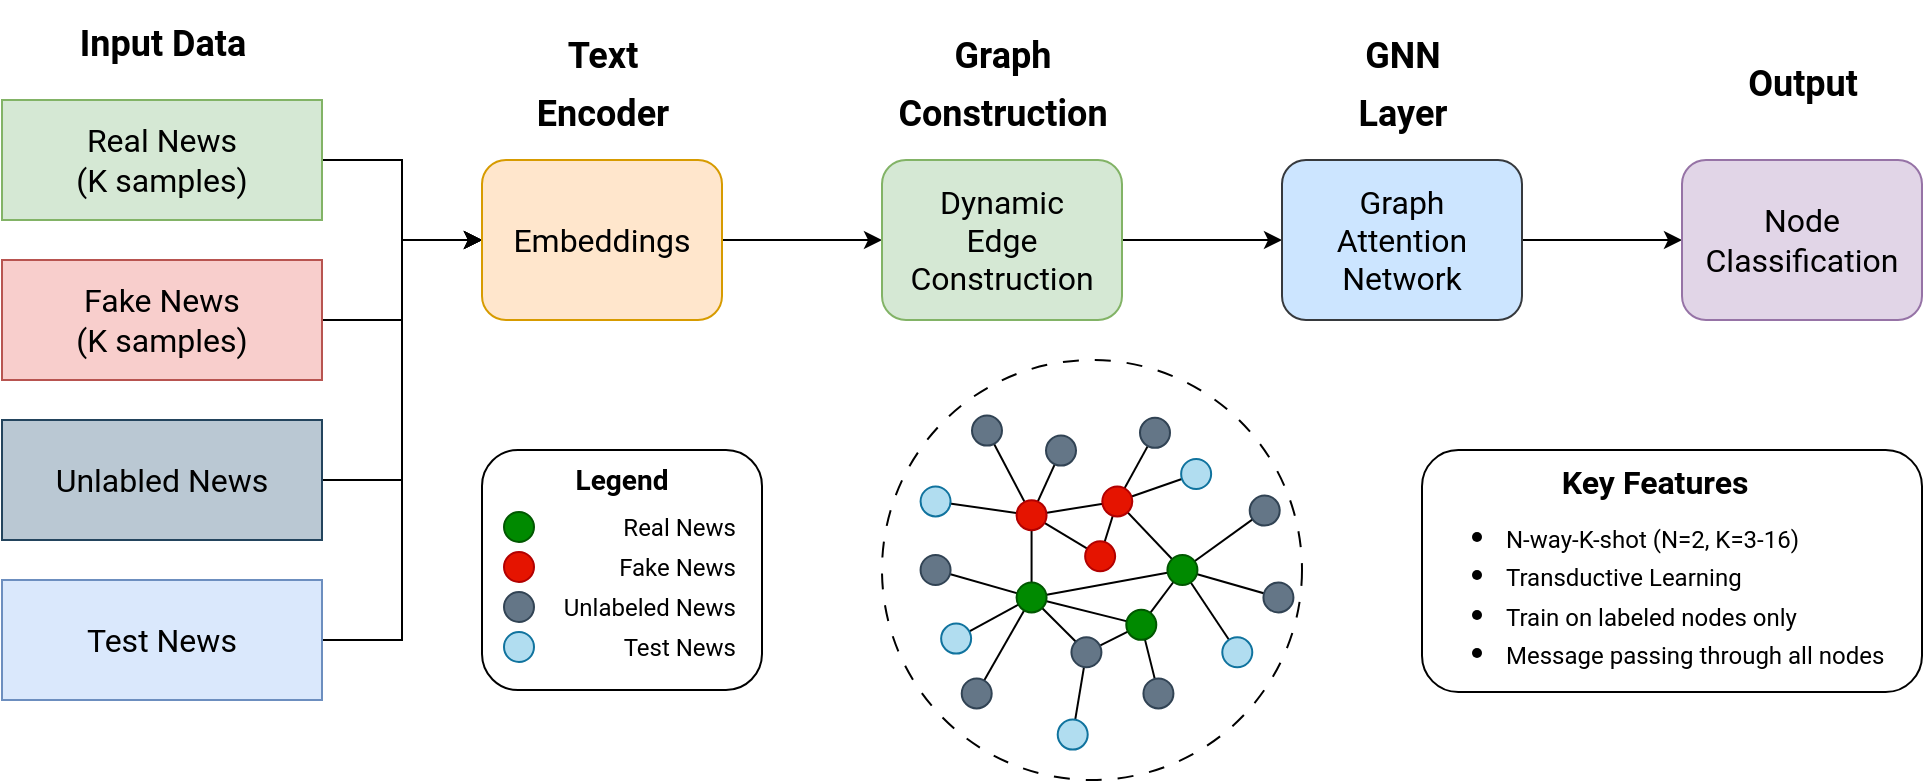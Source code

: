 <mxfile version="27.0.5" pages="8">
  <diagram id="06QNbRGZ6SxuKinJaIPx" name="Pipeline">
    <mxGraphModel dx="976" dy="757" grid="1" gridSize="10" guides="1" tooltips="1" connect="1" arrows="1" fold="1" page="1" pageScale="1" pageWidth="1169" pageHeight="827" math="0" shadow="0">
      <root>
        <mxCell id="0" />
        <mxCell id="1" parent="0" />
        <mxCell id="mzkTkH4k9Sk52uxaSCo--1" style="edgeStyle=orthogonalEdgeStyle;rounded=0;orthogonalLoop=1;jettySize=auto;html=1;exitX=1;exitY=0.5;exitDx=0;exitDy=0;entryX=0;entryY=0.5;entryDx=0;entryDy=0;fontSize=16;fontFamily=Roboto;" parent="1" source="cCbHvPFu9ZaUmKwJfHuv-2" target="--kXWtrjGQUQ7Ga1ha7b-7" edge="1">
          <mxGeometry relative="1" as="geometry" />
        </mxCell>
        <mxCell id="cCbHvPFu9ZaUmKwJfHuv-2" value="&lt;font&gt;Real News&lt;/font&gt;&lt;div&gt;&lt;font&gt;(K samples)&lt;/font&gt;&lt;/div&gt;" style="rounded=0;whiteSpace=wrap;html=1;fontFamily=Roboto;fontSize=16;labelBackgroundColor=none;fillColor=#d5e8d4;strokeColor=#82b366;" parent="1" vertex="1">
          <mxGeometry x="40" y="120" width="160" height="60" as="geometry" />
        </mxCell>
        <mxCell id="Qe8j-PhWoUOnvd8X45-O-1" value="&lt;div style=&quot;text-align: center;&quot;&gt;&lt;span style=&quot;background-color: transparent; color: light-dark(rgb(0, 0, 0), rgb(255, 255, 255));&quot;&gt;&lt;b&gt;Key Features&lt;/b&gt;&lt;/span&gt;&lt;/div&gt;&lt;ul style=&quot;margin-top: 8px; margin-bottom: 0px;&quot;&gt;&lt;li&gt;&lt;span style=&quot;background-color: transparent; font-size: 12px;&quot;&gt;N-way-K-shot (N=2, K=3-16)&lt;/span&gt;&lt;/li&gt;&lt;li&gt;&lt;font style=&quot;font-size: 12px;&quot;&gt;Transductive Learning&lt;/font&gt;&lt;/li&gt;&lt;li&gt;&lt;font style=&quot;font-size: 12px;&quot;&gt;Train on labeled nodes only&lt;/font&gt;&lt;/li&gt;&lt;li&gt;&lt;font style=&quot;font-size: 12px;&quot;&gt;Message passing through all nodes&lt;br&gt;&lt;/font&gt;&lt;/li&gt;&lt;/ul&gt;" style="rounded=1;html=1;fontFamily=Roboto;fontSize=16;fontColor=default;labelBackgroundColor=none;align=left;verticalAlign=top;whiteSpace=wrap;labelBorderColor=none;labelPosition=center;verticalLabelPosition=middle;spacingTop=0;spacing=2;spacingBottom=0;" parent="1" vertex="1">
          <mxGeometry x="750" y="295" width="250" height="121" as="geometry" />
        </mxCell>
        <mxCell id="mzkTkH4k9Sk52uxaSCo--3" style="edgeStyle=orthogonalEdgeStyle;rounded=0;orthogonalLoop=1;jettySize=auto;html=1;exitX=1;exitY=0.5;exitDx=0;exitDy=0;entryX=0;entryY=0.5;entryDx=0;entryDy=0;fontSize=16;fontFamily=Roboto;" parent="1" source="--kXWtrjGQUQ7Ga1ha7b-1" target="--kXWtrjGQUQ7Ga1ha7b-7" edge="1">
          <mxGeometry relative="1" as="geometry" />
        </mxCell>
        <mxCell id="--kXWtrjGQUQ7Ga1ha7b-1" value="&lt;font&gt;Fake News&lt;/font&gt;&lt;div&gt;&lt;font&gt;(K samples)&lt;/font&gt;&lt;/div&gt;" style="rounded=0;whiteSpace=wrap;html=1;fontFamily=Roboto;fontSize=16;labelBackgroundColor=none;fillColor=#f8cecc;strokeColor=#b85450;" parent="1" vertex="1">
          <mxGeometry x="40" y="200" width="160" height="60" as="geometry" />
        </mxCell>
        <mxCell id="mzkTkH4k9Sk52uxaSCo--4" style="edgeStyle=orthogonalEdgeStyle;rounded=0;orthogonalLoop=1;jettySize=auto;html=1;exitX=1;exitY=0.5;exitDx=0;exitDy=0;entryX=0;entryY=0.5;entryDx=0;entryDy=0;fontSize=16;fontFamily=Roboto;" parent="1" source="--kXWtrjGQUQ7Ga1ha7b-2" target="--kXWtrjGQUQ7Ga1ha7b-7" edge="1">
          <mxGeometry relative="1" as="geometry">
            <mxPoint x="260" y="340.0" as="targetPoint" />
          </mxGeometry>
        </mxCell>
        <mxCell id="--kXWtrjGQUQ7Ga1ha7b-2" value="&lt;font&gt;Unlabled News&lt;/font&gt;" style="rounded=0;whiteSpace=wrap;html=1;fontFamily=Roboto;fontSize=16;labelBackgroundColor=none;fillColor=#bac8d3;strokeColor=#23445d;" parent="1" vertex="1">
          <mxGeometry x="40" y="280" width="160" height="60" as="geometry" />
        </mxCell>
        <mxCell id="mzkTkH4k9Sk52uxaSCo--5" style="edgeStyle=orthogonalEdgeStyle;rounded=0;orthogonalLoop=1;jettySize=auto;html=1;exitX=1;exitY=0.5;exitDx=0;exitDy=0;entryX=0;entryY=0.5;entryDx=0;entryDy=0;fontSize=16;fontFamily=Roboto;" parent="1" source="--kXWtrjGQUQ7Ga1ha7b-3" target="--kXWtrjGQUQ7Ga1ha7b-7" edge="1">
          <mxGeometry relative="1" as="geometry" />
        </mxCell>
        <mxCell id="--kXWtrjGQUQ7Ga1ha7b-3" value="&lt;font&gt;Test News&lt;/font&gt;" style="rounded=0;whiteSpace=wrap;html=1;fontFamily=Roboto;fontSize=16;labelBackgroundColor=none;fillColor=#dae8fc;strokeColor=#6c8ebf;" parent="1" vertex="1">
          <mxGeometry x="40" y="360" width="160" height="60" as="geometry" />
        </mxCell>
        <mxCell id="mzkTkH4k9Sk52uxaSCo--9" value="&lt;font style=&quot;font-size: 18px;&quot;&gt;Input Data&lt;/font&gt;" style="text;strokeColor=none;fillColor=none;html=1;fontSize=24;fontStyle=1;verticalAlign=middle;align=center;fontFamily=Roboto;" parent="1" vertex="1">
          <mxGeometry x="40" y="70" width="160" height="40" as="geometry" />
        </mxCell>
        <mxCell id="4C8wqy29mX-fYEp5gRAe-127" value="" style="group" parent="1" vertex="1" connectable="0">
          <mxGeometry x="280" y="80" width="720" height="150" as="geometry" />
        </mxCell>
        <mxCell id="mzkTkH4k9Sk52uxaSCo--6" style="edgeStyle=orthogonalEdgeStyle;rounded=0;orthogonalLoop=1;jettySize=auto;html=1;exitX=1;exitY=0.5;exitDx=0;exitDy=0;entryX=0;entryY=0.5;entryDx=0;entryDy=0;fontSize=16;fontFamily=Roboto;" parent="4C8wqy29mX-fYEp5gRAe-127" source="--kXWtrjGQUQ7Ga1ha7b-7" target="--kXWtrjGQUQ7Ga1ha7b-8" edge="1">
          <mxGeometry relative="1" as="geometry" />
        </mxCell>
        <mxCell id="--kXWtrjGQUQ7Ga1ha7b-7" value="Embeddings" style="rounded=1;whiteSpace=wrap;html=1;fontFamily=Roboto;labelBackgroundColor=none;fillColor=#ffe6cc;strokeColor=#d79b00;fontSize=16;" parent="4C8wqy29mX-fYEp5gRAe-127" vertex="1">
          <mxGeometry y="70" width="120" height="80" as="geometry" />
        </mxCell>
        <mxCell id="mzkTkH4k9Sk52uxaSCo--7" style="edgeStyle=orthogonalEdgeStyle;rounded=0;orthogonalLoop=1;jettySize=auto;html=1;exitX=1;exitY=0.5;exitDx=0;exitDy=0;entryX=0;entryY=0.5;entryDx=0;entryDy=0;fontSize=16;fontFamily=Roboto;" parent="4C8wqy29mX-fYEp5gRAe-127" source="--kXWtrjGQUQ7Ga1ha7b-8" target="--kXWtrjGQUQ7Ga1ha7b-9" edge="1">
          <mxGeometry relative="1" as="geometry" />
        </mxCell>
        <mxCell id="--kXWtrjGQUQ7Ga1ha7b-8" value="Dynamic&lt;div&gt;Edge&lt;/div&gt;&lt;div&gt;Construction&lt;/div&gt;" style="rounded=1;whiteSpace=wrap;html=1;fontFamily=Roboto;labelBackgroundColor=none;fillColor=#d5e8d4;strokeColor=#82b366;fontSize=16;" parent="4C8wqy29mX-fYEp5gRAe-127" vertex="1">
          <mxGeometry x="200" y="70" width="120" height="80" as="geometry" />
        </mxCell>
        <mxCell id="mzkTkH4k9Sk52uxaSCo--8" style="edgeStyle=orthogonalEdgeStyle;rounded=0;orthogonalLoop=1;jettySize=auto;html=1;exitX=1;exitY=0.5;exitDx=0;exitDy=0;entryX=0;entryY=0.5;entryDx=0;entryDy=0;fontSize=16;fontFamily=Roboto;" parent="4C8wqy29mX-fYEp5gRAe-127" source="--kXWtrjGQUQ7Ga1ha7b-9" target="--kXWtrjGQUQ7Ga1ha7b-10" edge="1">
          <mxGeometry relative="1" as="geometry" />
        </mxCell>
        <mxCell id="--kXWtrjGQUQ7Ga1ha7b-9" value="Graph&lt;div&gt;Attention&lt;div&gt;Network&lt;/div&gt;&lt;/div&gt;" style="rounded=1;whiteSpace=wrap;html=1;fontFamily=Roboto;labelBackgroundColor=none;fillColor=#cce5ff;strokeColor=#36393d;fontSize=16;" parent="4C8wqy29mX-fYEp5gRAe-127" vertex="1">
          <mxGeometry x="400" y="70" width="120" height="80" as="geometry" />
        </mxCell>
        <mxCell id="--kXWtrjGQUQ7Ga1ha7b-10" value="Node&lt;div&gt;Classification&lt;/div&gt;" style="rounded=1;whiteSpace=wrap;html=1;fontFamily=Roboto;labelBackgroundColor=none;fillColor=#e1d5e7;strokeColor=#9673a6;fontSize=16;" parent="4C8wqy29mX-fYEp5gRAe-127" vertex="1">
          <mxGeometry x="600" y="70" width="120" height="80" as="geometry" />
        </mxCell>
        <mxCell id="mzkTkH4k9Sk52uxaSCo--10" value="&lt;font style=&quot;font-size: 18px;&quot;&gt;Text&lt;/font&gt;&lt;div&gt;&lt;font style=&quot;font-size: 18px;&quot;&gt;Encoder&lt;/font&gt;&lt;/div&gt;" style="text;strokeColor=none;fillColor=none;html=1;fontSize=24;fontStyle=1;verticalAlign=middle;align=center;fontFamily=Roboto;" parent="4C8wqy29mX-fYEp5gRAe-127" vertex="1">
          <mxGeometry width="120" height="60" as="geometry" />
        </mxCell>
        <mxCell id="mzkTkH4k9Sk52uxaSCo--11" value="&lt;font style=&quot;font-size: 18px;&quot;&gt;Graph&lt;/font&gt;&lt;div&gt;&lt;font style=&quot;font-size: 18px;&quot;&gt;Construction&lt;/font&gt;&lt;/div&gt;" style="text;strokeColor=none;fillColor=none;html=1;fontSize=24;fontStyle=1;verticalAlign=middle;align=center;fontFamily=Roboto;" parent="4C8wqy29mX-fYEp5gRAe-127" vertex="1">
          <mxGeometry x="200" width="120" height="60" as="geometry" />
        </mxCell>
        <mxCell id="mzkTkH4k9Sk52uxaSCo--12" value="&lt;span style=&quot;font-size: 18px;&quot;&gt;GNN&lt;/span&gt;&lt;div&gt;&lt;span style=&quot;font-size: 18px;&quot;&gt;Layer&lt;/span&gt;&lt;/div&gt;" style="text;strokeColor=none;fillColor=none;html=1;fontSize=24;fontStyle=1;verticalAlign=middle;align=center;fontFamily=Roboto;" parent="4C8wqy29mX-fYEp5gRAe-127" vertex="1">
          <mxGeometry x="400" width="120" height="60" as="geometry" />
        </mxCell>
        <mxCell id="mzkTkH4k9Sk52uxaSCo--13" value="&lt;span style=&quot;font-size: 18px;&quot;&gt;Output&lt;/span&gt;" style="text;strokeColor=none;fillColor=none;html=1;fontSize=24;fontStyle=1;verticalAlign=middle;align=center;fontFamily=Roboto;" parent="4C8wqy29mX-fYEp5gRAe-127" vertex="1">
          <mxGeometry x="600" width="120" height="60" as="geometry" />
        </mxCell>
        <mxCell id="4C8wqy29mX-fYEp5gRAe-88" value="Graph" parent="0" />
        <mxCell id="4C8wqy29mX-fYEp5gRAe-122" value="" style="group" parent="4C8wqy29mX-fYEp5gRAe-88" vertex="1" connectable="0">
          <mxGeometry x="480" y="250" width="210" height="210.0" as="geometry" />
        </mxCell>
        <mxCell id="4C8wqy29mX-fYEp5gRAe-90" value="" style="ellipse;whiteSpace=wrap;html=1;aspect=fixed;fontFamily=Roboto;fontSize=11;fontColor=default;labelBackgroundColor=default;fillColor=none;dashed=1;dashPattern=8 8;" parent="4C8wqy29mX-fYEp5gRAe-122" vertex="1">
          <mxGeometry width="210" height="210" as="geometry" />
        </mxCell>
        <mxCell id="4C8wqy29mX-fYEp5gRAe-89" style="rounded=0;orthogonalLoop=1;jettySize=auto;html=1;exitX=0.5;exitY=0.5;exitDx=0;exitDy=0;exitPerimeter=0;entryX=0.5;entryY=0.5;entryDx=0;entryDy=0;entryPerimeter=0;endArrow=none;startFill=0;fontFamily=Roboto;" parent="4C8wqy29mX-fYEp5gRAe-122" source="4C8wqy29mX-fYEp5gRAe-72" target="4C8wqy29mX-fYEp5gRAe-22" edge="1">
          <mxGeometry relative="1" as="geometry" />
        </mxCell>
        <mxCell id="4C8wqy29mX-fYEp5gRAe-20" style="edgeStyle=none;shape=connector;rounded=0;orthogonalLoop=1;jettySize=auto;html=1;exitX=0.5;exitY=0.5;exitDx=0;exitDy=0;exitPerimeter=0;entryX=0.5;entryY=0.5;entryDx=0;entryDy=0;entryPerimeter=0;strokeColor=default;align=center;verticalAlign=middle;fontFamily=Roboto;fontSize=11;fontColor=default;labelBackgroundColor=default;startFill=0;startSize=6;endArrow=none;endSize=6;" parent="4C8wqy29mX-fYEp5gRAe-122" source="4C8wqy29mX-fYEp5gRAe-10" target="4C8wqy29mX-fYEp5gRAe-18" edge="1">
          <mxGeometry relative="1" as="geometry" />
        </mxCell>
        <mxCell id="4C8wqy29mX-fYEp5gRAe-21" style="edgeStyle=none;shape=connector;rounded=0;orthogonalLoop=1;jettySize=auto;html=1;exitX=0.5;exitY=0.5;exitDx=0;exitDy=0;exitPerimeter=0;entryX=0.5;entryY=0.5;entryDx=0;entryDy=0;entryPerimeter=0;strokeColor=default;align=center;verticalAlign=middle;fontFamily=Roboto;fontSize=11;fontColor=default;labelBackgroundColor=default;startFill=0;endArrow=none;" parent="4C8wqy29mX-fYEp5gRAe-122" source="4C8wqy29mX-fYEp5gRAe-16" target="4C8wqy29mX-fYEp5gRAe-18" edge="1">
          <mxGeometry relative="1" as="geometry" />
        </mxCell>
        <mxCell id="4C8wqy29mX-fYEp5gRAe-24" style="edgeStyle=none;shape=connector;rounded=0;orthogonalLoop=1;jettySize=auto;html=1;exitX=0.5;exitY=0.5;exitDx=0;exitDy=0;exitPerimeter=0;entryX=0.5;entryY=0.5;entryDx=0;entryDy=0;entryPerimeter=0;strokeColor=default;align=center;verticalAlign=middle;fontFamily=Roboto;fontSize=11;fontColor=default;labelBackgroundColor=default;startFill=0;startSize=6;endArrow=none;endSize=6;" parent="4C8wqy29mX-fYEp5gRAe-122" source="4C8wqy29mX-fYEp5gRAe-6" target="4C8wqy29mX-fYEp5gRAe-22" edge="1">
          <mxGeometry relative="1" as="geometry" />
        </mxCell>
        <mxCell id="4C8wqy29mX-fYEp5gRAe-25" style="edgeStyle=none;shape=connector;rounded=0;orthogonalLoop=1;jettySize=auto;html=1;exitX=0.5;exitY=0.5;exitDx=0;exitDy=0;exitPerimeter=0;entryX=0.5;entryY=0.5;entryDx=0;entryDy=0;entryPerimeter=0;strokeColor=default;align=center;verticalAlign=middle;fontFamily=Roboto;fontSize=11;fontColor=default;labelBackgroundColor=default;startFill=0;startSize=6;endArrow=none;endSize=6;" parent="4C8wqy29mX-fYEp5gRAe-122" source="4C8wqy29mX-fYEp5gRAe-18" target="4C8wqy29mX-fYEp5gRAe-22" edge="1">
          <mxGeometry relative="1" as="geometry" />
        </mxCell>
        <mxCell id="4C8wqy29mX-fYEp5gRAe-34" style="edgeStyle=none;shape=connector;rounded=0;orthogonalLoop=1;jettySize=auto;html=1;exitX=0.5;exitY=0.5;exitDx=0;exitDy=0;exitPerimeter=0;entryX=0.5;entryY=0.5;entryDx=0;entryDy=0;entryPerimeter=0;strokeColor=default;align=center;verticalAlign=middle;fontFamily=Roboto;fontSize=11;fontColor=default;labelBackgroundColor=default;startFill=0;endArrow=none;" parent="4C8wqy29mX-fYEp5gRAe-122" source="4C8wqy29mX-fYEp5gRAe-31" target="4C8wqy29mX-fYEp5gRAe-33" edge="1">
          <mxGeometry relative="1" as="geometry">
            <mxPoint x="228.429" y="107.79" as="sourcePoint" />
          </mxGeometry>
        </mxCell>
        <mxCell id="4C8wqy29mX-fYEp5gRAe-36" style="edgeStyle=none;shape=connector;rounded=0;orthogonalLoop=1;jettySize=auto;html=1;exitX=0.5;exitY=0.5;exitDx=0;exitDy=0;exitPerimeter=0;entryX=0.5;entryY=0.5;entryDx=0;entryDy=0;entryPerimeter=0;strokeColor=default;align=center;verticalAlign=middle;fontFamily=Roboto;fontSize=11;fontColor=default;labelBackgroundColor=default;startFill=0;startSize=6;endArrow=none;endSize=6;" parent="4C8wqy29mX-fYEp5gRAe-122" source="4C8wqy29mX-fYEp5gRAe-32" target="4C8wqy29mX-fYEp5gRAe-33" edge="1">
          <mxGeometry relative="1" as="geometry" />
        </mxCell>
        <mxCell id="4C8wqy29mX-fYEp5gRAe-37" style="rounded=0;orthogonalLoop=1;jettySize=auto;html=1;exitX=0.5;exitY=0.5;exitDx=0;exitDy=0;exitPerimeter=0;entryX=0.5;entryY=0.5;entryDx=0;entryDy=0;entryPerimeter=0;endArrow=none;startFill=0;startSize=6;endSize=6;fontFamily=Roboto;" parent="4C8wqy29mX-fYEp5gRAe-122" source="4C8wqy29mX-fYEp5gRAe-18" target="4C8wqy29mX-fYEp5gRAe-33" edge="1">
          <mxGeometry relative="1" as="geometry" />
        </mxCell>
        <mxCell id="4C8wqy29mX-fYEp5gRAe-39" style="edgeStyle=none;shape=connector;rounded=0;orthogonalLoop=1;jettySize=auto;html=1;exitX=0.5;exitY=0.5;exitDx=0;exitDy=0;exitPerimeter=0;entryX=0.5;entryY=0.5;entryDx=0;entryDy=0;entryPerimeter=0;strokeColor=default;align=center;verticalAlign=middle;fontFamily=Roboto;fontSize=11;fontColor=default;labelBackgroundColor=default;startFill=0;endArrow=none;" parent="4C8wqy29mX-fYEp5gRAe-122" source="4C8wqy29mX-fYEp5gRAe-18" target="4C8wqy29mX-fYEp5gRAe-38" edge="1">
          <mxGeometry relative="1" as="geometry" />
        </mxCell>
        <mxCell id="4C8wqy29mX-fYEp5gRAe-40" style="edgeStyle=none;shape=connector;rounded=0;orthogonalLoop=1;jettySize=auto;html=1;exitX=0.5;exitY=0.5;exitDx=0;exitDy=0;exitPerimeter=0;entryX=0.5;entryY=0.5;entryDx=0;entryDy=0;entryPerimeter=0;strokeColor=default;align=center;verticalAlign=middle;fontFamily=Roboto;fontSize=11;fontColor=default;labelBackgroundColor=default;startFill=0;endArrow=none;" parent="4C8wqy29mX-fYEp5gRAe-122" source="4C8wqy29mX-fYEp5gRAe-38" target="4C8wqy29mX-fYEp5gRAe-22" edge="1">
          <mxGeometry relative="1" as="geometry" />
        </mxCell>
        <mxCell id="4C8wqy29mX-fYEp5gRAe-46" style="edgeStyle=none;shape=connector;rounded=0;orthogonalLoop=1;jettySize=auto;html=1;exitX=0.5;exitY=0.5;exitDx=0;exitDy=0;exitPerimeter=0;entryX=0.5;entryY=0.5;entryDx=0;entryDy=0;entryPerimeter=0;strokeColor=default;align=center;verticalAlign=middle;fontFamily=Roboto;fontSize=11;fontColor=default;labelBackgroundColor=default;startFill=0;endArrow=none;" parent="4C8wqy29mX-fYEp5gRAe-122" source="4C8wqy29mX-fYEp5gRAe-45" target="4C8wqy29mX-fYEp5gRAe-33" edge="1">
          <mxGeometry relative="1" as="geometry" />
        </mxCell>
        <mxCell id="4C8wqy29mX-fYEp5gRAe-67" style="edgeStyle=none;shape=connector;rounded=0;orthogonalLoop=1;jettySize=auto;html=1;exitX=0.5;exitY=0.5;exitDx=0;exitDy=0;exitPerimeter=0;strokeColor=default;align=center;verticalAlign=middle;fontFamily=Roboto;fontSize=11;fontColor=default;labelBackgroundColor=default;startFill=0;startSize=6;endArrow=none;endSize=6;entryX=0.5;entryY=0.5;entryDx=0;entryDy=0;entryPerimeter=0;" parent="4C8wqy29mX-fYEp5gRAe-122" source="4C8wqy29mX-fYEp5gRAe-66" target="4C8wqy29mX-fYEp5gRAe-22" edge="1">
          <mxGeometry relative="1" as="geometry">
            <mxPoint x="67.286" y="90.647" as="targetPoint" />
          </mxGeometry>
        </mxCell>
        <mxCell id="4C8wqy29mX-fYEp5gRAe-69" style="edgeStyle=none;shape=connector;rounded=0;orthogonalLoop=1;jettySize=auto;html=1;exitX=0.5;exitY=0.5;exitDx=0;exitDy=0;exitPerimeter=0;entryX=0.5;entryY=0.5;entryDx=0;entryDy=0;entryPerimeter=0;strokeColor=default;align=center;verticalAlign=middle;fontFamily=Roboto;fontSize=11;fontColor=default;labelBackgroundColor=default;startFill=0;startSize=6;endArrow=none;endSize=6;" parent="4C8wqy29mX-fYEp5gRAe-122" source="4C8wqy29mX-fYEp5gRAe-68" target="4C8wqy29mX-fYEp5gRAe-22" edge="1">
          <mxGeometry relative="1" as="geometry" />
        </mxCell>
        <mxCell id="4C8wqy29mX-fYEp5gRAe-73" style="edgeStyle=none;shape=connector;rounded=0;orthogonalLoop=1;jettySize=auto;html=1;exitX=0.5;exitY=0.5;exitDx=0;exitDy=0;exitPerimeter=0;entryX=0.5;entryY=0.5;entryDx=0;entryDy=0;entryPerimeter=0;strokeColor=default;align=center;verticalAlign=middle;fontFamily=Roboto;fontSize=11;fontColor=default;labelBackgroundColor=default;startFill=0;endArrow=none;" parent="4C8wqy29mX-fYEp5gRAe-122" source="4C8wqy29mX-fYEp5gRAe-72" target="4C8wqy29mX-fYEp5gRAe-33" edge="1">
          <mxGeometry relative="1" as="geometry" />
        </mxCell>
        <mxCell id="4C8wqy29mX-fYEp5gRAe-75" style="edgeStyle=none;shape=connector;rounded=0;orthogonalLoop=1;jettySize=auto;html=1;exitX=0.5;exitY=0.5;exitDx=0;exitDy=0;exitPerimeter=0;entryX=0.5;entryY=0.5;entryDx=0;entryDy=0;entryPerimeter=0;strokeColor=default;align=center;verticalAlign=middle;fontFamily=Roboto;fontSize=11;fontColor=default;labelBackgroundColor=default;startFill=0;startSize=6;endArrow=none;endSize=6;" parent="4C8wqy29mX-fYEp5gRAe-122" source="4C8wqy29mX-fYEp5gRAe-56" target="4C8wqy29mX-fYEp5gRAe-72" edge="1">
          <mxGeometry relative="1" as="geometry" />
        </mxCell>
        <mxCell id="4C8wqy29mX-fYEp5gRAe-76" style="edgeStyle=none;shape=connector;rounded=0;orthogonalLoop=1;jettySize=auto;html=1;exitX=0.5;exitY=0.5;exitDx=0;exitDy=0;exitPerimeter=0;strokeColor=default;align=center;verticalAlign=middle;fontFamily=Roboto;fontSize=11;fontColor=default;labelBackgroundColor=default;startFill=0;startSize=6;endArrow=none;endSize=6;entryX=0.5;entryY=0.5;entryDx=0;entryDy=0;entryPerimeter=0;" parent="4C8wqy29mX-fYEp5gRAe-122" source="4C8wqy29mX-fYEp5gRAe-60" target="4C8wqy29mX-fYEp5gRAe-72" edge="1">
          <mxGeometry relative="1" as="geometry">
            <mxPoint x="74.143" y="111.219" as="targetPoint" />
          </mxGeometry>
        </mxCell>
        <mxCell id="4C8wqy29mX-fYEp5gRAe-77" style="edgeStyle=none;shape=connector;rounded=0;orthogonalLoop=1;jettySize=auto;html=1;exitX=0.5;exitY=0.5;exitDx=0;exitDy=0;exitPerimeter=0;entryX=0.5;entryY=0.5;entryDx=0;entryDy=0;entryPerimeter=0;strokeColor=default;align=center;verticalAlign=middle;fontFamily=Roboto;fontSize=11;fontColor=default;labelBackgroundColor=default;startFill=0;endArrow=none;" parent="4C8wqy29mX-fYEp5gRAe-122" source="4C8wqy29mX-fYEp5gRAe-58" target="4C8wqy29mX-fYEp5gRAe-72" edge="1">
          <mxGeometry relative="1" as="geometry" />
        </mxCell>
        <mxCell id="4C8wqy29mX-fYEp5gRAe-79" style="edgeStyle=none;shape=connector;rounded=0;orthogonalLoop=1;jettySize=auto;html=1;exitX=0.5;exitY=0.5;exitDx=0;exitDy=0;exitPerimeter=0;strokeColor=default;align=center;verticalAlign=middle;fontFamily=Roboto;fontSize=11;fontColor=default;labelBackgroundColor=default;startFill=0;startSize=6;endArrow=none;endSize=6;entryX=0.5;entryY=0.5;entryDx=0;entryDy=0;entryPerimeter=0;" parent="4C8wqy29mX-fYEp5gRAe-122" source="4C8wqy29mX-fYEp5gRAe-78" target="4C8wqy29mX-fYEp5gRAe-42" edge="1">
          <mxGeometry relative="1" as="geometry" />
        </mxCell>
        <mxCell id="4C8wqy29mX-fYEp5gRAe-80" style="edgeStyle=none;shape=connector;rounded=0;orthogonalLoop=1;jettySize=auto;html=1;exitX=0.5;exitY=0.5;exitDx=0;exitDy=0;exitPerimeter=0;entryX=0.5;entryY=0.5;entryDx=0;entryDy=0;entryPerimeter=0;strokeColor=default;align=center;verticalAlign=middle;fontFamily=Roboto;fontSize=11;fontColor=default;labelBackgroundColor=default;startFill=0;startSize=6;endArrow=none;endSize=6;" parent="4C8wqy29mX-fYEp5gRAe-122" source="4C8wqy29mX-fYEp5gRAe-72" target="4C8wqy29mX-fYEp5gRAe-78" edge="1">
          <mxGeometry relative="1" as="geometry" />
        </mxCell>
        <mxCell id="4C8wqy29mX-fYEp5gRAe-83" style="edgeStyle=none;shape=connector;rounded=0;orthogonalLoop=1;jettySize=auto;html=1;exitX=0.5;exitY=0.5;exitDx=0;exitDy=0;exitPerimeter=0;entryX=0.5;entryY=0.5;entryDx=0;entryDy=0;entryPerimeter=0;strokeColor=default;align=center;verticalAlign=middle;fontFamily=Roboto;fontSize=11;fontColor=default;labelBackgroundColor=default;startFill=0;endArrow=none;" parent="4C8wqy29mX-fYEp5gRAe-122" source="4C8wqy29mX-fYEp5gRAe-15" target="4C8wqy29mX-fYEp5gRAe-82" edge="1">
          <mxGeometry relative="1" as="geometry" />
        </mxCell>
        <mxCell id="4C8wqy29mX-fYEp5gRAe-84" style="edgeStyle=none;shape=connector;rounded=0;orthogonalLoop=1;jettySize=auto;html=1;exitX=0.5;exitY=0.5;exitDx=0;exitDy=0;exitPerimeter=0;strokeColor=default;align=center;verticalAlign=middle;fontFamily=Roboto;fontSize=11;fontColor=default;labelBackgroundColor=default;startFill=0;startSize=6;endArrow=none;endSize=6;entryX=0.5;entryY=0.5;entryDx=0;entryDy=0;entryPerimeter=0;" parent="4C8wqy29mX-fYEp5gRAe-122" source="4C8wqy29mX-fYEp5gRAe-78" target="4C8wqy29mX-fYEp5gRAe-82" edge="1">
          <mxGeometry relative="1" as="geometry" />
        </mxCell>
        <mxCell id="4C8wqy29mX-fYEp5gRAe-85" style="edgeStyle=none;shape=connector;rounded=0;orthogonalLoop=1;jettySize=auto;html=1;exitX=0.5;exitY=0.5;exitDx=0;exitDy=0;exitPerimeter=0;entryX=0.5;entryY=0.5;entryDx=0;entryDy=0;entryPerimeter=0;strokeColor=default;align=center;verticalAlign=middle;fontFamily=Roboto;fontSize=11;fontColor=default;labelBackgroundColor=default;startFill=0;startSize=6;endArrow=none;endSize=6;" parent="4C8wqy29mX-fYEp5gRAe-122" source="4C8wqy29mX-fYEp5gRAe-82" target="4C8wqy29mX-fYEp5gRAe-33" edge="1">
          <mxGeometry relative="1" as="geometry" />
        </mxCell>
        <mxCell id="4C8wqy29mX-fYEp5gRAe-86" style="edgeStyle=none;shape=connector;rounded=0;orthogonalLoop=1;jettySize=auto;html=1;exitX=0.5;exitY=0.5;exitDx=0;exitDy=0;exitPerimeter=0;entryX=0.5;entryY=0.5;entryDx=0;entryDy=0;entryPerimeter=0;strokeColor=default;align=center;verticalAlign=middle;fontFamily=Roboto;fontSize=11;fontColor=default;labelBackgroundColor=default;startFill=0;startSize=6;endArrow=none;endSize=6;" parent="4C8wqy29mX-fYEp5gRAe-122" source="4C8wqy29mX-fYEp5gRAe-72" target="4C8wqy29mX-fYEp5gRAe-82" edge="1">
          <mxGeometry relative="1" as="geometry" />
        </mxCell>
        <mxCell id="4C8wqy29mX-fYEp5gRAe-1" value="" style="group;fontFamily=Roboto;" parent="4C8wqy29mX-fYEp5gRAe-122" vertex="1" connectable="0">
          <mxGeometry x="87.857" y="90.647" width="34.286" height="68.571" as="geometry" />
        </mxCell>
        <mxCell id="4C8wqy29mX-fYEp5gRAe-6" value="" style="ellipse;whiteSpace=wrap;html=1;aspect=fixed;fillColor=#647687;strokeColor=#314354;fontColor=#ffffff;points=[[0.5,0.5,0,0,0]];container=0;fontFamily=Roboto;" parent="4C8wqy29mX-fYEp5gRAe-122" vertex="1">
          <mxGeometry x="82" y="37.793" width="15" height="15" as="geometry" />
        </mxCell>
        <mxCell id="4C8wqy29mX-fYEp5gRAe-10" value="" style="ellipse;whiteSpace=wrap;html=1;aspect=fixed;fillColor=#647687;strokeColor=#314354;fontColor=#ffffff;points=[[0.5,0.5,0,0,0]];container=0;fontFamily=Roboto;" parent="4C8wqy29mX-fYEp5gRAe-122" vertex="1">
          <mxGeometry x="129" y="28.933" width="15" height="15" as="geometry" />
        </mxCell>
        <mxCell id="4C8wqy29mX-fYEp5gRAe-15" value="" style="ellipse;whiteSpace=wrap;html=1;aspect=fixed;fillColor=#647687;strokeColor=#314354;fontColor=#ffffff;points=[[0.5,0.5,0,0,0]];container=0;fontFamily=Roboto;" parent="4C8wqy29mX-fYEp5gRAe-122" vertex="1">
          <mxGeometry x="130.714" y="159.219" width="15" height="15" as="geometry" />
        </mxCell>
        <mxCell id="4C8wqy29mX-fYEp5gRAe-16" value="" style="ellipse;whiteSpace=wrap;html=1;aspect=fixed;fillColor=#b1ddf0;strokeColor=#10739e;points=[[0.5,0.5,0,0,0]];container=0;fontFamily=Roboto;" parent="4C8wqy29mX-fYEp5gRAe-122" vertex="1">
          <mxGeometry x="149.571" y="49.504" width="15" height="15" as="geometry" />
        </mxCell>
        <mxCell id="4C8wqy29mX-fYEp5gRAe-18" value="" style="ellipse;whiteSpace=wrap;html=1;aspect=fixed;fillColor=#e51400;strokeColor=#B20000;fontColor=#ffffff;points=[[0.5,0.5,0,0,0]];container=0;fontFamily=Roboto;" parent="4C8wqy29mX-fYEp5gRAe-122" vertex="1">
          <mxGeometry x="110.143" y="63.219" width="15" height="15" as="geometry" />
        </mxCell>
        <mxCell id="4C8wqy29mX-fYEp5gRAe-22" value="" style="ellipse;whiteSpace=wrap;html=1;aspect=fixed;fillColor=#e51400;strokeColor=#B20000;fontColor=#ffffff;points=[[0.5,0.5,0,0,0]];container=0;fontFamily=Roboto;" parent="4C8wqy29mX-fYEp5gRAe-122" vertex="1">
          <mxGeometry x="67.286" y="70.076" width="15" height="15" as="geometry" />
        </mxCell>
        <mxCell id="4C8wqy29mX-fYEp5gRAe-31" value="" style="ellipse;whiteSpace=wrap;html=1;aspect=fixed;fillColor=#647687;strokeColor=#314354;fontColor=#ffffff;points=[[0.5,0.5,0,0,0]];container=0;fontFamily=Roboto;" parent="4C8wqy29mX-fYEp5gRAe-122" vertex="1">
          <mxGeometry x="183.857" y="67.786" width="15" height="15" as="geometry" />
        </mxCell>
        <mxCell id="4C8wqy29mX-fYEp5gRAe-32" value="" style="ellipse;whiteSpace=wrap;html=1;aspect=fixed;fillColor=#647687;strokeColor=#314354;fontColor=#ffffff;points=[[0.5,0.5,0,0,0]];container=0;fontFamily=Roboto;" parent="4C8wqy29mX-fYEp5gRAe-122" vertex="1">
          <mxGeometry x="190.714" y="111.219" width="15" height="15" as="geometry" />
        </mxCell>
        <mxCell id="4C8wqy29mX-fYEp5gRAe-33" value="" style="ellipse;whiteSpace=wrap;html=1;aspect=fixed;fillColor=#008a00;strokeColor=#005700;fontColor=#ffffff;points=[[0.5,0.5,0,0,0]];container=0;fontFamily=Roboto;" parent="4C8wqy29mX-fYEp5gRAe-122" vertex="1">
          <mxGeometry x="142.714" y="97.504" width="15" height="15" as="geometry" />
        </mxCell>
        <mxCell id="4C8wqy29mX-fYEp5gRAe-38" value="" style="ellipse;whiteSpace=wrap;html=1;aspect=fixed;fillColor=#e51400;strokeColor=#B20000;fontColor=#ffffff;points=[[0.5,0.5,0,0,0]];container=0;fontFamily=Roboto;" parent="4C8wqy29mX-fYEp5gRAe-122" vertex="1">
          <mxGeometry x="101.571" y="90.647" width="15" height="15" as="geometry" />
        </mxCell>
        <mxCell id="4C8wqy29mX-fYEp5gRAe-42" value="" style="ellipse;whiteSpace=wrap;html=1;aspect=fixed;fillColor=#b1ddf0;strokeColor=#10739e;points=[[0.5,0.5,0,0,0]];container=0;fontFamily=Roboto;" parent="4C8wqy29mX-fYEp5gRAe-122" vertex="1">
          <mxGeometry x="87.857" y="179.79" width="15" height="15" as="geometry" />
        </mxCell>
        <mxCell id="4C8wqy29mX-fYEp5gRAe-45" value="" style="ellipse;whiteSpace=wrap;html=1;aspect=fixed;fillColor=#b1ddf0;strokeColor=#10739e;points=[[0.5,0.5,0,0,0]];container=0;fontFamily=Roboto;" parent="4C8wqy29mX-fYEp5gRAe-122" vertex="1">
          <mxGeometry x="170.143" y="138.647" width="15" height="15" as="geometry" />
        </mxCell>
        <mxCell id="4C8wqy29mX-fYEp5gRAe-56" value="" style="ellipse;whiteSpace=wrap;html=1;aspect=fixed;fillColor=#647687;strokeColor=#314354;fontColor=#ffffff;points=[[0.5,0.5,0,0,0]];container=0;fontFamily=Roboto;" parent="4C8wqy29mX-fYEp5gRAe-122" vertex="1">
          <mxGeometry x="39.857" y="159.219" width="15" height="15" as="geometry" />
        </mxCell>
        <mxCell id="4C8wqy29mX-fYEp5gRAe-58" value="" style="ellipse;whiteSpace=wrap;html=1;aspect=fixed;fillColor=#b1ddf0;strokeColor=#10739e;points=[[0.5,0.5,0,0,0]];container=0;fontFamily=Roboto;" parent="4C8wqy29mX-fYEp5gRAe-122" vertex="1">
          <mxGeometry x="29.571" y="131.79" width="15" height="15" as="geometry" />
        </mxCell>
        <mxCell id="4C8wqy29mX-fYEp5gRAe-60" value="" style="ellipse;whiteSpace=wrap;html=1;aspect=fixed;fillColor=#647687;strokeColor=#314354;fontColor=#ffffff;points=[[0.5,0.5,0,0,0]];container=0;fontFamily=Roboto;" parent="4C8wqy29mX-fYEp5gRAe-122" vertex="1">
          <mxGeometry x="19.286" y="97.504" width="15" height="15" as="geometry" />
        </mxCell>
        <mxCell id="4C8wqy29mX-fYEp5gRAe-66" value="" style="ellipse;whiteSpace=wrap;html=1;aspect=fixed;fillColor=#b1ddf0;strokeColor=#10739e;points=[[0.5,0.5,0,0,0]];container=0;fontFamily=Roboto;" parent="4C8wqy29mX-fYEp5gRAe-122" vertex="1">
          <mxGeometry x="19.286" y="63.219" width="15" height="15" as="geometry" />
        </mxCell>
        <mxCell id="4C8wqy29mX-fYEp5gRAe-68" value="" style="ellipse;whiteSpace=wrap;html=1;aspect=fixed;fillColor=#647687;strokeColor=#314354;fontColor=#ffffff;points=[[0.5,0.5,0,0,0]];container=0;fontFamily=Roboto;" parent="4C8wqy29mX-fYEp5gRAe-122" vertex="1">
          <mxGeometry x="44.997" y="27.787" width="15" height="15" as="geometry" />
        </mxCell>
        <mxCell id="4C8wqy29mX-fYEp5gRAe-72" value="" style="ellipse;whiteSpace=wrap;html=1;aspect=fixed;fillColor=#008a00;strokeColor=#005700;fontColor=#ffffff;points=[[0.5,0.5,0,0,0]];container=0;fontFamily=Roboto;" parent="4C8wqy29mX-fYEp5gRAe-122" vertex="1">
          <mxGeometry x="67.286" y="111.219" width="15" height="15" as="geometry" />
        </mxCell>
        <mxCell id="4C8wqy29mX-fYEp5gRAe-78" value="" style="ellipse;whiteSpace=wrap;html=1;aspect=fixed;fillColor=#647687;strokeColor=#314354;fontColor=#ffffff;points=[[0.5,0.5,0,0,0]];container=0;fontFamily=Roboto;" parent="4C8wqy29mX-fYEp5gRAe-122" vertex="1">
          <mxGeometry x="94.714" y="138.647" width="15" height="15" as="geometry" />
        </mxCell>
        <mxCell id="4C8wqy29mX-fYEp5gRAe-82" value="" style="ellipse;whiteSpace=wrap;html=1;aspect=fixed;fillColor=#008a00;strokeColor=#005700;fontColor=#ffffff;points=[[0.5,0.5,0,0,0]];container=0;fontFamily=Roboto;" parent="4C8wqy29mX-fYEp5gRAe-122" vertex="1">
          <mxGeometry x="122.143" y="124.933" width="15" height="15" as="geometry" />
        </mxCell>
        <mxCell id="4C8wqy29mX-fYEp5gRAe-126" value="" style="group" parent="4C8wqy29mX-fYEp5gRAe-88" vertex="1" connectable="0">
          <mxGeometry x="280" y="295" width="140" height="120" as="geometry" />
        </mxCell>
        <mxCell id="4C8wqy29mX-fYEp5gRAe-93" value="&lt;font style=&quot;font-size: 14px;&quot;&gt;&lt;b style=&quot;&quot;&gt;Legend&lt;/b&gt;&lt;/font&gt;" style="rounded=1;whiteSpace=wrap;html=1;fontFamily=Roboto;fontSize=11;fontColor=default;labelBackgroundColor=default;verticalAlign=top;" parent="4C8wqy29mX-fYEp5gRAe-126" vertex="1">
          <mxGeometry width="140" height="120" as="geometry" />
        </mxCell>
        <mxCell id="4C8wqy29mX-fYEp5gRAe-120" value="" style="group" parent="4C8wqy29mX-fYEp5gRAe-126" vertex="1" connectable="0">
          <mxGeometry x="11" y="29.0" width="118" height="80" as="geometry" />
        </mxCell>
        <mxCell id="4C8wqy29mX-fYEp5gRAe-94" value="" style="ellipse;whiteSpace=wrap;html=1;aspect=fixed;fillColor=#e51400;strokeColor=#B20000;fontColor=#ffffff;points=[[0.5,0.5,0,0,0]];container=0;fontFamily=Roboto;fontSize=15;" parent="4C8wqy29mX-fYEp5gRAe-120" vertex="1">
          <mxGeometry y="22" width="15" height="15" as="geometry" />
        </mxCell>
        <mxCell id="4C8wqy29mX-fYEp5gRAe-95" value="Real News" style="text;html=1;align=right;verticalAlign=middle;whiteSpace=wrap;rounded=0;fontFamily=Roboto;fontSize=12;fontColor=default;labelBackgroundColor=none;" parent="4C8wqy29mX-fYEp5gRAe-120" vertex="1">
          <mxGeometry x="18" width="100" height="20" as="geometry" />
        </mxCell>
        <mxCell id="4C8wqy29mX-fYEp5gRAe-102" value="" style="ellipse;whiteSpace=wrap;html=1;aspect=fixed;fillColor=#647687;strokeColor=#314354;fontColor=#ffffff;points=[[0.5,0.5,0,0,0]];container=0;fontFamily=Roboto;fontSize=15;" parent="4C8wqy29mX-fYEp5gRAe-120" vertex="1">
          <mxGeometry y="42" width="15" height="15" as="geometry" />
        </mxCell>
        <mxCell id="4C8wqy29mX-fYEp5gRAe-103" value="" style="ellipse;whiteSpace=wrap;html=1;aspect=fixed;fillColor=#b1ddf0;strokeColor=#10739e;points=[[0.5,0.5,0,0,0]];container=0;fontFamily=Roboto;fontSize=15;" parent="4C8wqy29mX-fYEp5gRAe-120" vertex="1">
          <mxGeometry y="62" width="15" height="15" as="geometry" />
        </mxCell>
        <mxCell id="4C8wqy29mX-fYEp5gRAe-104" value="" style="ellipse;whiteSpace=wrap;html=1;aspect=fixed;fillColor=#008a00;strokeColor=#005700;fontColor=#ffffff;points=[[0.5,0.5,0,0,0]];container=0;fontFamily=Roboto;fontSize=15;" parent="4C8wqy29mX-fYEp5gRAe-120" vertex="1">
          <mxGeometry y="2" width="15" height="15" as="geometry" />
        </mxCell>
        <mxCell id="4C8wqy29mX-fYEp5gRAe-113" value="Fake News" style="text;html=1;align=right;verticalAlign=middle;whiteSpace=wrap;rounded=0;fontFamily=Roboto;fontSize=12;fontColor=default;labelBackgroundColor=none;" parent="4C8wqy29mX-fYEp5gRAe-120" vertex="1">
          <mxGeometry x="18" y="20" width="100" height="20" as="geometry" />
        </mxCell>
        <mxCell id="4C8wqy29mX-fYEp5gRAe-114" value="Unlabeled News" style="text;html=1;align=right;verticalAlign=middle;whiteSpace=wrap;rounded=0;fontFamily=Roboto;fontSize=12;fontColor=default;labelBackgroundColor=none;" parent="4C8wqy29mX-fYEp5gRAe-120" vertex="1">
          <mxGeometry x="18" y="40" width="100" height="20" as="geometry" />
        </mxCell>
        <mxCell id="4C8wqy29mX-fYEp5gRAe-115" value="Test News" style="text;html=1;align=right;verticalAlign=middle;whiteSpace=wrap;rounded=0;fontFamily=Roboto;fontSize=12;fontColor=default;labelBackgroundColor=none;" parent="4C8wqy29mX-fYEp5gRAe-120" vertex="1">
          <mxGeometry x="18" y="60" width="100" height="20" as="geometry" />
        </mxCell>
      </root>
    </mxGraphModel>
  </diagram>
  <diagram id="vQMe6Y9JTR38MWjVn0yg" name="Input Data">
    <mxGraphModel dx="976" dy="757" grid="1" gridSize="10" guides="1" tooltips="1" connect="1" arrows="1" fold="1" page="1" pageScale="1" pageWidth="1169" pageHeight="827" math="0" shadow="0">
      <root>
        <mxCell id="0" />
        <mxCell id="1" parent="0" />
        <mxCell id="Wo3js5FBZS1HAXfX8BO2-1" value="" style="rounded=0;whiteSpace=wrap;html=1;fillColor=none;" vertex="1" parent="1">
          <mxGeometry x="120" y="220" width="560" height="170" as="geometry" />
        </mxCell>
        <mxCell id="0_lcMYCZTuP4_AKLmphp-1" value="&lt;font style=&quot;font-size: 18px;&quot;&gt;Dataset&lt;/font&gt;" style="text;strokeColor=none;fillColor=none;html=1;fontSize=24;fontStyle=1;verticalAlign=middle;align=center;fontFamily=Roboto;" vertex="1" parent="1">
          <mxGeometry x="120" y="180" width="560" height="40" as="geometry" />
        </mxCell>
        <mxCell id="0_lcMYCZTuP4_AKLmphp-2" value="&lt;font style=&quot;font-size: 18px;&quot; face=&quot;Roboto&quot;&gt;Train&lt;/font&gt;" style="rounded=1;whiteSpace=wrap;html=1;verticalAlign=top;fillColor=#ffe6cc;strokeColor=#d79b00;" vertex="1" parent="1">
          <mxGeometry x="140" y="230" width="250" height="150" as="geometry" />
        </mxCell>
        <mxCell id="0_lcMYCZTuP4_AKLmphp-3" value="&lt;font style=&quot;font-size: 18px;&quot; face=&quot;Roboto&quot;&gt;Test&lt;/font&gt;" style="rounded=1;whiteSpace=wrap;html=1;verticalAlign=top;fillColor=#fff2cc;strokeColor=#d6b656;" vertex="1" parent="1">
          <mxGeometry x="410" y="230" width="250" height="150" as="geometry" />
        </mxCell>
        <mxCell id="b0FMu3lXU0xcerbdefwu-5" value="" style="group" vertex="1" connectable="0" parent="1">
          <mxGeometry x="420" y="270" width="230" height="90" as="geometry" />
        </mxCell>
        <mxCell id="3eW07SBegZC8yEu0kKVt-1" value="" style="group" vertex="1" connectable="0" parent="b0FMu3lXU0xcerbdefwu-5">
          <mxGeometry width="70" height="90" as="geometry" />
        </mxCell>
        <mxCell id="3eW07SBegZC8yEu0kKVt-2" value="Real&lt;div&gt;News&lt;/div&gt;" style="html=1;verticalLabelPosition=middle;align=center;labelBackgroundColor=none;verticalAlign=middle;strokeWidth=2;strokeColor=#6c8ebf;shadow=0;dashed=0;shape=mxgraph.ios7.icons.document;labelPosition=center;fillColor=#dae8fc;" vertex="1" parent="3eW07SBegZC8yEu0kKVt-1">
          <mxGeometry x="20" width="50" height="70" as="geometry" />
        </mxCell>
        <mxCell id="3eW07SBegZC8yEu0kKVt-3" value="Real&lt;div&gt;News&lt;/div&gt;" style="html=1;verticalLabelPosition=middle;align=center;labelBackgroundColor=none;verticalAlign=middle;strokeWidth=2;strokeColor=#6c8ebf;shadow=0;dashed=0;shape=mxgraph.ios7.icons.document;labelPosition=center;fillColor=#dae8fc;" vertex="1" parent="3eW07SBegZC8yEu0kKVt-1">
          <mxGeometry x="10" y="9" width="50" height="70" as="geometry" />
        </mxCell>
        <mxCell id="3eW07SBegZC8yEu0kKVt-4" value="&lt;span style=&quot;background-color: transparent;&quot;&gt;News&lt;/span&gt;" style="html=1;verticalLabelPosition=middle;align=center;labelBackgroundColor=none;verticalAlign=middle;strokeWidth=2;strokeColor=#6c8ebf;shadow=0;dashed=0;shape=mxgraph.ios7.icons.document;labelPosition=center;fillColor=#dae8fc;fontColor=#000000;" vertex="1" parent="3eW07SBegZC8yEu0kKVt-1">
          <mxGeometry y="20" width="50" height="70" as="geometry" />
        </mxCell>
        <mxCell id="3eW07SBegZC8yEu0kKVt-5" value="" style="group" vertex="1" connectable="0" parent="b0FMu3lXU0xcerbdefwu-5">
          <mxGeometry x="80" width="70" height="90" as="geometry" />
        </mxCell>
        <mxCell id="3eW07SBegZC8yEu0kKVt-6" value="Real&lt;div&gt;News&lt;/div&gt;" style="html=1;verticalLabelPosition=middle;align=center;labelBackgroundColor=none;verticalAlign=middle;strokeWidth=2;strokeColor=#6c8ebf;shadow=0;dashed=0;shape=mxgraph.ios7.icons.document;labelPosition=center;fillColor=#dae8fc;" vertex="1" parent="3eW07SBegZC8yEu0kKVt-5">
          <mxGeometry x="20" width="50" height="70" as="geometry" />
        </mxCell>
        <mxCell id="3eW07SBegZC8yEu0kKVt-7" value="Real&lt;div&gt;News&lt;/div&gt;" style="html=1;verticalLabelPosition=middle;align=center;labelBackgroundColor=none;verticalAlign=middle;strokeWidth=2;strokeColor=#6c8ebf;shadow=0;dashed=0;shape=mxgraph.ios7.icons.document;labelPosition=center;fillColor=#dae8fc;" vertex="1" parent="3eW07SBegZC8yEu0kKVt-5">
          <mxGeometry x="10" y="9" width="50" height="70" as="geometry" />
        </mxCell>
        <mxCell id="3eW07SBegZC8yEu0kKVt-8" value="&lt;span style=&quot;background-color: transparent;&quot;&gt;News&lt;/span&gt;" style="html=1;verticalLabelPosition=middle;align=center;labelBackgroundColor=none;verticalAlign=middle;strokeWidth=2;strokeColor=#6c8ebf;shadow=0;dashed=0;shape=mxgraph.ios7.icons.document;labelPosition=center;fillColor=#dae8fc;fontColor=#000000;" vertex="1" parent="3eW07SBegZC8yEu0kKVt-5">
          <mxGeometry y="20" width="50" height="70" as="geometry" />
        </mxCell>
        <mxCell id="3eW07SBegZC8yEu0kKVt-9" value="" style="group" vertex="1" connectable="0" parent="b0FMu3lXU0xcerbdefwu-5">
          <mxGeometry x="160" width="70" height="90" as="geometry" />
        </mxCell>
        <mxCell id="3eW07SBegZC8yEu0kKVt-10" value="Real&lt;div&gt;News&lt;/div&gt;" style="html=1;verticalLabelPosition=middle;align=center;labelBackgroundColor=none;verticalAlign=middle;strokeWidth=2;strokeColor=#6c8ebf;shadow=0;dashed=0;shape=mxgraph.ios7.icons.document;labelPosition=center;fillColor=#dae8fc;" vertex="1" parent="3eW07SBegZC8yEu0kKVt-9">
          <mxGeometry x="20" width="50" height="70" as="geometry" />
        </mxCell>
        <mxCell id="3eW07SBegZC8yEu0kKVt-11" value="Real&lt;div&gt;News&lt;/div&gt;" style="html=1;verticalLabelPosition=middle;align=center;labelBackgroundColor=none;verticalAlign=middle;strokeWidth=2;strokeColor=#6c8ebf;shadow=0;dashed=0;shape=mxgraph.ios7.icons.document;labelPosition=center;fillColor=#dae8fc;" vertex="1" parent="3eW07SBegZC8yEu0kKVt-9">
          <mxGeometry x="10" y="9" width="50" height="70" as="geometry" />
        </mxCell>
        <mxCell id="3eW07SBegZC8yEu0kKVt-12" value="&lt;span style=&quot;background-color: transparent;&quot;&gt;News&lt;/span&gt;" style="html=1;verticalLabelPosition=middle;align=center;labelBackgroundColor=none;verticalAlign=middle;strokeWidth=2;strokeColor=#6c8ebf;shadow=0;dashed=0;shape=mxgraph.ios7.icons.document;labelPosition=center;fillColor=#dae8fc;fontColor=#000000;" vertex="1" parent="3eW07SBegZC8yEu0kKVt-9">
          <mxGeometry y="20" width="50" height="70" as="geometry" />
        </mxCell>
        <mxCell id="b0FMu3lXU0xcerbdefwu-6" value="" style="group" vertex="1" connectable="0" parent="1">
          <mxGeometry x="150" y="270" width="230" height="90" as="geometry" />
        </mxCell>
        <mxCell id="KnSvkNXG0u9dEycDp4JU-1" value="" style="group" vertex="1" connectable="0" parent="b0FMu3lXU0xcerbdefwu-6">
          <mxGeometry width="70" height="90" as="geometry" />
        </mxCell>
        <mxCell id="KnSvkNXG0u9dEycDp4JU-2" value="Real&lt;div&gt;News&lt;/div&gt;" style="html=1;verticalLabelPosition=middle;align=center;labelBackgroundColor=none;verticalAlign=middle;strokeWidth=2;strokeColor=#82b366;shadow=0;dashed=0;shape=mxgraph.ios7.icons.document;labelPosition=center;fillColor=#d5e8d4;" vertex="1" parent="KnSvkNXG0u9dEycDp4JU-1">
          <mxGeometry x="20" width="50" height="70" as="geometry" />
        </mxCell>
        <mxCell id="KnSvkNXG0u9dEycDp4JU-3" value="Real&lt;div&gt;News&lt;/div&gt;" style="html=1;verticalLabelPosition=middle;align=center;labelBackgroundColor=none;verticalAlign=middle;strokeWidth=2;strokeColor=#82b366;shadow=0;dashed=0;shape=mxgraph.ios7.icons.document;labelPosition=center;fillColor=#d5e8d4;" vertex="1" parent="KnSvkNXG0u9dEycDp4JU-1">
          <mxGeometry x="10" y="9" width="50" height="70" as="geometry" />
        </mxCell>
        <mxCell id="KnSvkNXG0u9dEycDp4JU-4" value="Real&lt;div&gt;News&lt;/div&gt;" style="html=1;verticalLabelPosition=middle;align=center;labelBackgroundColor=none;verticalAlign=middle;strokeWidth=2;strokeColor=#82b366;shadow=0;dashed=0;shape=mxgraph.ios7.icons.document;labelPosition=center;fillColor=#d5e8d4;" vertex="1" parent="KnSvkNXG0u9dEycDp4JU-1">
          <mxGeometry y="20" width="50" height="70" as="geometry" />
        </mxCell>
        <mxCell id="EFHxo6Psz-__7SV81BO5-1" value="" style="group" vertex="1" connectable="0" parent="b0FMu3lXU0xcerbdefwu-6">
          <mxGeometry x="80" width="70" height="90" as="geometry" />
        </mxCell>
        <mxCell id="EFHxo6Psz-__7SV81BO5-2" value="Fake&lt;div&gt;News&lt;/div&gt;" style="html=1;verticalLabelPosition=middle;align=center;labelBackgroundColor=none;verticalAlign=middle;strokeWidth=2;strokeColor=#b85450;shadow=0;dashed=0;shape=mxgraph.ios7.icons.document;labelPosition=center;fillColor=#f8cecc;" vertex="1" parent="EFHxo6Psz-__7SV81BO5-1">
          <mxGeometry x="20" width="50" height="70" as="geometry" />
        </mxCell>
        <mxCell id="EFHxo6Psz-__7SV81BO5-3" value="Fake&lt;div&gt;News&lt;/div&gt;" style="html=1;verticalLabelPosition=middle;align=center;labelBackgroundColor=none;verticalAlign=middle;strokeWidth=2;strokeColor=#b85450;shadow=0;dashed=0;shape=mxgraph.ios7.icons.document;labelPosition=center;fillColor=#f8cecc;" vertex="1" parent="EFHxo6Psz-__7SV81BO5-1">
          <mxGeometry x="10" y="9" width="50" height="70" as="geometry" />
        </mxCell>
        <mxCell id="EFHxo6Psz-__7SV81BO5-4" value="Fake&lt;div&gt;News&lt;/div&gt;" style="html=1;verticalLabelPosition=middle;align=center;labelBackgroundColor=none;verticalAlign=middle;strokeWidth=2;strokeColor=#b85450;shadow=0;dashed=0;shape=mxgraph.ios7.icons.document;labelPosition=center;fillColor=#f8cecc;" vertex="1" parent="EFHxo6Psz-__7SV81BO5-1">
          <mxGeometry y="20" width="50" height="70" as="geometry" />
        </mxCell>
        <mxCell id="b0FMu3lXU0xcerbdefwu-1" value="" style="group" vertex="1" connectable="0" parent="b0FMu3lXU0xcerbdefwu-6">
          <mxGeometry x="160" width="70" height="90" as="geometry" />
        </mxCell>
        <mxCell id="b0FMu3lXU0xcerbdefwu-2" value="Real&lt;div&gt;News&lt;/div&gt;" style="html=1;verticalLabelPosition=middle;align=center;labelBackgroundColor=none;verticalAlign=middle;strokeWidth=2;strokeColor=#23445d;shadow=0;dashed=0;shape=mxgraph.ios7.icons.document;labelPosition=center;fillColor=#bac8d3;" vertex="1" parent="b0FMu3lXU0xcerbdefwu-1">
          <mxGeometry x="20" width="50" height="70" as="geometry" />
        </mxCell>
        <mxCell id="b0FMu3lXU0xcerbdefwu-3" value="Real&lt;div&gt;News&lt;/div&gt;" style="html=1;verticalLabelPosition=middle;align=center;labelBackgroundColor=none;verticalAlign=middle;strokeWidth=2;strokeColor=#23445d;shadow=0;dashed=0;shape=mxgraph.ios7.icons.document;labelPosition=center;fillColor=#bac8d3;" vertex="1" parent="b0FMu3lXU0xcerbdefwu-1">
          <mxGeometry x="10" y="9" width="50" height="70" as="geometry" />
        </mxCell>
        <mxCell id="b0FMu3lXU0xcerbdefwu-4" value="&lt;div&gt;News&lt;/div&gt;" style="html=1;verticalLabelPosition=middle;align=center;labelBackgroundColor=none;verticalAlign=middle;strokeWidth=2;strokeColor=#23445d;shadow=0;dashed=0;shape=mxgraph.ios7.icons.document;labelPosition=center;fillColor=#bac8d3;" vertex="1" parent="b0FMu3lXU0xcerbdefwu-1">
          <mxGeometry y="20" width="50" height="70" as="geometry" />
        </mxCell>
        <mxCell id="vBMVcBZEWYeiF7kfQ6ev-1" value="" style="endArrow=none;dashed=1;html=1;rounded=0;entryX=0.5;entryY=1;entryDx=0;entryDy=0;exitX=0.25;exitY=0;exitDx=0;exitDy=0;" edge="1" parent="1" source="vBMVcBZEWYeiF7kfQ6ev-2" target="0_lcMYCZTuP4_AKLmphp-2">
          <mxGeometry width="50" height="50" relative="1" as="geometry">
            <mxPoint x="200" y="440" as="sourcePoint" />
            <mxPoint x="530" y="370" as="targetPoint" />
          </mxGeometry>
        </mxCell>
        <mxCell id="vBMVcBZEWYeiF7kfQ6ev-2" value="&lt;div&gt;&lt;ul style=&quot;margin-top: 12px;&quot;&gt;&lt;li&gt;&lt;span style=&quot;background-color: transparent; color: light-dark(rgb(0, 0, 0), rgb(255, 255, 255));&quot;&gt;&lt;font face=&quot;Roboto&quot; style=&quot;font-size: 14px;&quot;&gt;k real news (with label)&lt;/font&gt;&lt;/span&gt;&lt;/li&gt;&lt;li&gt;&lt;font face=&quot;Roboto&quot; style=&quot;font-size: 14px;&quot;&gt;k fake news (with label)&lt;/font&gt;&lt;/li&gt;&lt;li style=&quot;&quot;&gt;&lt;font face=&quot;Roboto&quot; style=&quot;font-size: 14px;&quot;&gt;rest news without label&lt;/font&gt;&lt;/li&gt;&lt;/ul&gt;&lt;/div&gt;" style="text;html=1;align=left;verticalAlign=middle;whiteSpace=wrap;rounded=0;" vertex="1" parent="1">
          <mxGeometry x="120" y="440" width="280" height="70" as="geometry" />
        </mxCell>
        <mxCell id="vBMVcBZEWYeiF7kfQ6ev-3" value="" style="endArrow=none;dashed=1;html=1;rounded=0;entryX=0.5;entryY=1;entryDx=0;entryDy=0;exitX=0.25;exitY=0;exitDx=0;exitDy=0;" edge="1" parent="1" source="vBMVcBZEWYeiF7kfQ6ev-4" target="0_lcMYCZTuP4_AKLmphp-3">
          <mxGeometry width="50" height="50" relative="1" as="geometry">
            <mxPoint x="490" y="430" as="sourcePoint" />
            <mxPoint x="275" y="390" as="targetPoint" />
          </mxGeometry>
        </mxCell>
        <mxCell id="vBMVcBZEWYeiF7kfQ6ev-4" value="&lt;font style=&quot;font-size: 14px;&quot;&gt;test news to be predicted&lt;/font&gt;" style="text;html=1;align=left;verticalAlign=middle;whiteSpace=wrap;rounded=0;" vertex="1" parent="1">
          <mxGeometry x="400" y="440" width="280" height="70" as="geometry" />
        </mxCell>
      </root>
    </mxGraphModel>
  </diagram>
  <diagram id="Qn12glcAJ0TM__CVpuHF" name="Text Encoder">
    <mxGraphModel dx="976" dy="757" grid="1" gridSize="10" guides="1" tooltips="1" connect="1" arrows="1" fold="1" page="1" pageScale="1" pageWidth="1169" pageHeight="827" math="0" shadow="0">
      <root>
        <mxCell id="0" />
        <mxCell id="1" parent="0" />
        <mxCell id="OILfU1qoO_SWtiL3-S8k-1" style="edgeStyle=orthogonalEdgeStyle;rounded=0;orthogonalLoop=1;jettySize=auto;html=1;entryX=0;entryY=0.5;entryDx=0;entryDy=0;" edge="1" parent="1" source="ZrxOaABmkgRkCBFD6htk-1" target="Ycf02IzDPLKlRVth4cgB-1">
          <mxGeometry relative="1" as="geometry" />
        </mxCell>
        <mxCell id="ZrxOaABmkgRkCBFD6htk-1" value="&lt;div&gt;News&lt;/div&gt;" style="html=1;verticalLabelPosition=middle;align=center;labelBackgroundColor=none;verticalAlign=middle;strokeWidth=2;strokeColor=#666666;shadow=0;dashed=0;shape=mxgraph.ios7.icons.document;labelPosition=center;fillColor=#f5f5f5;fontColor=#333333;points=[[0,0.5,0,0,0],[0.5,0,0,0,0],[0.5,1,0,0,0],[1,0.5,0,0,0]];" vertex="1" parent="1">
          <mxGeometry x="150" y="285" width="50" height="70" as="geometry" />
        </mxCell>
        <mxCell id="OILfU1qoO_SWtiL3-S8k-5" style="edgeStyle=orthogonalEdgeStyle;rounded=0;orthogonalLoop=1;jettySize=auto;html=1;exitX=1;exitY=0.5;exitDx=0;exitDy=0;entryX=0;entryY=0.5;entryDx=0;entryDy=0;" edge="1" parent="1" source="Ycf02IzDPLKlRVth4cgB-1" target="OILfU1qoO_SWtiL3-S8k-2">
          <mxGeometry relative="1" as="geometry" />
        </mxCell>
        <mxCell id="Ycf02IzDPLKlRVth4cgB-1" value="&lt;div&gt;RoBERTa&lt;/div&gt;Encoder" style="rounded=1;whiteSpace=wrap;html=1;fontFamily=Roboto;labelBackgroundColor=none;fillColor=#ffe6cc;strokeColor=#d79b00;fontSize=16;" vertex="1" parent="1">
          <mxGeometry x="280" y="280" width="120" height="80" as="geometry" />
        </mxCell>
        <mxCell id="OILfU1qoO_SWtiL3-S8k-2" value="&lt;div style=&quot;&quot;&gt;&lt;span style=&quot;color: oklch(0.21 0.034 264.665);&quot;&gt;[&lt;/span&gt;&lt;/div&gt;&lt;span style=&quot;color: oklch(0.21 0.034 264.665); background-color: light-dark(#ffffff, var(--ge-dark-color, #121212));&quot;&gt;&lt;div style=&quot;&quot;&gt;-0.057,&lt;/div&gt;&lt;div style=&quot;&quot;&gt;0.121,&lt;/div&gt;&lt;div style=&quot;&quot;&gt;0.013,&lt;/div&gt;&lt;div style=&quot;&quot;&gt;-0.088,&lt;/div&gt;&lt;/span&gt;&lt;div style=&quot;&quot;&gt;&lt;span style=&quot;color: oklch(0.21 0.034 264.665);&quot;&gt;...&lt;/span&gt;&lt;/div&gt;&lt;div style=&quot;&quot;&gt;&lt;div style=&quot;&quot;&gt;&lt;span style=&quot;color: oklch(0.21 0.034 264.665);&quot;&gt;0.04&lt;/span&gt;&lt;span style=&quot;color: oklch(0.21 0.034 264.665);&quot;&gt;,&lt;/span&gt;&lt;/div&gt;&lt;span style=&quot;color: oklch(0.21 0.034 264.665); background-color: light-dark(#ffffff, var(--ge-dark-color, #121212));&quot;&gt;&lt;div style=&quot;&quot;&gt;-0.069,&lt;/div&gt;&lt;div style=&quot;&quot;&gt;-0.016,&lt;/div&gt;&lt;div style=&quot;&quot;&gt;-0.06&lt;/div&gt;&lt;div style=&quot;&quot;&gt;]&lt;/div&gt;&lt;/span&gt;&lt;/div&gt;" style="rounded=1;whiteSpace=wrap;html=1;fontFamily=Roboto;labelBackgroundColor=none;fillColor=#fff2cc;strokeColor=#d6b656;fontSize=16;align=center;" vertex="1" parent="1">
          <mxGeometry x="480" y="195" width="200" height="250" as="geometry" />
        </mxCell>
        <mxCell id="OILfU1qoO_SWtiL3-S8k-3" value="&lt;div style=&quot;text-align: left;&quot;&gt;&lt;span style=&quot;background-color: transparent; color: light-dark(rgb(0, 0, 0), rgb(255, 255, 255));&quot;&gt;One in Four One in Four&amp;nbsp;&lt;/span&gt;&lt;span style=&quot;background-color: transparent; color: light-dark(rgb(0, 0, 0), rgb(255, 255, 255));&quot;&gt;Congressman Joe Pitts Blocked Unblock Follow Following Mar 10, 2016&amp;nbsp;&lt;/span&gt;&lt;span style=&quot;background-color: transparent; color: light-dark(rgb(0, 0, 0), rgb(255, 255, 255));&quot;&gt;...&amp;nbsp;&lt;/span&gt;&lt;span style=&quot;background-color: transparent; color: light-dark(rgb(0, 0, 0), rgb(255, 255, 255));&quot;&gt;We will work until the system works.&lt;/span&gt;&lt;/div&gt;" style="text;html=1;align=center;verticalAlign=middle;whiteSpace=wrap;rounded=0;" vertex="1" parent="1">
          <mxGeometry x="160" y="160" width="260" height="70" as="geometry" />
        </mxCell>
        <mxCell id="OILfU1qoO_SWtiL3-S8k-6" style="rounded=0;orthogonalLoop=1;jettySize=auto;html=1;exitX=0.5;exitY=1;exitDx=0;exitDy=0;dashed=1;endArrow=none;startFill=0;entryX=0.5;entryY=0;entryDx=0;entryDy=0;entryPerimeter=0;" edge="1" parent="1" source="OILfU1qoO_SWtiL3-S8k-3" target="ZrxOaABmkgRkCBFD6htk-1">
          <mxGeometry relative="1" as="geometry">
            <mxPoint x="250" y="300" as="targetPoint" />
          </mxGeometry>
        </mxCell>
        <mxCell id="LIsiBGH82j4FryGzYkJ4-1" value="&lt;font style=&quot;font-size: 18px;&quot;&gt;Embeddings (768, )&lt;/font&gt;" style="text;strokeColor=none;fillColor=none;html=1;fontSize=24;fontStyle=1;verticalAlign=middle;align=center;fontFamily=Roboto;" vertex="1" parent="1">
          <mxGeometry x="480" y="155" width="200" height="40" as="geometry" />
        </mxCell>
      </root>
    </mxGraphModel>
  </diagram>
  <diagram id="IMw8ulf8LOPFu7z8QzxG" name="Graph Construction">
    <mxGraphModel dx="976" dy="757" grid="1" gridSize="10" guides="1" tooltips="1" connect="1" arrows="1" fold="1" page="1" pageScale="1" pageWidth="1169" pageHeight="827" math="0" shadow="0">
      <root>
        <mxCell id="0" />
        <mxCell id="1" parent="0" />
        <mxCell id="p-yzF8Hdf1fZ5KMEusEJ-1" value="" style="group" vertex="1" connectable="0" parent="1">
          <mxGeometry x="560" y="290" width="210" height="210.0" as="geometry" />
        </mxCell>
        <mxCell id="p-yzF8Hdf1fZ5KMEusEJ-2" value="" style="ellipse;whiteSpace=wrap;html=1;aspect=fixed;fontFamily=Roboto;fontSize=11;fontColor=default;labelBackgroundColor=default;fillColor=none;dashed=1;dashPattern=8 8;" vertex="1" parent="p-yzF8Hdf1fZ5KMEusEJ-1">
          <mxGeometry width="210" height="210" as="geometry" />
        </mxCell>
        <mxCell id="p-yzF8Hdf1fZ5KMEusEJ-3" style="rounded=0;orthogonalLoop=1;jettySize=auto;html=1;exitX=0.5;exitY=0.5;exitDx=0;exitDy=0;exitPerimeter=0;entryX=0.5;entryY=0.5;entryDx=0;entryDy=0;entryPerimeter=0;endArrow=none;startFill=0;fontFamily=Roboto;" edge="1" parent="p-yzF8Hdf1fZ5KMEusEJ-1" source="p-yzF8Hdf1fZ5KMEusEJ-44" target="p-yzF8Hdf1fZ5KMEusEJ-32">
          <mxGeometry relative="1" as="geometry" />
        </mxCell>
        <mxCell id="p-yzF8Hdf1fZ5KMEusEJ-4" style="edgeStyle=none;shape=connector;rounded=0;orthogonalLoop=1;jettySize=auto;html=1;exitX=0.5;exitY=0.5;exitDx=0;exitDy=0;exitPerimeter=0;entryX=0.5;entryY=0.5;entryDx=0;entryDy=0;entryPerimeter=0;strokeColor=default;align=center;verticalAlign=middle;fontFamily=Roboto;fontSize=11;fontColor=default;labelBackgroundColor=default;startFill=0;startSize=6;endArrow=none;endSize=6;" edge="1" parent="p-yzF8Hdf1fZ5KMEusEJ-1" source="p-yzF8Hdf1fZ5KMEusEJ-28" target="p-yzF8Hdf1fZ5KMEusEJ-31">
          <mxGeometry relative="1" as="geometry" />
        </mxCell>
        <mxCell id="p-yzF8Hdf1fZ5KMEusEJ-5" style="edgeStyle=none;shape=connector;rounded=0;orthogonalLoop=1;jettySize=auto;html=1;exitX=0.5;exitY=0.5;exitDx=0;exitDy=0;exitPerimeter=0;entryX=0.5;entryY=0.5;entryDx=0;entryDy=0;entryPerimeter=0;strokeColor=default;align=center;verticalAlign=middle;fontFamily=Roboto;fontSize=11;fontColor=default;labelBackgroundColor=default;startFill=0;endArrow=none;" edge="1" parent="p-yzF8Hdf1fZ5KMEusEJ-1" source="p-yzF8Hdf1fZ5KMEusEJ-30" target="p-yzF8Hdf1fZ5KMEusEJ-31">
          <mxGeometry relative="1" as="geometry" />
        </mxCell>
        <mxCell id="p-yzF8Hdf1fZ5KMEusEJ-6" style="edgeStyle=none;shape=connector;rounded=0;orthogonalLoop=1;jettySize=auto;html=1;exitX=0.5;exitY=0.5;exitDx=0;exitDy=0;exitPerimeter=0;entryX=0.5;entryY=0.5;entryDx=0;entryDy=0;entryPerimeter=0;strokeColor=default;align=center;verticalAlign=middle;fontFamily=Roboto;fontSize=11;fontColor=default;labelBackgroundColor=default;startFill=0;startSize=6;endArrow=none;endSize=6;" edge="1" parent="p-yzF8Hdf1fZ5KMEusEJ-1" source="p-yzF8Hdf1fZ5KMEusEJ-27" target="p-yzF8Hdf1fZ5KMEusEJ-32">
          <mxGeometry relative="1" as="geometry" />
        </mxCell>
        <mxCell id="p-yzF8Hdf1fZ5KMEusEJ-7" style="edgeStyle=none;shape=connector;rounded=0;orthogonalLoop=1;jettySize=auto;html=1;exitX=0.5;exitY=0.5;exitDx=0;exitDy=0;exitPerimeter=0;entryX=0.5;entryY=0.5;entryDx=0;entryDy=0;entryPerimeter=0;strokeColor=default;align=center;verticalAlign=middle;fontFamily=Roboto;fontSize=11;fontColor=default;labelBackgroundColor=default;startFill=0;startSize=6;endArrow=none;endSize=6;" edge="1" parent="p-yzF8Hdf1fZ5KMEusEJ-1" source="p-yzF8Hdf1fZ5KMEusEJ-31" target="p-yzF8Hdf1fZ5KMEusEJ-32">
          <mxGeometry relative="1" as="geometry" />
        </mxCell>
        <mxCell id="p-yzF8Hdf1fZ5KMEusEJ-8" style="edgeStyle=none;shape=connector;rounded=0;orthogonalLoop=1;jettySize=auto;html=1;exitX=0.5;exitY=0.5;exitDx=0;exitDy=0;exitPerimeter=0;entryX=0.5;entryY=0.5;entryDx=0;entryDy=0;entryPerimeter=0;strokeColor=default;align=center;verticalAlign=middle;fontFamily=Roboto;fontSize=11;fontColor=default;labelBackgroundColor=default;startFill=0;endArrow=none;" edge="1" parent="p-yzF8Hdf1fZ5KMEusEJ-1" source="p-yzF8Hdf1fZ5KMEusEJ-33" target="p-yzF8Hdf1fZ5KMEusEJ-35">
          <mxGeometry relative="1" as="geometry">
            <mxPoint x="228.429" y="107.79" as="sourcePoint" />
          </mxGeometry>
        </mxCell>
        <mxCell id="p-yzF8Hdf1fZ5KMEusEJ-9" style="edgeStyle=none;shape=connector;rounded=0;orthogonalLoop=1;jettySize=auto;html=1;exitX=0.5;exitY=0.5;exitDx=0;exitDy=0;exitPerimeter=0;entryX=0.5;entryY=0.5;entryDx=0;entryDy=0;entryPerimeter=0;strokeColor=default;align=center;verticalAlign=middle;fontFamily=Roboto;fontSize=11;fontColor=default;labelBackgroundColor=default;startFill=0;startSize=6;endArrow=none;endSize=6;" edge="1" parent="p-yzF8Hdf1fZ5KMEusEJ-1" source="p-yzF8Hdf1fZ5KMEusEJ-34" target="p-yzF8Hdf1fZ5KMEusEJ-35">
          <mxGeometry relative="1" as="geometry" />
        </mxCell>
        <mxCell id="p-yzF8Hdf1fZ5KMEusEJ-10" style="rounded=0;orthogonalLoop=1;jettySize=auto;html=1;exitX=0.5;exitY=0.5;exitDx=0;exitDy=0;exitPerimeter=0;entryX=0.5;entryY=0.5;entryDx=0;entryDy=0;entryPerimeter=0;endArrow=none;startFill=0;startSize=6;endSize=6;fontFamily=Roboto;" edge="1" parent="p-yzF8Hdf1fZ5KMEusEJ-1" source="p-yzF8Hdf1fZ5KMEusEJ-31" target="p-yzF8Hdf1fZ5KMEusEJ-35">
          <mxGeometry relative="1" as="geometry" />
        </mxCell>
        <mxCell id="p-yzF8Hdf1fZ5KMEusEJ-11" style="edgeStyle=none;shape=connector;rounded=0;orthogonalLoop=1;jettySize=auto;html=1;exitX=0.5;exitY=0.5;exitDx=0;exitDy=0;exitPerimeter=0;entryX=0.5;entryY=0.5;entryDx=0;entryDy=0;entryPerimeter=0;strokeColor=default;align=center;verticalAlign=middle;fontFamily=Roboto;fontSize=11;fontColor=default;labelBackgroundColor=default;startFill=0;endArrow=none;" edge="1" parent="p-yzF8Hdf1fZ5KMEusEJ-1" source="p-yzF8Hdf1fZ5KMEusEJ-31" target="p-yzF8Hdf1fZ5KMEusEJ-36">
          <mxGeometry relative="1" as="geometry" />
        </mxCell>
        <mxCell id="p-yzF8Hdf1fZ5KMEusEJ-12" style="edgeStyle=none;shape=connector;rounded=0;orthogonalLoop=1;jettySize=auto;html=1;exitX=0.5;exitY=0.5;exitDx=0;exitDy=0;exitPerimeter=0;entryX=0.5;entryY=0.5;entryDx=0;entryDy=0;entryPerimeter=0;strokeColor=default;align=center;verticalAlign=middle;fontFamily=Roboto;fontSize=11;fontColor=default;labelBackgroundColor=default;startFill=0;endArrow=none;" edge="1" parent="p-yzF8Hdf1fZ5KMEusEJ-1" source="p-yzF8Hdf1fZ5KMEusEJ-36" target="p-yzF8Hdf1fZ5KMEusEJ-32">
          <mxGeometry relative="1" as="geometry" />
        </mxCell>
        <mxCell id="p-yzF8Hdf1fZ5KMEusEJ-13" style="edgeStyle=none;shape=connector;rounded=0;orthogonalLoop=1;jettySize=auto;html=1;exitX=0.5;exitY=0.5;exitDx=0;exitDy=0;exitPerimeter=0;entryX=0.5;entryY=0.5;entryDx=0;entryDy=0;entryPerimeter=0;strokeColor=default;align=center;verticalAlign=middle;fontFamily=Roboto;fontSize=11;fontColor=default;labelBackgroundColor=default;startFill=0;endArrow=none;" edge="1" parent="p-yzF8Hdf1fZ5KMEusEJ-1" source="p-yzF8Hdf1fZ5KMEusEJ-38" target="p-yzF8Hdf1fZ5KMEusEJ-35">
          <mxGeometry relative="1" as="geometry" />
        </mxCell>
        <mxCell id="p-yzF8Hdf1fZ5KMEusEJ-14" style="edgeStyle=none;shape=connector;rounded=0;orthogonalLoop=1;jettySize=auto;html=1;exitX=0.5;exitY=0.5;exitDx=0;exitDy=0;exitPerimeter=0;strokeColor=default;align=center;verticalAlign=middle;fontFamily=Roboto;fontSize=11;fontColor=default;labelBackgroundColor=default;startFill=0;startSize=6;endArrow=none;endSize=6;entryX=0.5;entryY=0.5;entryDx=0;entryDy=0;entryPerimeter=0;" edge="1" parent="p-yzF8Hdf1fZ5KMEusEJ-1" source="p-yzF8Hdf1fZ5KMEusEJ-42" target="p-yzF8Hdf1fZ5KMEusEJ-32">
          <mxGeometry relative="1" as="geometry">
            <mxPoint x="67.286" y="90.647" as="targetPoint" />
          </mxGeometry>
        </mxCell>
        <mxCell id="p-yzF8Hdf1fZ5KMEusEJ-15" style="edgeStyle=none;shape=connector;rounded=0;orthogonalLoop=1;jettySize=auto;html=1;exitX=0.5;exitY=0.5;exitDx=0;exitDy=0;exitPerimeter=0;entryX=0.5;entryY=0.5;entryDx=0;entryDy=0;entryPerimeter=0;strokeColor=default;align=center;verticalAlign=middle;fontFamily=Roboto;fontSize=11;fontColor=default;labelBackgroundColor=default;startFill=0;startSize=6;endArrow=none;endSize=6;" edge="1" parent="p-yzF8Hdf1fZ5KMEusEJ-1" source="p-yzF8Hdf1fZ5KMEusEJ-43" target="p-yzF8Hdf1fZ5KMEusEJ-32">
          <mxGeometry relative="1" as="geometry" />
        </mxCell>
        <mxCell id="p-yzF8Hdf1fZ5KMEusEJ-16" style="edgeStyle=none;shape=connector;rounded=0;orthogonalLoop=1;jettySize=auto;html=1;exitX=0.5;exitY=0.5;exitDx=0;exitDy=0;exitPerimeter=0;entryX=0.5;entryY=0.5;entryDx=0;entryDy=0;entryPerimeter=0;strokeColor=default;align=center;verticalAlign=middle;fontFamily=Roboto;fontSize=11;fontColor=default;labelBackgroundColor=default;startFill=0;endArrow=none;" edge="1" parent="p-yzF8Hdf1fZ5KMEusEJ-1" source="p-yzF8Hdf1fZ5KMEusEJ-44" target="p-yzF8Hdf1fZ5KMEusEJ-35">
          <mxGeometry relative="1" as="geometry" />
        </mxCell>
        <mxCell id="p-yzF8Hdf1fZ5KMEusEJ-17" style="edgeStyle=none;shape=connector;rounded=0;orthogonalLoop=1;jettySize=auto;html=1;exitX=0.5;exitY=0.5;exitDx=0;exitDy=0;exitPerimeter=0;entryX=0.5;entryY=0.5;entryDx=0;entryDy=0;entryPerimeter=0;strokeColor=default;align=center;verticalAlign=middle;fontFamily=Roboto;fontSize=11;fontColor=default;labelBackgroundColor=default;startFill=0;startSize=6;endArrow=none;endSize=6;" edge="1" parent="p-yzF8Hdf1fZ5KMEusEJ-1" source="p-yzF8Hdf1fZ5KMEusEJ-39" target="p-yzF8Hdf1fZ5KMEusEJ-44">
          <mxGeometry relative="1" as="geometry" />
        </mxCell>
        <mxCell id="p-yzF8Hdf1fZ5KMEusEJ-18" style="edgeStyle=none;shape=connector;rounded=0;orthogonalLoop=1;jettySize=auto;html=1;exitX=0.5;exitY=0.5;exitDx=0;exitDy=0;exitPerimeter=0;strokeColor=default;align=center;verticalAlign=middle;fontFamily=Roboto;fontSize=11;fontColor=default;labelBackgroundColor=default;startFill=0;startSize=6;endArrow=none;endSize=6;entryX=0.5;entryY=0.5;entryDx=0;entryDy=0;entryPerimeter=0;" edge="1" parent="p-yzF8Hdf1fZ5KMEusEJ-1" source="p-yzF8Hdf1fZ5KMEusEJ-41" target="p-yzF8Hdf1fZ5KMEusEJ-44">
          <mxGeometry relative="1" as="geometry">
            <mxPoint x="74.143" y="111.219" as="targetPoint" />
          </mxGeometry>
        </mxCell>
        <mxCell id="p-yzF8Hdf1fZ5KMEusEJ-19" style="edgeStyle=none;shape=connector;rounded=0;orthogonalLoop=1;jettySize=auto;html=1;exitX=0.5;exitY=0.5;exitDx=0;exitDy=0;exitPerimeter=0;entryX=0.5;entryY=0.5;entryDx=0;entryDy=0;entryPerimeter=0;strokeColor=default;align=center;verticalAlign=middle;fontFamily=Roboto;fontSize=11;fontColor=default;labelBackgroundColor=default;startFill=0;endArrow=none;" edge="1" parent="p-yzF8Hdf1fZ5KMEusEJ-1" source="p-yzF8Hdf1fZ5KMEusEJ-40" target="p-yzF8Hdf1fZ5KMEusEJ-44">
          <mxGeometry relative="1" as="geometry" />
        </mxCell>
        <mxCell id="p-yzF8Hdf1fZ5KMEusEJ-20" style="edgeStyle=none;shape=connector;rounded=0;orthogonalLoop=1;jettySize=auto;html=1;exitX=0.5;exitY=0.5;exitDx=0;exitDy=0;exitPerimeter=0;strokeColor=default;align=center;verticalAlign=middle;fontFamily=Roboto;fontSize=11;fontColor=default;labelBackgroundColor=default;startFill=0;startSize=6;endArrow=none;endSize=6;entryX=0.5;entryY=0.5;entryDx=0;entryDy=0;entryPerimeter=0;" edge="1" parent="p-yzF8Hdf1fZ5KMEusEJ-1" source="p-yzF8Hdf1fZ5KMEusEJ-45" target="p-yzF8Hdf1fZ5KMEusEJ-37">
          <mxGeometry relative="1" as="geometry" />
        </mxCell>
        <mxCell id="p-yzF8Hdf1fZ5KMEusEJ-21" style="edgeStyle=none;shape=connector;rounded=0;orthogonalLoop=1;jettySize=auto;html=1;exitX=0.5;exitY=0.5;exitDx=0;exitDy=0;exitPerimeter=0;entryX=0.5;entryY=0.5;entryDx=0;entryDy=0;entryPerimeter=0;strokeColor=default;align=center;verticalAlign=middle;fontFamily=Roboto;fontSize=11;fontColor=default;labelBackgroundColor=default;startFill=0;startSize=6;endArrow=none;endSize=6;" edge="1" parent="p-yzF8Hdf1fZ5KMEusEJ-1" source="p-yzF8Hdf1fZ5KMEusEJ-44" target="p-yzF8Hdf1fZ5KMEusEJ-45">
          <mxGeometry relative="1" as="geometry" />
        </mxCell>
        <mxCell id="p-yzF8Hdf1fZ5KMEusEJ-22" style="edgeStyle=none;shape=connector;rounded=0;orthogonalLoop=1;jettySize=auto;html=1;exitX=0.5;exitY=0.5;exitDx=0;exitDy=0;exitPerimeter=0;entryX=0.5;entryY=0.5;entryDx=0;entryDy=0;entryPerimeter=0;strokeColor=default;align=center;verticalAlign=middle;fontFamily=Roboto;fontSize=11;fontColor=default;labelBackgroundColor=default;startFill=0;endArrow=none;" edge="1" parent="p-yzF8Hdf1fZ5KMEusEJ-1" source="p-yzF8Hdf1fZ5KMEusEJ-29" target="p-yzF8Hdf1fZ5KMEusEJ-46">
          <mxGeometry relative="1" as="geometry" />
        </mxCell>
        <mxCell id="p-yzF8Hdf1fZ5KMEusEJ-23" style="edgeStyle=none;shape=connector;rounded=0;orthogonalLoop=1;jettySize=auto;html=1;exitX=0.5;exitY=0.5;exitDx=0;exitDy=0;exitPerimeter=0;strokeColor=default;align=center;verticalAlign=middle;fontFamily=Roboto;fontSize=11;fontColor=default;labelBackgroundColor=default;startFill=0;startSize=6;endArrow=none;endSize=6;entryX=0.5;entryY=0.5;entryDx=0;entryDy=0;entryPerimeter=0;" edge="1" parent="p-yzF8Hdf1fZ5KMEusEJ-1" source="p-yzF8Hdf1fZ5KMEusEJ-45" target="p-yzF8Hdf1fZ5KMEusEJ-46">
          <mxGeometry relative="1" as="geometry" />
        </mxCell>
        <mxCell id="p-yzF8Hdf1fZ5KMEusEJ-24" style="edgeStyle=none;shape=connector;rounded=0;orthogonalLoop=1;jettySize=auto;html=1;exitX=0.5;exitY=0.5;exitDx=0;exitDy=0;exitPerimeter=0;entryX=0.5;entryY=0.5;entryDx=0;entryDy=0;entryPerimeter=0;strokeColor=default;align=center;verticalAlign=middle;fontFamily=Roboto;fontSize=11;fontColor=default;labelBackgroundColor=default;startFill=0;startSize=6;endArrow=none;endSize=6;" edge="1" parent="p-yzF8Hdf1fZ5KMEusEJ-1" source="p-yzF8Hdf1fZ5KMEusEJ-46" target="p-yzF8Hdf1fZ5KMEusEJ-35">
          <mxGeometry relative="1" as="geometry" />
        </mxCell>
        <mxCell id="p-yzF8Hdf1fZ5KMEusEJ-25" style="edgeStyle=none;shape=connector;rounded=0;orthogonalLoop=1;jettySize=auto;html=1;exitX=0.5;exitY=0.5;exitDx=0;exitDy=0;exitPerimeter=0;entryX=0.5;entryY=0.5;entryDx=0;entryDy=0;entryPerimeter=0;strokeColor=default;align=center;verticalAlign=middle;fontFamily=Roboto;fontSize=11;fontColor=default;labelBackgroundColor=default;startFill=0;startSize=6;endArrow=none;endSize=6;" edge="1" parent="p-yzF8Hdf1fZ5KMEusEJ-1" source="p-yzF8Hdf1fZ5KMEusEJ-44" target="p-yzF8Hdf1fZ5KMEusEJ-46">
          <mxGeometry relative="1" as="geometry" />
        </mxCell>
        <mxCell id="p-yzF8Hdf1fZ5KMEusEJ-26" value="" style="group;fontFamily=Roboto;" vertex="1" connectable="0" parent="p-yzF8Hdf1fZ5KMEusEJ-1">
          <mxGeometry x="87.857" y="90.647" width="34.286" height="68.571" as="geometry" />
        </mxCell>
        <mxCell id="p-yzF8Hdf1fZ5KMEusEJ-27" value="" style="ellipse;whiteSpace=wrap;html=1;aspect=fixed;fillColor=#647687;strokeColor=#314354;fontColor=#ffffff;points=[[0.5,0.5,0,0,0]];container=0;fontFamily=Roboto;" vertex="1" parent="p-yzF8Hdf1fZ5KMEusEJ-1">
          <mxGeometry x="82" y="37.793" width="15" height="15" as="geometry" />
        </mxCell>
        <mxCell id="p-yzF8Hdf1fZ5KMEusEJ-28" value="" style="ellipse;whiteSpace=wrap;html=1;aspect=fixed;fillColor=#647687;strokeColor=#314354;fontColor=#ffffff;points=[[0.5,0.5,0,0,0]];container=0;fontFamily=Roboto;" vertex="1" parent="p-yzF8Hdf1fZ5KMEusEJ-1">
          <mxGeometry x="129" y="28.933" width="15" height="15" as="geometry" />
        </mxCell>
        <mxCell id="p-yzF8Hdf1fZ5KMEusEJ-29" value="" style="ellipse;whiteSpace=wrap;html=1;aspect=fixed;fillColor=#647687;strokeColor=#314354;fontColor=#ffffff;points=[[0.5,0.5,0,0,0]];container=0;fontFamily=Roboto;" vertex="1" parent="p-yzF8Hdf1fZ5KMEusEJ-1">
          <mxGeometry x="130.714" y="159.219" width="15" height="15" as="geometry" />
        </mxCell>
        <mxCell id="p-yzF8Hdf1fZ5KMEusEJ-30" value="" style="ellipse;whiteSpace=wrap;html=1;aspect=fixed;fillColor=#b1ddf0;strokeColor=#10739e;points=[[0.5,0.5,0,0,0]];container=0;fontFamily=Roboto;" vertex="1" parent="p-yzF8Hdf1fZ5KMEusEJ-1">
          <mxGeometry x="149.571" y="49.504" width="15" height="15" as="geometry" />
        </mxCell>
        <mxCell id="p-yzF8Hdf1fZ5KMEusEJ-31" value="" style="ellipse;whiteSpace=wrap;html=1;aspect=fixed;fillColor=#e51400;strokeColor=#B20000;fontColor=#ffffff;points=[[0.5,0.5,0,0,0]];container=0;fontFamily=Roboto;" vertex="1" parent="p-yzF8Hdf1fZ5KMEusEJ-1">
          <mxGeometry x="110.143" y="63.219" width="15" height="15" as="geometry" />
        </mxCell>
        <mxCell id="p-yzF8Hdf1fZ5KMEusEJ-32" value="" style="ellipse;whiteSpace=wrap;html=1;aspect=fixed;fillColor=#e51400;strokeColor=#B20000;fontColor=#ffffff;points=[[0.5,0.5,0,0,0]];container=0;fontFamily=Roboto;" vertex="1" parent="p-yzF8Hdf1fZ5KMEusEJ-1">
          <mxGeometry x="67.286" y="70.076" width="15" height="15" as="geometry" />
        </mxCell>
        <mxCell id="p-yzF8Hdf1fZ5KMEusEJ-33" value="" style="ellipse;whiteSpace=wrap;html=1;aspect=fixed;fillColor=#647687;strokeColor=#314354;fontColor=#ffffff;points=[[0.5,0.5,0,0,0]];container=0;fontFamily=Roboto;" vertex="1" parent="p-yzF8Hdf1fZ5KMEusEJ-1">
          <mxGeometry x="183.857" y="67.786" width="15" height="15" as="geometry" />
        </mxCell>
        <mxCell id="p-yzF8Hdf1fZ5KMEusEJ-34" value="" style="ellipse;whiteSpace=wrap;html=1;aspect=fixed;fillColor=#647687;strokeColor=#314354;fontColor=#ffffff;points=[[0.5,0.5,0,0,0]];container=0;fontFamily=Roboto;" vertex="1" parent="p-yzF8Hdf1fZ5KMEusEJ-1">
          <mxGeometry x="190.714" y="111.219" width="15" height="15" as="geometry" />
        </mxCell>
        <mxCell id="p-yzF8Hdf1fZ5KMEusEJ-35" value="" style="ellipse;whiteSpace=wrap;html=1;aspect=fixed;fillColor=#008a00;strokeColor=#005700;fontColor=#ffffff;points=[[0.5,0.5,0,0,0]];container=0;fontFamily=Roboto;" vertex="1" parent="p-yzF8Hdf1fZ5KMEusEJ-1">
          <mxGeometry x="142.714" y="97.504" width="15" height="15" as="geometry" />
        </mxCell>
        <mxCell id="p-yzF8Hdf1fZ5KMEusEJ-36" value="" style="ellipse;whiteSpace=wrap;html=1;aspect=fixed;fillColor=#e51400;strokeColor=#B20000;fontColor=#ffffff;points=[[0.5,0.5,0,0,0]];container=0;fontFamily=Roboto;" vertex="1" parent="p-yzF8Hdf1fZ5KMEusEJ-1">
          <mxGeometry x="101.571" y="90.647" width="15" height="15" as="geometry" />
        </mxCell>
        <mxCell id="p-yzF8Hdf1fZ5KMEusEJ-37" value="" style="ellipse;whiteSpace=wrap;html=1;aspect=fixed;fillColor=#b1ddf0;strokeColor=#10739e;points=[[0.5,0.5,0,0,0]];container=0;fontFamily=Roboto;" vertex="1" parent="p-yzF8Hdf1fZ5KMEusEJ-1">
          <mxGeometry x="87.857" y="179.79" width="15" height="15" as="geometry" />
        </mxCell>
        <mxCell id="p-yzF8Hdf1fZ5KMEusEJ-38" value="" style="ellipse;whiteSpace=wrap;html=1;aspect=fixed;fillColor=#b1ddf0;strokeColor=#10739e;points=[[0.5,0.5,0,0,0]];container=0;fontFamily=Roboto;" vertex="1" parent="p-yzF8Hdf1fZ5KMEusEJ-1">
          <mxGeometry x="170.143" y="138.647" width="15" height="15" as="geometry" />
        </mxCell>
        <mxCell id="p-yzF8Hdf1fZ5KMEusEJ-39" value="" style="ellipse;whiteSpace=wrap;html=1;aspect=fixed;fillColor=#647687;strokeColor=#314354;fontColor=#ffffff;points=[[0.5,0.5,0,0,0]];container=0;fontFamily=Roboto;" vertex="1" parent="p-yzF8Hdf1fZ5KMEusEJ-1">
          <mxGeometry x="39.857" y="159.219" width="15" height="15" as="geometry" />
        </mxCell>
        <mxCell id="p-yzF8Hdf1fZ5KMEusEJ-40" value="" style="ellipse;whiteSpace=wrap;html=1;aspect=fixed;fillColor=#b1ddf0;strokeColor=#10739e;points=[[0.5,0.5,0,0,0]];container=0;fontFamily=Roboto;" vertex="1" parent="p-yzF8Hdf1fZ5KMEusEJ-1">
          <mxGeometry x="29.571" y="131.79" width="15" height="15" as="geometry" />
        </mxCell>
        <mxCell id="p-yzF8Hdf1fZ5KMEusEJ-41" value="" style="ellipse;whiteSpace=wrap;html=1;aspect=fixed;fillColor=#647687;strokeColor=#314354;fontColor=#ffffff;points=[[0.5,0.5,0,0,0]];container=0;fontFamily=Roboto;" vertex="1" parent="p-yzF8Hdf1fZ5KMEusEJ-1">
          <mxGeometry x="19.286" y="97.504" width="15" height="15" as="geometry" />
        </mxCell>
        <mxCell id="p-yzF8Hdf1fZ5KMEusEJ-42" value="" style="ellipse;whiteSpace=wrap;html=1;aspect=fixed;fillColor=#b1ddf0;strokeColor=#10739e;points=[[0.5,0.5,0,0,0]];container=0;fontFamily=Roboto;" vertex="1" parent="p-yzF8Hdf1fZ5KMEusEJ-1">
          <mxGeometry x="19.286" y="63.219" width="15" height="15" as="geometry" />
        </mxCell>
        <mxCell id="p-yzF8Hdf1fZ5KMEusEJ-43" value="" style="ellipse;whiteSpace=wrap;html=1;aspect=fixed;fillColor=#647687;strokeColor=#314354;fontColor=#ffffff;points=[[0.5,0.5,0,0,0]];container=0;fontFamily=Roboto;" vertex="1" parent="p-yzF8Hdf1fZ5KMEusEJ-1">
          <mxGeometry x="44.997" y="27.787" width="15" height="15" as="geometry" />
        </mxCell>
        <mxCell id="p-yzF8Hdf1fZ5KMEusEJ-44" value="" style="ellipse;whiteSpace=wrap;html=1;aspect=fixed;fillColor=#008a00;strokeColor=#005700;fontColor=#ffffff;points=[[0.5,0.5,0,0,0]];container=0;fontFamily=Roboto;" vertex="1" parent="p-yzF8Hdf1fZ5KMEusEJ-1">
          <mxGeometry x="67.286" y="111.219" width="15" height="15" as="geometry" />
        </mxCell>
        <mxCell id="p-yzF8Hdf1fZ5KMEusEJ-45" value="" style="ellipse;whiteSpace=wrap;html=1;aspect=fixed;fillColor=#647687;strokeColor=#314354;fontColor=#ffffff;points=[[0.5,0.5,0,0,0]];container=0;fontFamily=Roboto;" vertex="1" parent="p-yzF8Hdf1fZ5KMEusEJ-1">
          <mxGeometry x="94.714" y="138.647" width="15" height="15" as="geometry" />
        </mxCell>
        <mxCell id="p-yzF8Hdf1fZ5KMEusEJ-46" value="" style="ellipse;whiteSpace=wrap;html=1;aspect=fixed;fillColor=#008a00;strokeColor=#005700;fontColor=#ffffff;points=[[0.5,0.5,0,0,0]];container=0;fontFamily=Roboto;" vertex="1" parent="p-yzF8Hdf1fZ5KMEusEJ-1">
          <mxGeometry x="122.143" y="124.933" width="15" height="15" as="geometry" />
        </mxCell>
        <mxCell id="p-yzF8Hdf1fZ5KMEusEJ-47" value="" style="group" vertex="1" connectable="0" parent="1">
          <mxGeometry x="400" y="380" width="140" height="120" as="geometry" />
        </mxCell>
        <mxCell id="p-yzF8Hdf1fZ5KMEusEJ-48" value="&lt;font style=&quot;font-size: 14px;&quot;&gt;&lt;b style=&quot;&quot;&gt;Legend&lt;/b&gt;&lt;/font&gt;" style="rounded=1;whiteSpace=wrap;html=1;fontFamily=Roboto;fontSize=11;fontColor=default;labelBackgroundColor=default;verticalAlign=top;" vertex="1" parent="p-yzF8Hdf1fZ5KMEusEJ-47">
          <mxGeometry width="140" height="120" as="geometry" />
        </mxCell>
        <mxCell id="p-yzF8Hdf1fZ5KMEusEJ-49" value="" style="group" vertex="1" connectable="0" parent="p-yzF8Hdf1fZ5KMEusEJ-47">
          <mxGeometry x="11" y="29.0" width="118" height="80" as="geometry" />
        </mxCell>
        <mxCell id="p-yzF8Hdf1fZ5KMEusEJ-50" value="" style="ellipse;whiteSpace=wrap;html=1;aspect=fixed;fillColor=#e51400;strokeColor=#B20000;fontColor=#ffffff;points=[[0.5,0.5,0,0,0]];container=0;fontFamily=Roboto;fontSize=15;" vertex="1" parent="p-yzF8Hdf1fZ5KMEusEJ-49">
          <mxGeometry y="22" width="15" height="15" as="geometry" />
        </mxCell>
        <mxCell id="p-yzF8Hdf1fZ5KMEusEJ-51" value="Real News" style="text;html=1;align=right;verticalAlign=middle;whiteSpace=wrap;rounded=0;fontFamily=Roboto;fontSize=12;fontColor=default;labelBackgroundColor=none;" vertex="1" parent="p-yzF8Hdf1fZ5KMEusEJ-49">
          <mxGeometry x="18" width="100" height="20" as="geometry" />
        </mxCell>
        <mxCell id="p-yzF8Hdf1fZ5KMEusEJ-52" value="" style="ellipse;whiteSpace=wrap;html=1;aspect=fixed;fillColor=#647687;strokeColor=#314354;fontColor=#ffffff;points=[[0.5,0.5,0,0,0]];container=0;fontFamily=Roboto;fontSize=15;" vertex="1" parent="p-yzF8Hdf1fZ5KMEusEJ-49">
          <mxGeometry y="42" width="15" height="15" as="geometry" />
        </mxCell>
        <mxCell id="p-yzF8Hdf1fZ5KMEusEJ-53" value="" style="ellipse;whiteSpace=wrap;html=1;aspect=fixed;fillColor=#b1ddf0;strokeColor=#10739e;points=[[0.5,0.5,0,0,0]];container=0;fontFamily=Roboto;fontSize=15;" vertex="1" parent="p-yzF8Hdf1fZ5KMEusEJ-49">
          <mxGeometry y="62" width="15" height="15" as="geometry" />
        </mxCell>
        <mxCell id="p-yzF8Hdf1fZ5KMEusEJ-54" value="" style="ellipse;whiteSpace=wrap;html=1;aspect=fixed;fillColor=#008a00;strokeColor=#005700;fontColor=#ffffff;points=[[0.5,0.5,0,0,0]];container=0;fontFamily=Roboto;fontSize=15;" vertex="1" parent="p-yzF8Hdf1fZ5KMEusEJ-49">
          <mxGeometry y="2" width="15" height="15" as="geometry" />
        </mxCell>
        <mxCell id="p-yzF8Hdf1fZ5KMEusEJ-55" value="Fake News" style="text;html=1;align=right;verticalAlign=middle;whiteSpace=wrap;rounded=0;fontFamily=Roboto;fontSize=12;fontColor=default;labelBackgroundColor=none;" vertex="1" parent="p-yzF8Hdf1fZ5KMEusEJ-49">
          <mxGeometry x="18" y="20" width="100" height="20" as="geometry" />
        </mxCell>
        <mxCell id="p-yzF8Hdf1fZ5KMEusEJ-56" value="Unlabeled News" style="text;html=1;align=right;verticalAlign=middle;whiteSpace=wrap;rounded=0;fontFamily=Roboto;fontSize=12;fontColor=default;labelBackgroundColor=none;" vertex="1" parent="p-yzF8Hdf1fZ5KMEusEJ-49">
          <mxGeometry x="18" y="40" width="100" height="20" as="geometry" />
        </mxCell>
        <mxCell id="p-yzF8Hdf1fZ5KMEusEJ-57" value="Test News" style="text;html=1;align=right;verticalAlign=middle;whiteSpace=wrap;rounded=0;fontFamily=Roboto;fontSize=12;fontColor=default;labelBackgroundColor=none;" vertex="1" parent="p-yzF8Hdf1fZ5KMEusEJ-49">
          <mxGeometry x="18" y="60" width="100" height="20" as="geometry" />
        </mxCell>
      </root>
    </mxGraphModel>
  </diagram>
  <diagram name="Edge Construction" id="TWb4HKvz1evrqmMqDO63">
    <mxGraphModel dx="325" dy="252" grid="1" gridSize="10" guides="1" tooltips="1" connect="1" arrows="1" fold="1" page="1" pageScale="1" pageWidth="1169" pageHeight="827" math="0" shadow="0">
      <root>
        <mxCell id="5-qRqCI5tY3C13okcWSj-0" />
        <mxCell id="5-qRqCI5tY3C13okcWSj-1" parent="5-qRqCI5tY3C13okcWSj-0" />
        <mxCell id="lu78pjO_s07TmP2n1GYE-0" style="edgeStyle=none;shape=connector;rounded=0;orthogonalLoop=1;jettySize=auto;html=1;exitX=0.5;exitY=0.5;exitDx=0;exitDy=0;exitPerimeter=0;entryX=0.5;entryY=0.5;entryDx=0;entryDy=0;entryPerimeter=0;strokeColor=default;align=center;verticalAlign=middle;fontFamily=Roboto;fontSize=11;fontColor=default;labelBackgroundColor=default;startFill=0;startSize=6;endArrow=none;endSize=6;textShadow=1;dashed=1;" edge="1" parent="5-qRqCI5tY3C13okcWSj-1" source="lu78pjO_s07TmP2n1GYE-2" target="lu78pjO_s07TmP2n1GYE-1">
          <mxGeometry relative="1" as="geometry" />
        </mxCell>
        <mxCell id="lu78pjO_s07TmP2n1GYE-4" value="Cosine Similarity" style="edgeLabel;html=1;align=center;verticalAlign=middle;resizable=0;points=[];labelBackgroundColor=none;" vertex="1" connectable="0" parent="lu78pjO_s07TmP2n1GYE-0">
          <mxGeometry x="-0.047" y="-1" relative="1" as="geometry">
            <mxPoint y="-14" as="offset" />
          </mxGeometry>
        </mxCell>
        <mxCell id="lu78pjO_s07TmP2n1GYE-1" value="" style="ellipse;whiteSpace=wrap;html=1;aspect=fixed;fillColor=#e51400;strokeColor=#B20000;fontColor=#ffffff;points=[[0.5,0.5,0,0,0]];container=0;fontFamily=Roboto;" vertex="1" parent="5-qRqCI5tY3C13okcWSj-1">
          <mxGeometry x="477.996" y="386.216" width="15" height="15" as="geometry" />
        </mxCell>
        <mxCell id="lu78pjO_s07TmP2n1GYE-2" value="" style="ellipse;whiteSpace=wrap;html=1;aspect=fixed;fillColor=#647687;strokeColor=#314354;fontColor=#ffffff;points=[[0.5,0.5,0,0,0]];container=0;fontFamily=Roboto;" vertex="1" parent="5-qRqCI5tY3C13okcWSj-1">
          <mxGeometry x="359.997" y="386.217" width="15" height="15" as="geometry" />
        </mxCell>
        <mxCell id="lu78pjO_s07TmP2n1GYE-8" style="edgeStyle=none;shape=connector;rounded=0;orthogonalLoop=1;jettySize=auto;html=1;exitX=0.5;exitY=0.5;exitDx=0;exitDy=0;exitPerimeter=0;strokeColor=default;align=center;verticalAlign=middle;fontFamily=Roboto;fontSize=11;fontColor=default;labelBackgroundColor=default;startFill=0;startSize=6;endArrow=none;endSize=6;entryX=0.5;entryY=0.5;entryDx=0;entryDy=0;entryPerimeter=0;" edge="1" parent="5-qRqCI5tY3C13okcWSj-1" source="lu78pjO_s07TmP2n1GYE-10" target="lu78pjO_s07TmP2n1GYE-9">
          <mxGeometry relative="1" as="geometry">
            <mxPoint x="407.996" y="436.787" as="targetPoint" />
          </mxGeometry>
        </mxCell>
        <mxCell id="lu78pjO_s07TmP2n1GYE-9" value="" style="ellipse;whiteSpace=wrap;html=1;aspect=fixed;fillColor=#e51400;strokeColor=#B20000;fontColor=#ffffff;points=[[0.5,0.5,0,0,0]];container=0;fontFamily=Roboto;" vertex="1" parent="5-qRqCI5tY3C13okcWSj-1">
          <mxGeometry x="407.996" y="428.646" width="15" height="15" as="geometry" />
        </mxCell>
        <mxCell id="lu78pjO_s07TmP2n1GYE-10" value="" style="ellipse;whiteSpace=wrap;html=1;aspect=fixed;fillColor=#b1ddf0;strokeColor=#10739e;points=[[0.5,0.5,0,0,0]];container=0;fontFamily=Roboto;" vertex="1" parent="5-qRqCI5tY3C13okcWSj-1">
          <mxGeometry x="359.996" y="409.359" width="15" height="15" as="geometry" />
        </mxCell>
        <mxCell id="lu78pjO_s07TmP2n1GYE-15" style="edgeStyle=none;shape=connector;rounded=0;orthogonalLoop=1;jettySize=auto;html=1;exitX=0.5;exitY=0.5;exitDx=0;exitDy=0;exitPerimeter=0;entryX=0.5;entryY=0.5;entryDx=0;entryDy=0;entryPerimeter=0;strokeColor=default;align=center;verticalAlign=middle;fontFamily=Roboto;fontSize=11;fontColor=default;labelBackgroundColor=default;startFill=0;startSize=6;endArrow=none;endSize=6;" edge="1" parent="5-qRqCI5tY3C13okcWSj-1" source="lu78pjO_s07TmP2n1GYE-17" target="lu78pjO_s07TmP2n1GYE-18">
          <mxGeometry relative="1" as="geometry" />
        </mxCell>
        <mxCell id="lu78pjO_s07TmP2n1GYE-17" value="" style="ellipse;whiteSpace=wrap;html=1;aspect=fixed;fillColor=#008a00;strokeColor=#005700;fontColor=#ffffff;points=[[0.5,0.5,0,0,0]];container=0;fontFamily=Roboto;" vertex="1" parent="5-qRqCI5tY3C13okcWSj-1">
          <mxGeometry x="429.996" y="409.359" width="15" height="15" as="geometry" />
        </mxCell>
        <mxCell id="lu78pjO_s07TmP2n1GYE-18" value="" style="ellipse;whiteSpace=wrap;html=1;aspect=fixed;fillColor=#647687;strokeColor=#314354;fontColor=#ffffff;points=[[0.5,0.5,0,0,0]];container=0;fontFamily=Roboto;" vertex="1" parent="5-qRqCI5tY3C13okcWSj-1">
          <mxGeometry x="477.994" y="428.647" width="15" height="15" as="geometry" />
        </mxCell>
      </root>
    </mxGraphModel>
  </diagram>
  <diagram name="First Prototype" id="a471FPYH-_ZQZ3chEhSw">
    <mxGraphModel dx="976" dy="757" grid="1" gridSize="10" guides="1" tooltips="1" connect="1" arrows="1" fold="1" page="1" pageScale="1" pageWidth="1169" pageHeight="827" math="0" shadow="0">
      <root>
        <mxCell id="0" />
        <mxCell id="1" style="" parent="0" />
        <mxCell id="vj5q8sm1Q5aXYHxkzJwI-78" style="rounded=0;orthogonalLoop=1;jettySize=auto;html=1;entryX=0;entryY=0.5;entryDx=0;entryDy=0;exitX=1;exitY=0.5;exitDx=0;exitDy=0;entryPerimeter=0;" parent="1" source="vj5q8sm1Q5aXYHxkzJwI-5" target="eBzTgfLa1kKEBilJZ-4N-1" edge="1">
          <mxGeometry relative="1" as="geometry">
            <mxPoint x="640" y="295" as="targetPoint" />
          </mxGeometry>
        </mxCell>
        <mxCell id="vj5q8sm1Q5aXYHxkzJwI-72" style="edgeStyle=orthogonalEdgeStyle;rounded=0;orthogonalLoop=1;jettySize=auto;html=1;exitX=1;exitY=0.5;exitDx=0;exitDy=0;entryX=0;entryY=0.5;entryDx=0;entryDy=0;exitPerimeter=0;" parent="1" source="vj5q8sm1Q5aXYHxkzJwI-34" target="vj5q8sm1Q5aXYHxkzJwI-5" edge="1">
          <mxGeometry relative="1" as="geometry" />
        </mxCell>
        <mxCell id="vj5q8sm1Q5aXYHxkzJwI-73" style="edgeStyle=orthogonalEdgeStyle;rounded=0;orthogonalLoop=1;jettySize=auto;html=1;exitX=1;exitY=0.5;exitDx=0;exitDy=0;entryX=0;entryY=0.5;entryDx=0;entryDy=0;exitPerimeter=0;" parent="1" source="vj5q8sm1Q5aXYHxkzJwI-50" target="vj5q8sm1Q5aXYHxkzJwI-5" edge="1">
          <mxGeometry relative="1" as="geometry">
            <mxPoint x="370" y="300" as="targetPoint" />
          </mxGeometry>
        </mxCell>
        <mxCell id="vj5q8sm1Q5aXYHxkzJwI-74" style="edgeStyle=orthogonalEdgeStyle;rounded=0;orthogonalLoop=1;jettySize=auto;html=1;exitX=1;exitY=0.5;exitDx=0;exitDy=0;entryX=0;entryY=0.5;entryDx=0;entryDy=0;exitPerimeter=0;" parent="1" source="vj5q8sm1Q5aXYHxkzJwI-63" target="vj5q8sm1Q5aXYHxkzJwI-5" edge="1">
          <mxGeometry relative="1" as="geometry" />
        </mxCell>
        <mxCell id="vj5q8sm1Q5aXYHxkzJwI-5" value="RoBERTa Embedding" style="rounded=1;whiteSpace=wrap;html=1;labelBackgroundColor=none;fillColor=#ffe6cc;strokeColor=#d79b00;fontSize=20;fontFamily=Roboto;" parent="1" vertex="1">
          <mxGeometry x="360" y="252.5" width="190" height="85" as="geometry" />
        </mxCell>
        <mxCell id="vj5q8sm1Q5aXYHxkzJwI-75" value="" style="group;fillColor=none;" parent="1" vertex="1" connectable="0">
          <mxGeometry x="30" y="230" width="190" height="130" as="geometry" />
        </mxCell>
        <mxCell id="vj5q8sm1Q5aXYHxkzJwI-50" value="&lt;font style=&quot;font-size: 16px;&quot;&gt;Train Unlabeled Data&lt;/font&gt;" style="points=[[0.25,0,0],[0.5,0,0],[0.75,0,0],[1,0.25,0],[1,0.5,0],[1,0.75,0],[0.75,1,0],[0.5,1,0],[0.25,1,0],[0,0.75,0],[0,0.5,0],[0,0.25,0]];rounded=1;dashed=1;dashPattern=5 2 1 2;labelPosition=center;verticalLabelPosition=middle;align=center;verticalAlign=top;fontSize=8;html=1;whiteSpace=wrap;fillColor=none;" parent="vj5q8sm1Q5aXYHxkzJwI-75" vertex="1">
          <mxGeometry width="190" height="130" as="geometry" />
        </mxCell>
        <mxCell id="vj5q8sm1Q5aXYHxkzJwI-51" value="" style="group" parent="vj5q8sm1Q5aXYHxkzJwI-75" vertex="1" connectable="0">
          <mxGeometry x="10" y="30" width="70" height="90" as="geometry" />
        </mxCell>
        <mxCell id="vj5q8sm1Q5aXYHxkzJwI-52" value="Real&lt;div&gt;News&lt;/div&gt;" style="html=1;verticalLabelPosition=middle;align=center;labelBackgroundColor=none;verticalAlign=middle;strokeWidth=2;strokeColor=#23445d;shadow=0;dashed=0;shape=mxgraph.ios7.icons.document;labelPosition=center;fillColor=#bac8d3;" parent="vj5q8sm1Q5aXYHxkzJwI-51" vertex="1">
          <mxGeometry x="20" width="50" height="70" as="geometry" />
        </mxCell>
        <mxCell id="vj5q8sm1Q5aXYHxkzJwI-53" value="Real&lt;div&gt;News&lt;/div&gt;" style="html=1;verticalLabelPosition=middle;align=center;labelBackgroundColor=none;verticalAlign=middle;strokeWidth=2;strokeColor=#23445d;shadow=0;dashed=0;shape=mxgraph.ios7.icons.document;labelPosition=center;fillColor=#bac8d3;" parent="vj5q8sm1Q5aXYHxkzJwI-51" vertex="1">
          <mxGeometry x="10" y="9" width="50" height="70" as="geometry" />
        </mxCell>
        <mxCell id="vj5q8sm1Q5aXYHxkzJwI-54" value="&lt;span style=&quot;background-color: transparent;&quot;&gt;News&lt;/span&gt;" style="html=1;verticalLabelPosition=middle;align=center;labelBackgroundColor=none;verticalAlign=middle;strokeWidth=2;strokeColor=#23445d;shadow=0;dashed=0;shape=mxgraph.ios7.icons.document;labelPosition=center;fillColor=#bac8d3;fontColor=default;" parent="vj5q8sm1Q5aXYHxkzJwI-51" vertex="1">
          <mxGeometry y="20" width="50" height="70" as="geometry" />
        </mxCell>
        <mxCell id="vj5q8sm1Q5aXYHxkzJwI-59" value="" style="group" parent="vj5q8sm1Q5aXYHxkzJwI-75" vertex="1" connectable="0">
          <mxGeometry x="110" y="30" width="70" height="90" as="geometry" />
        </mxCell>
        <mxCell id="vj5q8sm1Q5aXYHxkzJwI-60" value="Real&lt;div&gt;News&lt;/div&gt;" style="html=1;verticalLabelPosition=middle;align=center;labelBackgroundColor=none;verticalAlign=middle;strokeWidth=2;strokeColor=#23445d;shadow=0;dashed=0;shape=mxgraph.ios7.icons.document;labelPosition=center;fillColor=#bac8d3;" parent="vj5q8sm1Q5aXYHxkzJwI-59" vertex="1">
          <mxGeometry x="20" width="50" height="70" as="geometry" />
        </mxCell>
        <mxCell id="vj5q8sm1Q5aXYHxkzJwI-61" value="Real&lt;div&gt;News&lt;/div&gt;" style="html=1;verticalLabelPosition=middle;align=center;labelBackgroundColor=none;verticalAlign=middle;strokeWidth=2;strokeColor=#23445d;shadow=0;dashed=0;shape=mxgraph.ios7.icons.document;labelPosition=center;fillColor=#bac8d3;" parent="vj5q8sm1Q5aXYHxkzJwI-59" vertex="1">
          <mxGeometry x="10" y="9" width="50" height="70" as="geometry" />
        </mxCell>
        <mxCell id="vj5q8sm1Q5aXYHxkzJwI-62" value="&lt;div&gt;News&lt;/div&gt;" style="html=1;verticalLabelPosition=middle;align=center;labelBackgroundColor=none;verticalAlign=middle;strokeWidth=2;strokeColor=#23445d;shadow=0;dashed=0;shape=mxgraph.ios7.icons.document;labelPosition=center;fillColor=#bac8d3;" parent="vj5q8sm1Q5aXYHxkzJwI-59" vertex="1">
          <mxGeometry y="20" width="50" height="70" as="geometry" />
        </mxCell>
        <mxCell id="vj5q8sm1Q5aXYHxkzJwI-76" value="" style="group;fillColor=none;" parent="1" vertex="1" connectable="0">
          <mxGeometry x="30" y="390" width="190" height="130" as="geometry" />
        </mxCell>
        <mxCell id="vj5q8sm1Q5aXYHxkzJwI-63" value="&lt;font style=&quot;font-size: 16px;&quot;&gt;Test Data&lt;/font&gt;" style="points=[[0.25,0,0],[0.5,0,0],[0.75,0,0],[1,0.25,0],[1,0.5,0],[1,0.75,0],[0.75,1,0],[0.5,1,0],[0.25,1,0],[0,0.75,0],[0,0.5,0],[0,0.25,0]];rounded=1;dashed=1;dashPattern=5 2 1 2;labelPosition=center;verticalLabelPosition=middle;align=center;verticalAlign=top;fontSize=8;html=1;whiteSpace=wrap;fillColor=none;" parent="vj5q8sm1Q5aXYHxkzJwI-76" vertex="1">
          <mxGeometry width="190" height="130" as="geometry" />
        </mxCell>
        <mxCell id="vj5q8sm1Q5aXYHxkzJwI-64" value="" style="group" parent="vj5q8sm1Q5aXYHxkzJwI-76" vertex="1" connectable="0">
          <mxGeometry x="10" y="30" width="70" height="90" as="geometry" />
        </mxCell>
        <mxCell id="vj5q8sm1Q5aXYHxkzJwI-65" value="Real&lt;div&gt;News&lt;/div&gt;" style="html=1;verticalLabelPosition=middle;align=center;labelBackgroundColor=none;verticalAlign=middle;strokeWidth=2;strokeColor=#6c8ebf;shadow=0;dashed=0;shape=mxgraph.ios7.icons.document;labelPosition=center;fillColor=#dae8fc;" parent="vj5q8sm1Q5aXYHxkzJwI-64" vertex="1">
          <mxGeometry x="20" width="50" height="70" as="geometry" />
        </mxCell>
        <mxCell id="vj5q8sm1Q5aXYHxkzJwI-66" value="Real&lt;div&gt;News&lt;/div&gt;" style="html=1;verticalLabelPosition=middle;align=center;labelBackgroundColor=none;verticalAlign=middle;strokeWidth=2;strokeColor=#6c8ebf;shadow=0;dashed=0;shape=mxgraph.ios7.icons.document;labelPosition=center;fillColor=#dae8fc;" parent="vj5q8sm1Q5aXYHxkzJwI-64" vertex="1">
          <mxGeometry x="10" y="9" width="50" height="70" as="geometry" />
        </mxCell>
        <mxCell id="vj5q8sm1Q5aXYHxkzJwI-67" value="&lt;span style=&quot;background-color: transparent;&quot;&gt;News&lt;/span&gt;" style="html=1;verticalLabelPosition=middle;align=center;labelBackgroundColor=none;verticalAlign=middle;strokeWidth=2;strokeColor=#6c8ebf;shadow=0;dashed=0;shape=mxgraph.ios7.icons.document;labelPosition=center;fillColor=#dae8fc;fontColor=#000000;" parent="vj5q8sm1Q5aXYHxkzJwI-64" vertex="1">
          <mxGeometry y="20" width="50" height="70" as="geometry" />
        </mxCell>
        <mxCell id="vj5q8sm1Q5aXYHxkzJwI-68" value="" style="group" parent="vj5q8sm1Q5aXYHxkzJwI-76" vertex="1" connectable="0">
          <mxGeometry x="110" y="30" width="70" height="90" as="geometry" />
        </mxCell>
        <mxCell id="vj5q8sm1Q5aXYHxkzJwI-69" value="Real&lt;div&gt;News&lt;/div&gt;" style="html=1;verticalLabelPosition=middle;align=center;labelBackgroundColor=none;verticalAlign=middle;strokeWidth=2;strokeColor=#6c8ebf;shadow=0;dashed=0;shape=mxgraph.ios7.icons.document;labelPosition=center;fillColor=#dae8fc;" parent="vj5q8sm1Q5aXYHxkzJwI-68" vertex="1">
          <mxGeometry x="20" width="50" height="70" as="geometry" />
        </mxCell>
        <mxCell id="vj5q8sm1Q5aXYHxkzJwI-70" value="Real&lt;div&gt;News&lt;/div&gt;" style="html=1;verticalLabelPosition=middle;align=center;labelBackgroundColor=none;verticalAlign=middle;strokeWidth=2;strokeColor=#6c8ebf;shadow=0;dashed=0;shape=mxgraph.ios7.icons.document;labelPosition=center;fillColor=#dae8fc;" parent="vj5q8sm1Q5aXYHxkzJwI-68" vertex="1">
          <mxGeometry x="10" y="9" width="50" height="70" as="geometry" />
        </mxCell>
        <mxCell id="vj5q8sm1Q5aXYHxkzJwI-71" value="&lt;div&gt;News&lt;/div&gt;" style="html=1;verticalLabelPosition=middle;align=center;labelBackgroundColor=none;verticalAlign=middle;strokeWidth=2;strokeColor=#6c8ebf;shadow=0;dashed=0;shape=mxgraph.ios7.icons.document;labelPosition=center;fillColor=#dae8fc;" parent="vj5q8sm1Q5aXYHxkzJwI-68" vertex="1">
          <mxGeometry y="20" width="50" height="70" as="geometry" />
        </mxCell>
        <mxCell id="vj5q8sm1Q5aXYHxkzJwI-77" value="" style="group" parent="1" vertex="1" connectable="0">
          <mxGeometry x="30" y="70" width="190" height="130" as="geometry" />
        </mxCell>
        <mxCell id="vj5q8sm1Q5aXYHxkzJwI-34" value="&lt;font style=&quot;font-size: 16px;&quot;&gt;Train Labeled Data&lt;/font&gt;" style="points=[[0.25,0,0],[0.5,0,0],[0.75,0,0],[1,0.25,0],[1,0.5,0],[1,0.75,0],[0.75,1,0],[0.5,1,0],[0.25,1,0],[0,0.75,0],[0,0.5,0],[0,0.25,0]];rounded=1;dashed=1;dashPattern=5 2 1 2;labelPosition=center;verticalLabelPosition=middle;align=center;verticalAlign=top;fontSize=8;html=1;whiteSpace=wrap;fillColor=none;" parent="vj5q8sm1Q5aXYHxkzJwI-77" vertex="1">
          <mxGeometry width="190" height="130" as="geometry" />
        </mxCell>
        <mxCell id="vj5q8sm1Q5aXYHxkzJwI-48" value="" style="group" parent="vj5q8sm1Q5aXYHxkzJwI-77" vertex="1" connectable="0">
          <mxGeometry x="10" y="30" width="70" height="90" as="geometry" />
        </mxCell>
        <mxCell id="vj5q8sm1Q5aXYHxkzJwI-37" value="Real&lt;div&gt;News&lt;/div&gt;" style="html=1;verticalLabelPosition=middle;align=center;labelBackgroundColor=none;verticalAlign=middle;strokeWidth=2;strokeColor=#82b366;shadow=0;dashed=0;shape=mxgraph.ios7.icons.document;labelPosition=center;fillColor=#d5e8d4;" parent="vj5q8sm1Q5aXYHxkzJwI-48" vertex="1">
          <mxGeometry x="20" width="50" height="70" as="geometry" />
        </mxCell>
        <mxCell id="vj5q8sm1Q5aXYHxkzJwI-39" value="Real&lt;div&gt;News&lt;/div&gt;" style="html=1;verticalLabelPosition=middle;align=center;labelBackgroundColor=none;verticalAlign=middle;strokeWidth=2;strokeColor=#82b366;shadow=0;dashed=0;shape=mxgraph.ios7.icons.document;labelPosition=center;fillColor=#d5e8d4;" parent="vj5q8sm1Q5aXYHxkzJwI-48" vertex="1">
          <mxGeometry x="10" y="9" width="50" height="70" as="geometry" />
        </mxCell>
        <mxCell id="vj5q8sm1Q5aXYHxkzJwI-40" value="Real&lt;div&gt;News&lt;/div&gt;" style="html=1;verticalLabelPosition=middle;align=center;labelBackgroundColor=none;verticalAlign=middle;strokeWidth=2;strokeColor=#82b366;shadow=0;dashed=0;shape=mxgraph.ios7.icons.document;labelPosition=center;fillColor=#d5e8d4;" parent="vj5q8sm1Q5aXYHxkzJwI-48" vertex="1">
          <mxGeometry y="20" width="50" height="70" as="geometry" />
        </mxCell>
        <mxCell id="vj5q8sm1Q5aXYHxkzJwI-49" value="" style="group" parent="vj5q8sm1Q5aXYHxkzJwI-77" vertex="1" connectable="0">
          <mxGeometry x="110" y="30" width="70" height="90" as="geometry" />
        </mxCell>
        <mxCell id="vj5q8sm1Q5aXYHxkzJwI-45" value="Fake&lt;div&gt;News&lt;/div&gt;" style="html=1;verticalLabelPosition=middle;align=center;labelBackgroundColor=none;verticalAlign=middle;strokeWidth=2;strokeColor=#b85450;shadow=0;dashed=0;shape=mxgraph.ios7.icons.document;labelPosition=center;fillColor=#f8cecc;" parent="vj5q8sm1Q5aXYHxkzJwI-49" vertex="1">
          <mxGeometry x="20" width="50" height="70" as="geometry" />
        </mxCell>
        <mxCell id="vj5q8sm1Q5aXYHxkzJwI-46" value="Fake&lt;div&gt;News&lt;/div&gt;" style="html=1;verticalLabelPosition=middle;align=center;labelBackgroundColor=none;verticalAlign=middle;strokeWidth=2;strokeColor=#b85450;shadow=0;dashed=0;shape=mxgraph.ios7.icons.document;labelPosition=center;fillColor=#f8cecc;" parent="vj5q8sm1Q5aXYHxkzJwI-49" vertex="1">
          <mxGeometry x="10" y="9" width="50" height="70" as="geometry" />
        </mxCell>
        <mxCell id="vj5q8sm1Q5aXYHxkzJwI-47" value="Fake&lt;div&gt;News&lt;/div&gt;" style="html=1;verticalLabelPosition=middle;align=center;labelBackgroundColor=none;verticalAlign=middle;strokeWidth=2;strokeColor=#b85450;shadow=0;dashed=0;shape=mxgraph.ios7.icons.document;labelPosition=center;fillColor=#f8cecc;" parent="vj5q8sm1Q5aXYHxkzJwI-49" vertex="1">
          <mxGeometry y="20" width="50" height="70" as="geometry" />
        </mxCell>
        <mxCell id="eBzTgfLa1kKEBilJZ-4N-1" value="Graph Construction" style="points=[[0.25,0,0],[0.5,0,0],[0.75,0,0],[1,0.25,0],[1,0.5,0],[1,0.75,0],[0.75,1,0],[0.5,1,0],[0.25,1,0],[0,0.75,0],[0,0.5,0],[0,0.25,0]];rounded=1;dashed=1;dashPattern=5 2 1 2;labelPosition=center;verticalLabelPosition=middle;align=center;verticalAlign=top;fontSize=18;html=1;whiteSpace=wrap;labelBackgroundColor=none;fillColor=none;movable=0;resizable=0;rotatable=0;deletable=0;editable=0;locked=1;connectable=0;fontFamily=Roboto;" parent="1" vertex="1">
          <mxGeometry x="660" y="110" width="370" height="370" as="geometry" />
        </mxCell>
        <mxCell id="Lb2E-xeNcWRumCF83qt6-13" value="Arrow" style="" parent="0" />
        <mxCell id="Lb2E-xeNcWRumCF83qt6-28" value="&lt;div style=&quot;text-align: center;&quot;&gt;&lt;span style=&quot;background-color: light-dark(#ffffff, var(--ge-dark-color, #121212)); color: light-dark(rgb(0, 0, 0), rgb(255, 255, 255));&quot;&gt;&lt;b&gt;&lt;font face=&quot;Roboto&quot; style=&quot;font-size: 16px;&quot;&gt;Key Features&lt;/font&gt;&lt;/b&gt;&lt;/span&gt;&lt;/div&gt;&lt;div&gt;&lt;ul&gt;&lt;li&gt;&lt;font face=&quot;Roboto&quot; style=&quot;font-size: 12px;&quot;&gt;N-way-K-shot (N=2, K=3-16)&lt;/font&gt;&lt;/li&gt;&lt;li&gt;&lt;font face=&quot;Roboto&quot; style=&quot;font-size: 12px;&quot;&gt;Transductive Learning&lt;/font&gt;&lt;/li&gt;&lt;li&gt;&lt;font face=&quot;Roboto&quot; style=&quot;font-size: 12px;&quot;&gt;Train on labeled nodes only&lt;/font&gt;&lt;/li&gt;&lt;li style=&quot;&quot;&gt;&lt;font face=&quot;Roboto&quot; style=&quot;font-size: 12px;&quot;&gt;Message passing through all nodes&lt;/font&gt;&lt;/li&gt;&lt;/ul&gt;&lt;/div&gt;" style="rounded=1;whiteSpace=wrap;html=1;fontFamily=Helvetica;fontSize=11;fontColor=default;labelBackgroundColor=default;align=left;" parent="Lb2E-xeNcWRumCF83qt6-13" vertex="1">
          <mxGeometry x="30" y="550" width="260" height="150" as="geometry" />
        </mxCell>
        <mxCell id="tYz1vPv6MC9sJOwBcN7z-2" value="" style="group" parent="Lb2E-xeNcWRumCF83qt6-13" vertex="1" connectable="0">
          <mxGeometry x="800" y="290" width="50" height="100" as="geometry" />
        </mxCell>
        <mxCell id="Lb2E-xeNcWRumCF83qt6-27" style="edgeStyle=none;shape=connector;rounded=0;orthogonalLoop=1;jettySize=auto;html=1;exitX=0.5;exitY=0.5;exitDx=0;exitDy=0;exitPerimeter=0;entryX=0.5;entryY=0.5;entryDx=0;entryDy=0;entryPerimeter=0;strokeColor=default;align=center;verticalAlign=middle;fontFamily=Helvetica;fontSize=11;fontColor=default;labelBackgroundColor=default;startFill=0;endArrow=none;" parent="tYz1vPv6MC9sJOwBcN7z-2" source="eBzTgfLa1kKEBilJZ-4N-13" target="eBzTgfLa1kKEBilJZ-4N-8" edge="1">
          <mxGeometry relative="1" as="geometry" />
        </mxCell>
        <mxCell id="Lb2E-xeNcWRumCF83qt6-25" style="edgeStyle=none;shape=connector;rounded=0;orthogonalLoop=1;jettySize=auto;html=1;exitX=0.5;exitY=0.5;exitDx=0;exitDy=0;exitPerimeter=0;entryX=0.5;entryY=0.5;entryDx=0;entryDy=0;entryPerimeter=0;strokeColor=default;align=center;verticalAlign=middle;fontFamily=Helvetica;fontSize=11;fontColor=default;labelBackgroundColor=default;startFill=0;endArrow=none;" parent="tYz1vPv6MC9sJOwBcN7z-2" source="eBzTgfLa1kKEBilJZ-4N-9" target="eBzTgfLa1kKEBilJZ-4N-10" edge="1">
          <mxGeometry relative="1" as="geometry" />
        </mxCell>
        <mxCell id="Lb2E-xeNcWRumCF83qt6-12" style="edgeStyle=none;shape=connector;rounded=0;orthogonalLoop=1;jettySize=auto;html=1;exitX=0.5;exitY=0.5;exitDx=0;exitDy=0;exitPerimeter=0;entryX=0.5;entryY=0.5;entryDx=0;entryDy=0;entryPerimeter=0;strokeColor=default;align=center;verticalAlign=middle;fontFamily=Helvetica;fontSize=11;fontColor=default;labelBackgroundColor=default;startFill=0;endArrow=none;" parent="tYz1vPv6MC9sJOwBcN7z-2" source="eBzTgfLa1kKEBilJZ-4N-12" target="eBzTgfLa1kKEBilJZ-4N-8" edge="1">
          <mxGeometry relative="1" as="geometry" />
        </mxCell>
        <mxCell id="Lb2E-xeNcWRumCF83qt6-1" style="rounded=0;orthogonalLoop=1;jettySize=auto;html=1;exitX=0.5;exitY=0.5;exitDx=0;exitDy=0;exitPerimeter=0;entryX=0.5;entryY=0.5;entryDx=0;entryDy=0;entryPerimeter=0;endArrow=none;startFill=0;" parent="tYz1vPv6MC9sJOwBcN7z-2" source="eBzTgfLa1kKEBilJZ-4N-38" target="eBzTgfLa1kKEBilJZ-4N-10" edge="1">
          <mxGeometry relative="1" as="geometry" />
        </mxCell>
        <mxCell id="Lb2E-xeNcWRumCF83qt6-3" style="edgeStyle=none;shape=connector;rounded=0;orthogonalLoop=1;jettySize=auto;html=1;exitX=0.5;exitY=0.5;exitDx=0;exitDy=0;exitPerimeter=0;entryX=0.5;entryY=0.5;entryDx=0;entryDy=0;entryPerimeter=0;strokeColor=default;align=center;verticalAlign=middle;fontFamily=Helvetica;fontSize=11;fontColor=default;labelBackgroundColor=default;startFill=0;endArrow=none;" parent="tYz1vPv6MC9sJOwBcN7z-2" source="eBzTgfLa1kKEBilJZ-4N-39" target="eBzTgfLa1kKEBilJZ-4N-7" edge="1">
          <mxGeometry relative="1" as="geometry">
            <mxPoint x="205" y="25" as="sourcePoint" />
          </mxGeometry>
        </mxCell>
        <mxCell id="Lb2E-xeNcWRumCF83qt6-6" style="edgeStyle=none;shape=connector;rounded=0;orthogonalLoop=1;jettySize=auto;html=1;exitX=0.5;exitY=0.5;exitDx=0;exitDy=0;exitPerimeter=0;entryX=0.5;entryY=0.5;entryDx=0;entryDy=0;entryPerimeter=0;strokeColor=default;align=center;verticalAlign=middle;fontFamily=Helvetica;fontSize=11;fontColor=default;labelBackgroundColor=default;startFill=0;endArrow=none;" parent="tYz1vPv6MC9sJOwBcN7z-2" source="eBzTgfLa1kKEBilJZ-4N-6" target="eBzTgfLa1kKEBilJZ-4N-7" edge="1">
          <mxGeometry relative="1" as="geometry" />
        </mxCell>
        <mxCell id="Lb2E-xeNcWRumCF83qt6-7" style="edgeStyle=none;shape=connector;rounded=0;orthogonalLoop=1;jettySize=auto;html=1;exitX=0.5;exitY=0.5;exitDx=0;exitDy=0;exitPerimeter=0;entryX=0.5;entryY=0.5;entryDx=0;entryDy=0;entryPerimeter=0;strokeColor=default;align=center;verticalAlign=middle;fontFamily=Helvetica;fontSize=11;fontColor=default;labelBackgroundColor=default;startFill=0;endArrow=none;" parent="tYz1vPv6MC9sJOwBcN7z-2" source="eBzTgfLa1kKEBilJZ-4N-19" target="eBzTgfLa1kKEBilJZ-4N-24" edge="1">
          <mxGeometry relative="1" as="geometry" />
        </mxCell>
        <mxCell id="Lb2E-xeNcWRumCF83qt6-8" style="edgeStyle=none;shape=connector;rounded=0;orthogonalLoop=1;jettySize=auto;html=1;exitX=0.5;exitY=0.5;exitDx=0;exitDy=0;exitPerimeter=0;entryX=0.5;entryY=0.5;entryDx=0;entryDy=0;entryPerimeter=0;strokeColor=default;align=center;verticalAlign=middle;fontFamily=Helvetica;fontSize=11;fontColor=default;labelBackgroundColor=default;startFill=0;endArrow=none;" parent="tYz1vPv6MC9sJOwBcN7z-2" source="eBzTgfLa1kKEBilJZ-4N-56" target="eBzTgfLa1kKEBilJZ-4N-9" edge="1">
          <mxGeometry relative="1" as="geometry" />
        </mxCell>
        <mxCell id="Lb2E-xeNcWRumCF83qt6-11" style="edgeStyle=none;shape=connector;rounded=0;orthogonalLoop=1;jettySize=auto;html=1;exitX=0.5;exitY=0.5;exitDx=0;exitDy=0;exitPerimeter=0;entryX=0.5;entryY=0.5;entryDx=0;entryDy=0;entryPerimeter=0;strokeColor=default;align=center;verticalAlign=middle;fontFamily=Helvetica;fontSize=11;fontColor=default;labelBackgroundColor=default;startFill=0;endArrow=none;" parent="tYz1vPv6MC9sJOwBcN7z-2" source="eBzTgfLa1kKEBilJZ-4N-53" target="vj5q8sm1Q5aXYHxkzJwI-11" edge="1">
          <mxGeometry relative="1" as="geometry" />
        </mxCell>
        <mxCell id="Lb2E-xeNcWRumCF83qt6-4" style="edgeStyle=none;shape=connector;rounded=0;orthogonalLoop=1;jettySize=auto;html=1;exitX=0.5;exitY=0.5;exitDx=0;exitDy=0;exitPerimeter=0;entryX=0.5;entryY=0.5;entryDx=0;entryDy=0;entryPerimeter=0;strokeColor=default;align=center;verticalAlign=middle;fontFamily=Helvetica;fontSize=11;fontColor=default;labelBackgroundColor=default;startFill=0;endArrow=none;" parent="tYz1vPv6MC9sJOwBcN7z-2" source="eBzTgfLa1kKEBilJZ-4N-10" target="eBzTgfLa1kKEBilJZ-4N-8" edge="1">
          <mxGeometry relative="1" as="geometry" />
        </mxCell>
        <mxCell id="Lb2E-xeNcWRumCF83qt6-10" style="edgeStyle=none;shape=connector;rounded=0;orthogonalLoop=1;jettySize=auto;html=1;exitX=0.5;exitY=0.5;exitDx=0;exitDy=0;exitPerimeter=0;entryX=0.5;entryY=0.5;entryDx=0;entryDy=0;entryPerimeter=0;strokeColor=default;align=center;verticalAlign=middle;fontFamily=Helvetica;fontSize=11;fontColor=default;labelBackgroundColor=default;startFill=0;endArrow=none;" parent="tYz1vPv6MC9sJOwBcN7z-2" source="eBzTgfLa1kKEBilJZ-4N-37" target="eBzTgfLa1kKEBilJZ-4N-7" edge="1">
          <mxGeometry relative="1" as="geometry" />
        </mxCell>
        <mxCell id="cb4JNykG4vl9RIHebCXz-7" style="edgeStyle=none;shape=connector;rounded=0;orthogonalLoop=1;jettySize=auto;html=1;exitX=0.5;exitY=0.5;exitDx=0;exitDy=0;exitPerimeter=0;entryX=0.5;entryY=0.5;entryDx=0;entryDy=0;entryPerimeter=0;strokeColor=default;align=center;verticalAlign=middle;fontFamily=Helvetica;fontSize=11;fontColor=default;labelBackgroundColor=default;startFill=0;startSize=6;endArrow=none;endSize=6;" parent="tYz1vPv6MC9sJOwBcN7z-2" source="eBzTgfLa1kKEBilJZ-4N-44" target="eBzTgfLa1kKEBilJZ-4N-12" edge="1">
          <mxGeometry relative="1" as="geometry" />
        </mxCell>
        <mxCell id="cb4JNykG4vl9RIHebCXz-6" style="edgeStyle=none;shape=connector;rounded=0;orthogonalLoop=1;jettySize=auto;html=1;exitX=0.5;exitY=0.5;exitDx=0;exitDy=0;exitPerimeter=0;entryX=0.5;entryY=0.5;entryDx=0;entryDy=0;entryPerimeter=0;strokeColor=default;align=center;verticalAlign=middle;fontFamily=Helvetica;fontSize=11;fontColor=default;labelBackgroundColor=default;startFill=0;startSize=6;endArrow=none;endSize=6;" parent="tYz1vPv6MC9sJOwBcN7z-2" source="eBzTgfLa1kKEBilJZ-4N-58" target="eBzTgfLa1kKEBilJZ-4N-19" edge="1">
          <mxGeometry relative="1" as="geometry" />
        </mxCell>
        <mxCell id="cb4JNykG4vl9RIHebCXz-5" style="edgeStyle=none;shape=connector;rounded=0;orthogonalLoop=1;jettySize=auto;html=1;exitX=0.5;exitY=0.5;exitDx=0;exitDy=0;exitPerimeter=0;entryX=0.5;entryY=0.5;entryDx=0;entryDy=0;entryPerimeter=0;strokeColor=default;align=center;verticalAlign=middle;fontFamily=Helvetica;fontSize=11;fontColor=default;labelBackgroundColor=default;startFill=0;startSize=6;endArrow=none;endSize=6;" parent="tYz1vPv6MC9sJOwBcN7z-2" source="eBzTgfLa1kKEBilJZ-4N-25" target="eBzTgfLa1kKEBilJZ-4N-12" edge="1">
          <mxGeometry relative="1" as="geometry" />
        </mxCell>
        <mxCell id="eBzTgfLa1kKEBilJZ-4N-91" style="edgeStyle=none;shape=connector;rounded=0;orthogonalLoop=1;jettySize=auto;html=1;exitX=0.5;exitY=0.5;exitDx=0;exitDy=0;exitPerimeter=0;entryX=0.5;entryY=0.5;entryDx=0;entryDy=0;entryPerimeter=0;strokeColor=default;align=center;verticalAlign=middle;fontFamily=Helvetica;fontSize=11;fontColor=default;labelBackgroundColor=default;startFill=0;startSize=6;endArrow=none;endSize=6;" parent="tYz1vPv6MC9sJOwBcN7z-2" source="eBzTgfLa1kKEBilJZ-4N-59" target="eBzTgfLa1kKEBilJZ-4N-8" edge="1">
          <mxGeometry relative="1" as="geometry" />
        </mxCell>
        <mxCell id="cb4JNykG4vl9RIHebCXz-3" style="edgeStyle=none;shape=connector;rounded=0;orthogonalLoop=1;jettySize=auto;html=1;exitX=0.5;exitY=0.5;exitDx=0;exitDy=0;exitPerimeter=0;entryX=0.5;entryY=0.5;entryDx=0;entryDy=0;entryPerimeter=0;strokeColor=default;align=center;verticalAlign=middle;fontFamily=Helvetica;fontSize=11;fontColor=default;labelBackgroundColor=default;startFill=0;startSize=6;endArrow=none;endSize=6;" parent="tYz1vPv6MC9sJOwBcN7z-2" source="eBzTgfLa1kKEBilJZ-4N-19" target="eBzTgfLa1kKEBilJZ-4N-9" edge="1">
          <mxGeometry relative="1" as="geometry" />
        </mxCell>
        <mxCell id="eBzTgfLa1kKEBilJZ-4N-72" style="edgeStyle=none;shape=connector;rounded=0;orthogonalLoop=1;jettySize=auto;html=1;exitX=0.5;exitY=0.5;exitDx=0;exitDy=0;exitPerimeter=0;entryX=0.5;entryY=0.5;entryDx=0;entryDy=0;entryPerimeter=0;strokeColor=default;align=center;verticalAlign=middle;fontFamily=Helvetica;fontSize=11;fontColor=default;labelBackgroundColor=default;startFill=0;startSize=6;endArrow=none;endSize=6;" parent="tYz1vPv6MC9sJOwBcN7z-2" source="eBzTgfLa1kKEBilJZ-4N-42" target="eBzTgfLa1kKEBilJZ-4N-53" edge="1">
          <mxGeometry relative="1" as="geometry">
            <mxPoint x="205" y="-25" as="sourcePoint" />
          </mxGeometry>
        </mxCell>
        <mxCell id="eBzTgfLa1kKEBilJZ-4N-64" style="edgeStyle=none;shape=connector;rounded=0;orthogonalLoop=1;jettySize=auto;html=1;exitX=0.5;exitY=0.5;exitDx=0;exitDy=0;exitPerimeter=0;entryX=0.5;entryY=0.5;entryDx=0;entryDy=0;entryPerimeter=0;strokeColor=default;align=center;verticalAlign=middle;fontFamily=Helvetica;fontSize=11;fontColor=default;labelBackgroundColor=default;startFill=0;startSize=6;endArrow=none;endSize=6;" parent="tYz1vPv6MC9sJOwBcN7z-2" source="eBzTgfLa1kKEBilJZ-4N-17" target="eBzTgfLa1kKEBilJZ-4N-41" edge="1">
          <mxGeometry relative="1" as="geometry" />
        </mxCell>
        <mxCell id="eBzTgfLa1kKEBilJZ-4N-68" style="edgeStyle=none;shape=connector;rounded=0;orthogonalLoop=1;jettySize=auto;html=1;exitX=0.5;exitY=0.5;exitDx=0;exitDy=0;exitPerimeter=0;entryX=0.5;entryY=0.5;entryDx=0;entryDy=0;entryPerimeter=0;strokeColor=default;align=center;verticalAlign=middle;fontFamily=Helvetica;fontSize=11;fontColor=default;labelBackgroundColor=default;startFill=0;startSize=6;endArrow=none;endSize=6;" parent="tYz1vPv6MC9sJOwBcN7z-2" source="eBzTgfLa1kKEBilJZ-4N-9" target="eBzTgfLa1kKEBilJZ-4N-8" edge="1">
          <mxGeometry relative="1" as="geometry" />
        </mxCell>
        <mxCell id="cb4JNykG4vl9RIHebCXz-10" style="edgeStyle=none;shape=connector;rounded=0;orthogonalLoop=1;jettySize=auto;html=1;exitX=0.5;exitY=0.5;exitDx=0;exitDy=0;exitPerimeter=0;entryX=0.5;entryY=0.5;entryDx=0;entryDy=0;entryPerimeter=0;strokeColor=default;align=center;verticalAlign=middle;fontFamily=Helvetica;fontSize=11;fontColor=default;labelBackgroundColor=default;startFill=0;startSize=6;endArrow=none;endSize=6;" parent="tYz1vPv6MC9sJOwBcN7z-2" source="eBzTgfLa1kKEBilJZ-4N-45" target="eBzTgfLa1kKEBilJZ-4N-8" edge="1">
          <mxGeometry relative="1" as="geometry" />
        </mxCell>
        <mxCell id="eBzTgfLa1kKEBilJZ-4N-90" style="edgeStyle=none;shape=connector;rounded=0;orthogonalLoop=1;jettySize=auto;html=1;exitX=0.5;exitY=0.5;exitDx=0;exitDy=0;exitPerimeter=0;strokeColor=default;align=center;verticalAlign=middle;fontFamily=Helvetica;fontSize=11;fontColor=default;labelBackgroundColor=default;startFill=0;startSize=6;endArrow=none;endSize=6;entryX=0.5;entryY=0.5;entryDx=0;entryDy=0;entryPerimeter=0;" parent="tYz1vPv6MC9sJOwBcN7z-2" source="eBzTgfLa1kKEBilJZ-4N-27" target="eBzTgfLa1kKEBilJZ-4N-8" edge="1">
          <mxGeometry relative="1" as="geometry">
            <mxPoint x="-30" as="targetPoint" />
          </mxGeometry>
        </mxCell>
        <mxCell id="eBzTgfLa1kKEBilJZ-4N-86" style="edgeStyle=none;shape=connector;rounded=0;orthogonalLoop=1;jettySize=auto;html=1;exitX=0.5;exitY=0.5;exitDx=0;exitDy=0;exitPerimeter=0;entryX=0.5;entryY=0.5;entryDx=0;entryDy=0;entryPerimeter=0;strokeColor=default;align=center;verticalAlign=middle;fontFamily=Helvetica;fontSize=11;fontColor=default;labelBackgroundColor=default;startFill=0;startSize=6;endArrow=none;endSize=6;" parent="tYz1vPv6MC9sJOwBcN7z-2" source="eBzTgfLa1kKEBilJZ-4N-11" target="eBzTgfLa1kKEBilJZ-4N-8" edge="1">
          <mxGeometry relative="1" as="geometry" />
        </mxCell>
        <mxCell id="eBzTgfLa1kKEBilJZ-4N-87" style="edgeStyle=none;shape=connector;rounded=0;orthogonalLoop=1;jettySize=auto;html=1;exitX=0.5;exitY=0.5;exitDx=0;exitDy=0;exitPerimeter=0;entryX=0.5;entryY=0.5;entryDx=0;entryDy=0;entryPerimeter=0;strokeColor=default;align=center;verticalAlign=middle;fontFamily=Helvetica;fontSize=11;fontColor=default;labelBackgroundColor=default;startFill=0;startSize=6;endArrow=none;endSize=6;" parent="tYz1vPv6MC9sJOwBcN7z-2" source="eBzTgfLa1kKEBilJZ-4N-8" target="eBzTgfLa1kKEBilJZ-4N-28" edge="1">
          <mxGeometry relative="1" as="geometry" />
        </mxCell>
        <mxCell id="eBzTgfLa1kKEBilJZ-4N-82" style="edgeStyle=none;shape=connector;rounded=0;orthogonalLoop=1;jettySize=auto;html=1;exitX=0.5;exitY=0.5;exitDx=0;exitDy=0;exitPerimeter=0;strokeColor=default;align=center;verticalAlign=middle;fontFamily=Helvetica;fontSize=11;fontColor=default;labelBackgroundColor=default;startFill=0;startSize=6;endArrow=none;endSize=6;entryX=0.5;entryY=0.5;entryDx=0;entryDy=0;entryPerimeter=0;" parent="tYz1vPv6MC9sJOwBcN7z-2" source="eBzTgfLa1kKEBilJZ-4N-15" target="vj5q8sm1Q5aXYHxkzJwI-11" edge="1">
          <mxGeometry relative="1" as="geometry" />
        </mxCell>
        <mxCell id="eBzTgfLa1kKEBilJZ-4N-69" style="edgeStyle=none;shape=connector;rounded=0;orthogonalLoop=1;jettySize=auto;html=1;exitX=0.5;exitY=0.5;exitDx=0;exitDy=0;exitPerimeter=0;entryX=0.5;entryY=0.5;entryDx=0;entryDy=0;entryPerimeter=0;strokeColor=default;align=center;verticalAlign=middle;fontFamily=Helvetica;fontSize=11;fontColor=default;labelBackgroundColor=default;startFill=0;startSize=6;endArrow=none;endSize=6;" parent="tYz1vPv6MC9sJOwBcN7z-2" source="vj5q8sm1Q5aXYHxkzJwI-11" target="eBzTgfLa1kKEBilJZ-4N-7" edge="1">
          <mxGeometry relative="1" as="geometry" />
        </mxCell>
        <mxCell id="eBzTgfLa1kKEBilJZ-4N-70" style="edgeStyle=none;shape=connector;rounded=0;orthogonalLoop=1;jettySize=auto;html=1;exitX=0.5;exitY=0.5;exitDx=0;exitDy=0;exitPerimeter=0;entryX=0.5;entryY=0.5;entryDx=0;entryDy=0;entryPerimeter=0;strokeColor=default;align=center;verticalAlign=middle;fontFamily=Helvetica;fontSize=11;fontColor=default;labelBackgroundColor=default;startFill=0;startSize=6;endArrow=none;endSize=6;" parent="tYz1vPv6MC9sJOwBcN7z-2" source="eBzTgfLa1kKEBilJZ-4N-6" target="vj5q8sm1Q5aXYHxkzJwI-11" edge="1">
          <mxGeometry relative="1" as="geometry" />
        </mxCell>
        <mxCell id="eBzTgfLa1kKEBilJZ-4N-63" style="edgeStyle=none;shape=connector;rounded=0;orthogonalLoop=1;jettySize=auto;html=1;exitX=0.5;exitY=0.5;exitDx=0;exitDy=0;exitPerimeter=0;entryX=0.5;entryY=0.5;entryDx=0;entryDy=0;entryPerimeter=0;strokeColor=default;align=center;verticalAlign=middle;fontFamily=Helvetica;fontSize=11;fontColor=default;labelBackgroundColor=default;startFill=0;startSize=6;endArrow=none;endSize=6;" parent="tYz1vPv6MC9sJOwBcN7z-2" source="eBzTgfLa1kKEBilJZ-4N-17" target="eBzTgfLa1kKEBilJZ-4N-7" edge="1">
          <mxGeometry relative="1" as="geometry" />
        </mxCell>
        <mxCell id="eBzTgfLa1kKEBilJZ-4N-73" style="edgeStyle=none;shape=connector;rounded=0;orthogonalLoop=1;jettySize=auto;html=1;exitX=0.5;exitY=0.5;exitDx=0;exitDy=0;exitPerimeter=0;entryX=0.5;entryY=0.5;entryDx=0;entryDy=0;entryPerimeter=0;strokeColor=default;align=center;verticalAlign=middle;fontFamily=Helvetica;fontSize=11;fontColor=default;labelBackgroundColor=default;startFill=0;startSize=6;endArrow=none;endSize=6;" parent="tYz1vPv6MC9sJOwBcN7z-2" source="eBzTgfLa1kKEBilJZ-4N-22" target="eBzTgfLa1kKEBilJZ-4N-10" edge="1">
          <mxGeometry relative="1" as="geometry" />
        </mxCell>
        <mxCell id="eBzTgfLa1kKEBilJZ-4N-74" style="edgeStyle=none;shape=connector;rounded=0;orthogonalLoop=1;jettySize=auto;html=1;exitX=0.5;exitY=0.5;exitDx=0;exitDy=0;exitPerimeter=0;entryX=0.5;entryY=0.5;entryDx=0;entryDy=0;entryPerimeter=0;strokeColor=default;align=center;verticalAlign=middle;fontFamily=Helvetica;fontSize=11;fontColor=default;labelBackgroundColor=default;startFill=0;startSize=6;endArrow=none;endSize=6;" parent="tYz1vPv6MC9sJOwBcN7z-2" source="eBzTgfLa1kKEBilJZ-4N-21" target="eBzTgfLa1kKEBilJZ-4N-7" edge="1">
          <mxGeometry relative="1" as="geometry" />
        </mxCell>
        <mxCell id="eBzTgfLa1kKEBilJZ-4N-76" style="edgeStyle=none;shape=connector;rounded=0;orthogonalLoop=1;jettySize=auto;html=1;exitX=0.5;exitY=0.5;exitDx=0;exitDy=0;exitPerimeter=0;entryX=0.5;entryY=0.5;entryDx=0;entryDy=0;entryPerimeter=0;strokeColor=default;align=center;verticalAlign=middle;fontFamily=Helvetica;fontSize=11;fontColor=default;labelBackgroundColor=default;startFill=0;startSize=6;endArrow=none;endSize=6;" parent="tYz1vPv6MC9sJOwBcN7z-2" source="eBzTgfLa1kKEBilJZ-4N-20" target="eBzTgfLa1kKEBilJZ-4N-7" edge="1">
          <mxGeometry relative="1" as="geometry" />
        </mxCell>
        <mxCell id="cb4JNykG4vl9RIHebCXz-12" style="edgeStyle=none;shape=connector;rounded=0;orthogonalLoop=1;jettySize=auto;html=1;exitX=0.5;exitY=0.5;exitDx=0;exitDy=0;exitPerimeter=0;entryX=0.5;entryY=0.5;entryDx=0;entryDy=0;entryPerimeter=0;strokeColor=default;align=center;verticalAlign=middle;fontFamily=Helvetica;fontSize=11;fontColor=default;labelBackgroundColor=default;startFill=0;startSize=6;endArrow=none;endSize=6;" parent="tYz1vPv6MC9sJOwBcN7z-2" source="eBzTgfLa1kKEBilJZ-4N-16" target="eBzTgfLa1kKEBilJZ-4N-10" edge="1">
          <mxGeometry relative="1" as="geometry" />
        </mxCell>
        <mxCell id="eBzTgfLa1kKEBilJZ-4N-79" style="edgeStyle=none;shape=connector;rounded=0;orthogonalLoop=1;jettySize=auto;html=1;exitX=0.5;exitY=0.5;exitDx=0;exitDy=0;exitPerimeter=0;entryX=0.5;entryY=0.5;entryDx=0;entryDy=0;entryPerimeter=0;strokeColor=default;align=center;verticalAlign=middle;fontFamily=Helvetica;fontSize=11;fontColor=default;labelBackgroundColor=default;startFill=0;startSize=6;endArrow=none;endSize=6;" parent="tYz1vPv6MC9sJOwBcN7z-2" source="eBzTgfLa1kKEBilJZ-4N-50" target="eBzTgfLa1kKEBilJZ-4N-10" edge="1">
          <mxGeometry relative="1" as="geometry" />
        </mxCell>
        <mxCell id="eBzTgfLa1kKEBilJZ-4N-66" style="edgeStyle=none;shape=connector;rounded=0;orthogonalLoop=1;jettySize=auto;html=1;exitX=0.5;exitY=0.5;exitDx=0;exitDy=0;exitPerimeter=0;strokeColor=default;align=center;verticalAlign=middle;fontFamily=Helvetica;fontSize=11;fontColor=default;labelBackgroundColor=default;startFill=0;startSize=6;endArrow=none;endSize=6;entryX=0.5;entryY=0.5;entryDx=0;entryDy=0;entryPerimeter=0;" parent="tYz1vPv6MC9sJOwBcN7z-2" source="eBzTgfLa1kKEBilJZ-4N-15" target="eBzTgfLa1kKEBilJZ-4N-32" edge="1">
          <mxGeometry relative="1" as="geometry" />
        </mxCell>
        <mxCell id="eBzTgfLa1kKEBilJZ-4N-67" style="edgeStyle=none;shape=connector;rounded=0;orthogonalLoop=1;jettySize=auto;html=1;exitX=0.5;exitY=0.5;exitDx=0;exitDy=0;exitPerimeter=0;entryX=0.5;entryY=0.5;entryDx=0;entryDy=0;entryPerimeter=0;strokeColor=default;align=center;verticalAlign=middle;fontFamily=Helvetica;fontSize=11;fontColor=default;labelBackgroundColor=default;startFill=0;startSize=6;endArrow=none;endSize=6;" parent="tYz1vPv6MC9sJOwBcN7z-2" source="eBzTgfLa1kKEBilJZ-4N-6" target="eBzTgfLa1kKEBilJZ-4N-15" edge="1">
          <mxGeometry relative="1" as="geometry" />
        </mxCell>
        <mxCell id="eBzTgfLa1kKEBilJZ-4N-65" style="edgeStyle=none;shape=connector;rounded=0;orthogonalLoop=1;jettySize=auto;html=1;exitX=0.5;exitY=0.5;exitDx=0;exitDy=0;exitPerimeter=0;entryX=0.5;entryY=0.5;entryDx=0;entryDy=0;entryPerimeter=0;strokeColor=default;align=center;verticalAlign=middle;fontFamily=Helvetica;fontSize=11;fontColor=default;labelBackgroundColor=default;startFill=0;startSize=6;endArrow=none;endSize=6;" parent="tYz1vPv6MC9sJOwBcN7z-2" source="eBzTgfLa1kKEBilJZ-4N-14" target="eBzTgfLa1kKEBilJZ-4N-6" edge="1">
          <mxGeometry relative="1" as="geometry" />
        </mxCell>
        <mxCell id="cb4JNykG4vl9RIHebCXz-11" style="edgeStyle=none;shape=connector;rounded=0;orthogonalLoop=1;jettySize=auto;html=1;exitX=0.5;exitY=0.5;exitDx=0;exitDy=0;exitPerimeter=0;entryX=0.5;entryY=0.5;entryDx=0;entryDy=0;entryPerimeter=0;strokeColor=default;align=center;verticalAlign=middle;fontFamily=Helvetica;fontSize=11;fontColor=default;labelBackgroundColor=default;startFill=0;startSize=6;endArrow=none;endSize=6;" parent="tYz1vPv6MC9sJOwBcN7z-2" source="eBzTgfLa1kKEBilJZ-4N-47" target="eBzTgfLa1kKEBilJZ-4N-6" edge="1">
          <mxGeometry relative="1" as="geometry" />
        </mxCell>
        <mxCell id="eBzTgfLa1kKEBilJZ-4N-84" style="edgeStyle=none;shape=connector;rounded=0;orthogonalLoop=1;jettySize=auto;html=1;exitX=0.5;exitY=0.5;exitDx=0;exitDy=0;exitPerimeter=0;entryX=0.5;entryY=0.5;entryDx=0;entryDy=0;entryPerimeter=0;strokeColor=default;align=center;verticalAlign=middle;fontFamily=Helvetica;fontSize=11;fontColor=default;labelBackgroundColor=default;startFill=0;startSize=6;endArrow=none;endSize=6;" parent="tYz1vPv6MC9sJOwBcN7z-2" source="eBzTgfLa1kKEBilJZ-4N-29" target="eBzTgfLa1kKEBilJZ-4N-30" edge="1">
          <mxGeometry relative="1" as="geometry" />
        </mxCell>
        <mxCell id="eBzTgfLa1kKEBilJZ-4N-85" style="edgeStyle=none;shape=connector;rounded=0;orthogonalLoop=1;jettySize=auto;html=1;exitX=0.5;exitY=0.5;exitDx=0;exitDy=0;exitPerimeter=0;strokeColor=default;align=center;verticalAlign=middle;fontFamily=Helvetica;fontSize=11;fontColor=default;labelBackgroundColor=default;startFill=0;startSize=6;endArrow=none;endSize=6;entryX=0.5;entryY=0.5;entryDx=0;entryDy=0;entryPerimeter=0;" parent="tYz1vPv6MC9sJOwBcN7z-2" source="eBzTgfLa1kKEBilJZ-4N-13" target="eBzTgfLa1kKEBilJZ-4N-6" edge="1">
          <mxGeometry relative="1" as="geometry">
            <mxPoint x="-20" y="30" as="targetPoint" />
          </mxGeometry>
        </mxCell>
        <mxCell id="eBzTgfLa1kKEBilJZ-4N-89" style="edgeStyle=none;shape=connector;rounded=0;orthogonalLoop=1;jettySize=auto;html=1;exitX=0.5;exitY=0.5;exitDx=0;exitDy=0;exitPerimeter=0;entryX=0.5;entryY=0.5;entryDx=0;entryDy=0;entryPerimeter=0;strokeColor=default;align=center;verticalAlign=middle;fontFamily=Helvetica;fontSize=11;fontColor=default;labelBackgroundColor=default;startFill=0;startSize=6;endArrow=none;endSize=6;" parent="tYz1vPv6MC9sJOwBcN7z-2" source="eBzTgfLa1kKEBilJZ-4N-46" target="eBzTgfLa1kKEBilJZ-4N-13" edge="1">
          <mxGeometry relative="1" as="geometry" />
        </mxCell>
        <mxCell id="eBzTgfLa1kKEBilJZ-4N-62" style="rounded=0;orthogonalLoop=1;jettySize=auto;html=1;exitX=0.5;exitY=0.5;exitDx=0;exitDy=0;exitPerimeter=0;entryX=0.5;entryY=0.5;entryDx=0;entryDy=0;entryPerimeter=0;endArrow=none;startFill=0;startSize=6;endSize=6;" parent="tYz1vPv6MC9sJOwBcN7z-2" source="eBzTgfLa1kKEBilJZ-4N-9" target="eBzTgfLa1kKEBilJZ-4N-7" edge="1">
          <mxGeometry relative="1" as="geometry" />
        </mxCell>
        <mxCell id="Lb2E-xeNcWRumCF83qt6-16" style="edgeStyle=none;shape=connector;rounded=0;orthogonalLoop=1;jettySize=auto;html=1;exitX=0.5;exitY=0.5;exitDx=0;exitDy=0;exitPerimeter=0;entryX=0.5;entryY=0.5;entryDx=0;entryDy=0;entryPerimeter=0;strokeColor=default;align=center;verticalAlign=middle;fontFamily=Helvetica;fontSize=11;fontColor=default;labelBackgroundColor=default;startFill=0;endArrow=none;" parent="tYz1vPv6MC9sJOwBcN7z-2" source="eBzTgfLa1kKEBilJZ-4N-35" target="vj5q8sm1Q5aXYHxkzJwI-11" edge="1">
          <mxGeometry relative="1" as="geometry" />
        </mxCell>
        <mxCell id="Lb2E-xeNcWRumCF83qt6-18" value="" style="edgeStyle=none;shape=connector;rounded=0;orthogonalLoop=1;jettySize=auto;html=1;exitX=0.5;exitY=0.5;exitDx=0;exitDy=0;exitPerimeter=0;strokeColor=default;align=center;verticalAlign=middle;fontFamily=Helvetica;fontSize=11;fontColor=default;labelBackgroundColor=default;startFill=0;startSize=6;endArrow=none;endSize=6;entryX=0.5;entryY=0.5;entryDx=0;entryDy=0;entryPerimeter=0;" parent="tYz1vPv6MC9sJOwBcN7z-2" source="eBzTgfLa1kKEBilJZ-4N-31" target="eBzTgfLa1kKEBilJZ-4N-15" edge="1">
          <mxGeometry relative="1" as="geometry">
            <mxPoint x="5" y="155" as="sourcePoint" />
            <mxPoint x="35" y="15" as="targetPoint" />
          </mxGeometry>
        </mxCell>
        <mxCell id="Lb2E-xeNcWRumCF83qt6-17" style="edgeStyle=none;shape=connector;rounded=0;orthogonalLoop=1;jettySize=auto;html=1;exitX=0.5;exitY=0.5;exitDx=0;exitDy=0;exitPerimeter=0;entryX=0.5;entryY=0.5;entryDx=0;entryDy=0;entryPerimeter=0;strokeColor=default;align=center;verticalAlign=middle;fontFamily=Helvetica;fontSize=11;fontColor=default;labelBackgroundColor=default;startFill=0;endArrow=none;" parent="tYz1vPv6MC9sJOwBcN7z-2" source="eBzTgfLa1kKEBilJZ-4N-30" target="eBzTgfLa1kKEBilJZ-4N-6" edge="1">
          <mxGeometry relative="1" as="geometry" />
        </mxCell>
        <mxCell id="Lb2E-xeNcWRumCF83qt6-21" style="edgeStyle=none;shape=connector;rounded=0;orthogonalLoop=1;jettySize=auto;html=1;exitX=0.5;exitY=0.5;exitDx=0;exitDy=0;exitPerimeter=0;entryX=0.5;entryY=0.5;entryDx=0;entryDy=0;entryPerimeter=0;strokeColor=default;align=center;verticalAlign=middle;fontFamily=Helvetica;fontSize=11;fontColor=default;labelBackgroundColor=default;startFill=0;endArrow=none;" parent="tYz1vPv6MC9sJOwBcN7z-2" source="eBzTgfLa1kKEBilJZ-4N-41" target="eBzTgfLa1kKEBilJZ-4N-9" edge="1">
          <mxGeometry relative="1" as="geometry" />
        </mxCell>
        <mxCell id="Lb2E-xeNcWRumCF83qt6-24" style="edgeStyle=none;shape=connector;rounded=0;orthogonalLoop=1;jettySize=auto;html=1;exitX=0.5;exitY=0.5;exitDx=0;exitDy=0;exitPerimeter=0;entryX=0.5;entryY=0.5;entryDx=0;entryDy=0;entryPerimeter=0;strokeColor=default;align=center;verticalAlign=middle;fontFamily=Helvetica;fontSize=11;fontColor=default;labelBackgroundColor=default;startFill=0;endArrow=none;" parent="tYz1vPv6MC9sJOwBcN7z-2" source="eBzTgfLa1kKEBilJZ-4N-57" target="eBzTgfLa1kKEBilJZ-4N-41" edge="1">
          <mxGeometry relative="1" as="geometry" />
        </mxCell>
        <mxCell id="cb4JNykG4vl9RIHebCXz-9" value="Node" style="" parent="0" />
        <mxCell id="eBzTgfLa1kKEBilJZ-4N-44" value="" style="ellipse;whiteSpace=wrap;html=1;aspect=fixed;fillColor=#647687;strokeColor=#314354;fontColor=#ffffff;points=[[0.5,0.5,0,0,0]];container=0;" parent="cb4JNykG4vl9RIHebCXz-9" vertex="1">
          <mxGeometry x="800" y="150" width="30" height="30" as="geometry" />
        </mxCell>
        <mxCell id="eBzTgfLa1kKEBilJZ-4N-58" value="" style="ellipse;whiteSpace=wrap;html=1;aspect=fixed;fillColor=#647687;strokeColor=#314354;fontColor=#ffffff;points=[[0.5,0.5,0,0,0]];container=0;" parent="cb4JNykG4vl9RIHebCXz-9" vertex="1">
          <mxGeometry x="860" y="150" width="30" height="30" as="geometry" />
        </mxCell>
        <mxCell id="eBzTgfLa1kKEBilJZ-4N-24" value="" style="ellipse;whiteSpace=wrap;html=1;aspect=fixed;fillColor=#b1ddf0;strokeColor=#10739e;points=[[0.5,0.5,0,0,0]];container=0;" parent="cb4JNykG4vl9RIHebCXz-9" vertex="1">
          <mxGeometry x="900" y="170" width="30" height="30" as="geometry" />
        </mxCell>
        <mxCell id="eBzTgfLa1kKEBilJZ-4N-25" value="" style="ellipse;whiteSpace=wrap;html=1;aspect=fixed;fillColor=#b1ddf0;strokeColor=#10739e;points=[[0.5,0.5,0,0,0]];container=0;" parent="cb4JNykG4vl9RIHebCXz-9" vertex="1">
          <mxGeometry x="832.5" y="180" width="30" height="30" as="geometry" />
        </mxCell>
        <mxCell id="eBzTgfLa1kKEBilJZ-4N-59" value="" style="ellipse;whiteSpace=wrap;html=1;aspect=fixed;fillColor=#647687;strokeColor=#314354;fontColor=#ffffff;points=[[0.5,0.5,0,0,0]];container=0;" parent="cb4JNykG4vl9RIHebCXz-9" vertex="1">
          <mxGeometry x="780" y="190" width="30" height="30" as="geometry" />
        </mxCell>
        <mxCell id="eBzTgfLa1kKEBilJZ-4N-12" value="" style="ellipse;whiteSpace=wrap;html=1;aspect=fixed;fillColor=#647687;strokeColor=#314354;fontColor=#ffffff;points=[[0.5,0.5,0,0,0]];container=0;" parent="cb4JNykG4vl9RIHebCXz-9" vertex="1">
          <mxGeometry x="800" y="230" width="30" height="30" as="geometry" />
        </mxCell>
        <mxCell id="eBzTgfLa1kKEBilJZ-4N-19" value="" style="ellipse;whiteSpace=wrap;html=1;aspect=fixed;fillColor=#647687;strokeColor=#314354;fontColor=#ffffff;points=[[0.5,0.5,0,0,0]];container=0;" parent="cb4JNykG4vl9RIHebCXz-9" vertex="1">
          <mxGeometry x="860" y="200" width="30" height="30" as="geometry" />
        </mxCell>
        <mxCell id="eBzTgfLa1kKEBilJZ-4N-56" value="" style="ellipse;whiteSpace=wrap;html=1;aspect=fixed;fillColor=#b1ddf0;strokeColor=#10739e;points=[[0.5,0.5,0,0,0]];container=0;" parent="cb4JNykG4vl9RIHebCXz-9" vertex="1">
          <mxGeometry x="940" y="170" width="30" height="30" as="geometry" />
        </mxCell>
        <mxCell id="eBzTgfLa1kKEBilJZ-4N-57" value="" style="ellipse;whiteSpace=wrap;html=1;aspect=fixed;fillColor=#b1ddf0;strokeColor=#10739e;points=[[0.5,0.5,0,0,0]];container=0;" parent="cb4JNykG4vl9RIHebCXz-9" vertex="1">
          <mxGeometry x="990" y="210" width="30" height="30" as="geometry" />
        </mxCell>
        <mxCell id="eBzTgfLa1kKEBilJZ-4N-53" value="" style="ellipse;whiteSpace=wrap;html=1;aspect=fixed;fillColor=#647687;strokeColor=#314354;fontColor=#ffffff;points=[[0.5,0.5,0,0,0]];container=0;" parent="cb4JNykG4vl9RIHebCXz-9" vertex="1">
          <mxGeometry x="920" y="220" width="30" height="30" as="geometry" />
        </mxCell>
        <mxCell id="eBzTgfLa1kKEBilJZ-4N-41" value="" style="ellipse;whiteSpace=wrap;html=1;aspect=fixed;fillColor=#b1ddf0;strokeColor=#10739e;points=[[0.5,0.5,0,0,0]];container=0;" parent="cb4JNykG4vl9RIHebCXz-9" vertex="1">
          <mxGeometry x="900" y="260" width="30" height="30" as="geometry" />
        </mxCell>
        <mxCell id="eBzTgfLa1kKEBilJZ-4N-9" value="" style="ellipse;whiteSpace=wrap;html=1;aspect=fixed;fillColor=#e51400;strokeColor=#B20000;fontColor=#ffffff;points=[[0.5,0.5,0,0,0]];container=0;" parent="cb4JNykG4vl9RIHebCXz-9" vertex="1">
          <mxGeometry x="832.5" y="250" width="30" height="30" as="geometry" />
        </mxCell>
        <mxCell id="eBzTgfLa1kKEBilJZ-4N-8" value="" style="ellipse;whiteSpace=wrap;html=1;aspect=fixed;fillColor=#e51400;strokeColor=#B20000;fontColor=#ffffff;points=[[0.5,0.5,0,0,0]];container=0;" parent="cb4JNykG4vl9RIHebCXz-9" vertex="1">
          <mxGeometry x="770" y="280" width="30" height="30" as="geometry" />
        </mxCell>
        <mxCell id="eBzTgfLa1kKEBilJZ-4N-17" value="" style="ellipse;whiteSpace=wrap;html=1;aspect=fixed;fillColor=#647687;strokeColor=#314354;fontColor=#ffffff;points=[[0.5,0.5,0,0,0]];container=0;" parent="cb4JNykG4vl9RIHebCXz-9" vertex="1">
          <mxGeometry x="960" y="260" width="30" height="30" as="geometry" />
        </mxCell>
        <mxCell id="eBzTgfLa1kKEBilJZ-4N-42" value="" style="ellipse;whiteSpace=wrap;html=1;aspect=fixed;fillColor=#b1ddf0;strokeColor=#10739e;points=[[0.5,0.5,0,0,0]];container=0;" parent="cb4JNykG4vl9RIHebCXz-9" vertex="1">
          <mxGeometry x="990" y="170" width="30" height="30" as="geometry" />
        </mxCell>
        <mxCell id="eBzTgfLa1kKEBilJZ-4N-22" value="" style="ellipse;whiteSpace=wrap;html=1;aspect=fixed;fillColor=#647687;strokeColor=#314354;fontColor=#ffffff;points=[[0.5,0.5,0,0,0]];container=0;" parent="cb4JNykG4vl9RIHebCXz-9" vertex="1">
          <mxGeometry x="930" y="384" width="30" height="30" as="geometry" />
        </mxCell>
        <mxCell id="eBzTgfLa1kKEBilJZ-4N-39" value="" style="ellipse;whiteSpace=wrap;html=1;aspect=fixed;fillColor=#647687;strokeColor=#314354;fontColor=#ffffff;points=[[0.5,0.5,0,0,0]];container=0;" parent="cb4JNykG4vl9RIHebCXz-9" vertex="1">
          <mxGeometry x="990" y="290" width="30" height="30" as="geometry" />
        </mxCell>
        <mxCell id="eBzTgfLa1kKEBilJZ-4N-21" value="" style="ellipse;whiteSpace=wrap;html=1;aspect=fixed;fillColor=#647687;strokeColor=#314354;fontColor=#ffffff;points=[[0.5,0.5,0,0,0]];container=0;" parent="cb4JNykG4vl9RIHebCXz-9" vertex="1">
          <mxGeometry x="980" y="330" width="30" height="30" as="geometry" />
        </mxCell>
        <mxCell id="eBzTgfLa1kKEBilJZ-4N-7" value="" style="ellipse;whiteSpace=wrap;html=1;aspect=fixed;fillColor=#008a00;strokeColor=#005700;fontColor=#ffffff;points=[[0.5,0.5,0,0,0]];container=0;" parent="cb4JNykG4vl9RIHebCXz-9" vertex="1">
          <mxGeometry x="880" y="300" width="30" height="30" as="geometry" />
        </mxCell>
        <mxCell id="eBzTgfLa1kKEBilJZ-4N-10" value="" style="ellipse;whiteSpace=wrap;html=1;aspect=fixed;fillColor=#e51400;strokeColor=#B20000;fontColor=#ffffff;points=[[0.5,0.5,0,0,0]];container=0;" parent="cb4JNykG4vl9RIHebCXz-9" vertex="1">
          <mxGeometry x="850" y="350" width="30" height="30" as="geometry" />
        </mxCell>
        <mxCell id="eBzTgfLa1kKEBilJZ-4N-32" value="" style="ellipse;whiteSpace=wrap;html=1;aspect=fixed;fillColor=#b1ddf0;strokeColor=#10739e;points=[[0.5,0.5,0,0,0]];container=0;" parent="cb4JNykG4vl9RIHebCXz-9" vertex="1">
          <mxGeometry x="810" y="430" width="30" height="30" as="geometry" />
        </mxCell>
        <mxCell id="eBzTgfLa1kKEBilJZ-4N-20" value="" style="ellipse;whiteSpace=wrap;html=1;aspect=fixed;fillColor=#647687;strokeColor=#314354;fontColor=#ffffff;points=[[0.5,0.5,0,0,0]];container=0;" parent="cb4JNykG4vl9RIHebCXz-9" vertex="1">
          <mxGeometry x="900" y="350" width="30" height="30" as="geometry" />
        </mxCell>
        <mxCell id="eBzTgfLa1kKEBilJZ-4N-37" value="" style="ellipse;whiteSpace=wrap;html=1;aspect=fixed;fillColor=#b1ddf0;strokeColor=#10739e;points=[[0.5,0.5,0,0,0]];container=0;" parent="cb4JNykG4vl9RIHebCXz-9" vertex="1">
          <mxGeometry x="970" y="370" width="30" height="30" as="geometry" />
        </mxCell>
        <mxCell id="eBzTgfLa1kKEBilJZ-4N-50" value="" style="ellipse;whiteSpace=wrap;html=1;aspect=fixed;fillColor=#647687;strokeColor=#314354;fontColor=#ffffff;points=[[0.5,0.5,0,0,0]];container=0;" parent="cb4JNykG4vl9RIHebCXz-9" vertex="1">
          <mxGeometry x="940" y="430" width="30" height="30" as="geometry" />
        </mxCell>
        <mxCell id="eBzTgfLa1kKEBilJZ-4N-38" value="" style="ellipse;whiteSpace=wrap;html=1;aspect=fixed;fillColor=#647687;strokeColor=#314354;fontColor=#ffffff;points=[[0.5,0.5,0,0,0]];container=0;" parent="cb4JNykG4vl9RIHebCXz-9" vertex="1">
          <mxGeometry x="890" y="414" width="30" height="30" as="geometry" />
        </mxCell>
        <mxCell id="eBzTgfLa1kKEBilJZ-4N-35" value="" style="ellipse;whiteSpace=wrap;html=1;aspect=fixed;fillColor=#b1ddf0;strokeColor=#10739e;points=[[0.5,0.5,0,0,0]];container=0;" parent="cb4JNykG4vl9RIHebCXz-9" vertex="1">
          <mxGeometry x="830" y="390" width="30" height="30" as="geometry" />
        </mxCell>
        <mxCell id="eBzTgfLa1kKEBilJZ-4N-16" value="" style="ellipse;whiteSpace=wrap;html=1;aspect=fixed;fillColor=#647687;strokeColor=#314354;fontColor=#ffffff;points=[[0.5,0.5,0,0,0]];container=0;" parent="cb4JNykG4vl9RIHebCXz-9" vertex="1">
          <mxGeometry x="850" y="430" width="30" height="30" as="geometry" />
        </mxCell>
        <mxCell id="eBzTgfLa1kKEBilJZ-4N-31" value="" style="ellipse;whiteSpace=wrap;html=1;aspect=fixed;fillColor=#b1ddf0;strokeColor=#10739e;points=[[0.5,0.5,0,0,0]];container=0;" parent="cb4JNykG4vl9RIHebCXz-9" vertex="1">
          <mxGeometry x="760" y="430" width="30" height="30" as="geometry" />
        </mxCell>
        <mxCell id="eBzTgfLa1kKEBilJZ-4N-14" value="" style="ellipse;whiteSpace=wrap;html=1;aspect=fixed;fillColor=#647687;strokeColor=#314354;fontColor=#ffffff;points=[[0.5,0.5,0,0,0]];container=0;" parent="cb4JNykG4vl9RIHebCXz-9" vertex="1">
          <mxGeometry x="750" y="399" width="30" height="30" as="geometry" />
        </mxCell>
        <mxCell id="eBzTgfLa1kKEBilJZ-4N-47" value="" style="ellipse;whiteSpace=wrap;html=1;aspect=fixed;fillColor=#647687;strokeColor=#314354;fontColor=#ffffff;points=[[0.5,0.5,0,0,0]];container=0;" parent="cb4JNykG4vl9RIHebCXz-9" vertex="1">
          <mxGeometry x="710" y="414" width="30" height="30" as="geometry" />
        </mxCell>
        <mxCell id="eBzTgfLa1kKEBilJZ-4N-29" value="" style="ellipse;whiteSpace=wrap;html=1;aspect=fixed;fillColor=#b1ddf0;strokeColor=#10739e;points=[[0.5,0.5,0,0,0]];container=0;" parent="cb4JNykG4vl9RIHebCXz-9" vertex="1">
          <mxGeometry x="680" y="360" width="30" height="30" as="geometry" />
        </mxCell>
        <mxCell id="eBzTgfLa1kKEBilJZ-4N-30" value="" style="ellipse;whiteSpace=wrap;html=1;aspect=fixed;fillColor=#b1ddf0;strokeColor=#10739e;points=[[0.5,0.5,0,0,0]];container=0;" parent="cb4JNykG4vl9RIHebCXz-9" vertex="1">
          <mxGeometry x="730" y="340" width="30" height="30" as="geometry" />
        </mxCell>
        <mxCell id="eBzTgfLa1kKEBilJZ-4N-13" value="" style="ellipse;whiteSpace=wrap;html=1;aspect=fixed;fillColor=#647687;strokeColor=#314354;fontColor=#ffffff;points=[[0.5,0.5,0,0,0]];container=0;" parent="cb4JNykG4vl9RIHebCXz-9" vertex="1">
          <mxGeometry x="730" y="300" width="30" height="30" as="geometry" />
        </mxCell>
        <mxCell id="eBzTgfLa1kKEBilJZ-4N-46" value="" style="ellipse;whiteSpace=wrap;html=1;aspect=fixed;fillColor=#647687;strokeColor=#314354;fontColor=#ffffff;points=[[0.5,0.5,0,0,0]];container=0;" parent="cb4JNykG4vl9RIHebCXz-9" vertex="1">
          <mxGeometry x="680" y="320" width="30" height="30" as="geometry" />
        </mxCell>
        <mxCell id="eBzTgfLa1kKEBilJZ-4N-28" value="" style="ellipse;whiteSpace=wrap;html=1;aspect=fixed;fillColor=#b1ddf0;strokeColor=#10739e;points=[[0.5,0.5,0,0,0]];container=0;" parent="cb4JNykG4vl9RIHebCXz-9" vertex="1">
          <mxGeometry x="690" y="270" width="30" height="30" as="geometry" />
        </mxCell>
        <mxCell id="eBzTgfLa1kKEBilJZ-4N-27" value="" style="ellipse;whiteSpace=wrap;html=1;aspect=fixed;fillColor=#b1ddf0;strokeColor=#10739e;points=[[0.5,0.5,0,0,0]];container=0;" parent="cb4JNykG4vl9RIHebCXz-9" vertex="1">
          <mxGeometry x="690" y="230" width="30" height="30" as="geometry" />
        </mxCell>
        <mxCell id="eBzTgfLa1kKEBilJZ-4N-45" value="" style="ellipse;whiteSpace=wrap;html=1;aspect=fixed;fillColor=#647687;strokeColor=#314354;fontColor=#ffffff;points=[[0.5,0.5,0,0,0]];container=0;" parent="cb4JNykG4vl9RIHebCXz-9" vertex="1">
          <mxGeometry x="700" y="170" width="30" height="30" as="geometry" />
        </mxCell>
        <mxCell id="eBzTgfLa1kKEBilJZ-4N-11" value="" style="ellipse;whiteSpace=wrap;html=1;aspect=fixed;fillColor=#647687;strokeColor=#314354;fontColor=#ffffff;points=[[0.5,0.5,0,0,0]];container=0;" parent="cb4JNykG4vl9RIHebCXz-9" vertex="1">
          <mxGeometry x="740" y="190" width="30" height="30" as="geometry" />
        </mxCell>
        <mxCell id="eBzTgfLa1kKEBilJZ-4N-6" value="" style="ellipse;whiteSpace=wrap;html=1;aspect=fixed;fillColor=#008a00;strokeColor=#005700;fontColor=#ffffff;points=[[0.5,0.5,0,0,0]];container=0;" parent="cb4JNykG4vl9RIHebCXz-9" vertex="1">
          <mxGeometry x="770" y="330" width="30" height="30" as="geometry" />
        </mxCell>
        <mxCell id="eBzTgfLa1kKEBilJZ-4N-15" value="" style="ellipse;whiteSpace=wrap;html=1;aspect=fixed;fillColor=#647687;strokeColor=#314354;fontColor=#ffffff;points=[[0.5,0.5,0,0,0]];container=0;" parent="cb4JNykG4vl9RIHebCXz-9" vertex="1">
          <mxGeometry x="800" y="360" width="30" height="30" as="geometry" />
        </mxCell>
        <mxCell id="vj5q8sm1Q5aXYHxkzJwI-11" value="" style="ellipse;whiteSpace=wrap;html=1;aspect=fixed;fillColor=#008a00;strokeColor=#005700;fontColor=#ffffff;points=[[0.5,0.5,0,0,0]];container=0;" parent="cb4JNykG4vl9RIHebCXz-9" vertex="1">
          <mxGeometry x="820" y="290" width="30" height="30" as="geometry" />
        </mxCell>
      </root>
    </mxGraphModel>
  </diagram>
  <diagram name="GNN Layer" id="LngG9TWeDSwUeRHCMfOG">
    <mxGraphModel dx="390" dy="303" grid="1" gridSize="10" guides="1" tooltips="1" connect="1" arrows="1" fold="1" page="1" pageScale="1" pageWidth="1169" pageHeight="827" math="0" shadow="0">
      <root>
        <mxCell id="MfYyfWRIZg_lcZF9Fokr-0" />
        <mxCell id="MfYyfWRIZg_lcZF9Fokr-1" parent="MfYyfWRIZg_lcZF9Fokr-0" />
        <mxCell id="tsBz2fM6nJNGhKVRRA52-0" value="" style="group" connectable="0" vertex="1" parent="MfYyfWRIZg_lcZF9Fokr-1">
          <mxGeometry x="579.286" y="317.787" width="186.429" height="167.003" as="geometry" />
        </mxCell>
        <mxCell id="MfYyfWRIZg_lcZF9Fokr-4" style="rounded=0;orthogonalLoop=1;jettySize=auto;html=1;exitX=0.5;exitY=0.5;exitDx=0;exitDy=0;exitPerimeter=0;entryX=0.5;entryY=0.5;entryDx=0;entryDy=0;entryPerimeter=0;endArrow=none;startFill=0;fontFamily=Roboto;" edge="1" parent="tsBz2fM6nJNGhKVRRA52-0" source="MfYyfWRIZg_lcZF9Fokr-45" target="MfYyfWRIZg_lcZF9Fokr-33">
          <mxGeometry relative="1" as="geometry" />
        </mxCell>
        <mxCell id="MfYyfWRIZg_lcZF9Fokr-5" style="edgeStyle=none;shape=connector;rounded=0;orthogonalLoop=1;jettySize=auto;html=1;exitX=0.5;exitY=0.5;exitDx=0;exitDy=0;exitPerimeter=0;entryX=0.5;entryY=0.5;entryDx=0;entryDy=0;entryPerimeter=0;strokeColor=default;align=center;verticalAlign=middle;fontFamily=Roboto;fontSize=11;fontColor=default;labelBackgroundColor=default;startFill=0;startSize=6;endArrow=none;endSize=6;" edge="1" parent="tsBz2fM6nJNGhKVRRA52-0" source="MfYyfWRIZg_lcZF9Fokr-29" target="MfYyfWRIZg_lcZF9Fokr-32">
          <mxGeometry relative="1" as="geometry" />
        </mxCell>
        <mxCell id="MfYyfWRIZg_lcZF9Fokr-6" style="edgeStyle=none;shape=connector;rounded=0;orthogonalLoop=1;jettySize=auto;html=1;exitX=0.5;exitY=0.5;exitDx=0;exitDy=0;exitPerimeter=0;entryX=0.5;entryY=0.5;entryDx=0;entryDy=0;entryPerimeter=0;strokeColor=default;align=center;verticalAlign=middle;fontFamily=Roboto;fontSize=11;fontColor=default;labelBackgroundColor=default;startFill=0;endArrow=none;" edge="1" parent="tsBz2fM6nJNGhKVRRA52-0" source="MfYyfWRIZg_lcZF9Fokr-31" target="MfYyfWRIZg_lcZF9Fokr-32">
          <mxGeometry relative="1" as="geometry" />
        </mxCell>
        <mxCell id="MfYyfWRIZg_lcZF9Fokr-7" style="edgeStyle=none;shape=connector;rounded=0;orthogonalLoop=1;jettySize=auto;html=1;exitX=0.5;exitY=0.5;exitDx=0;exitDy=0;exitPerimeter=0;entryX=0.5;entryY=0.5;entryDx=0;entryDy=0;entryPerimeter=0;strokeColor=default;align=center;verticalAlign=middle;fontFamily=Roboto;fontSize=11;fontColor=default;labelBackgroundColor=default;startFill=0;startSize=6;endArrow=none;endSize=6;" edge="1" parent="tsBz2fM6nJNGhKVRRA52-0" source="MfYyfWRIZg_lcZF9Fokr-28" target="MfYyfWRIZg_lcZF9Fokr-33">
          <mxGeometry relative="1" as="geometry" />
        </mxCell>
        <mxCell id="MfYyfWRIZg_lcZF9Fokr-8" style="edgeStyle=none;shape=connector;rounded=0;orthogonalLoop=1;jettySize=auto;html=1;exitX=0.5;exitY=0.5;exitDx=0;exitDy=0;exitPerimeter=0;entryX=0.5;entryY=0.5;entryDx=0;entryDy=0;entryPerimeter=0;strokeColor=default;align=center;verticalAlign=middle;fontFamily=Roboto;fontSize=11;fontColor=default;labelBackgroundColor=default;startFill=0;startSize=6;endArrow=none;endSize=6;" edge="1" parent="tsBz2fM6nJNGhKVRRA52-0" source="MfYyfWRIZg_lcZF9Fokr-32" target="MfYyfWRIZg_lcZF9Fokr-33">
          <mxGeometry relative="1" as="geometry" />
        </mxCell>
        <mxCell id="MfYyfWRIZg_lcZF9Fokr-9" style="edgeStyle=none;shape=connector;rounded=0;orthogonalLoop=1;jettySize=auto;html=1;exitX=0.5;exitY=0.5;exitDx=0;exitDy=0;exitPerimeter=0;entryX=0.5;entryY=0.5;entryDx=0;entryDy=0;entryPerimeter=0;strokeColor=default;align=center;verticalAlign=middle;fontFamily=Roboto;fontSize=11;fontColor=default;labelBackgroundColor=default;startFill=0;endArrow=none;flowAnimation=1;" edge="1" parent="tsBz2fM6nJNGhKVRRA52-0" source="MfYyfWRIZg_lcZF9Fokr-34" target="MfYyfWRIZg_lcZF9Fokr-36">
          <mxGeometry relative="1" as="geometry">
            <mxPoint x="209.143" y="80.003" as="sourcePoint" />
          </mxGeometry>
        </mxCell>
        <mxCell id="MfYyfWRIZg_lcZF9Fokr-10" style="edgeStyle=none;shape=connector;rounded=0;orthogonalLoop=1;jettySize=auto;html=1;exitX=0.5;exitY=0.5;exitDx=0;exitDy=0;exitPerimeter=0;entryX=0.5;entryY=0.5;entryDx=0;entryDy=0;entryPerimeter=0;strokeColor=default;align=center;verticalAlign=middle;fontFamily=Roboto;fontSize=11;fontColor=default;labelBackgroundColor=default;startFill=0;startSize=6;endArrow=none;endSize=6;flowAnimation=1;" edge="1" parent="tsBz2fM6nJNGhKVRRA52-0" source="MfYyfWRIZg_lcZF9Fokr-35" target="MfYyfWRIZg_lcZF9Fokr-36">
          <mxGeometry relative="1" as="geometry" />
        </mxCell>
        <mxCell id="MfYyfWRIZg_lcZF9Fokr-11" style="rounded=0;orthogonalLoop=1;jettySize=auto;html=1;exitX=0.5;exitY=0.5;exitDx=0;exitDy=0;exitPerimeter=0;entryX=0.5;entryY=0.5;entryDx=0;entryDy=0;entryPerimeter=0;endArrow=none;startFill=0;startSize=6;endSize=6;fontFamily=Roboto;flowAnimation=1;" edge="1" parent="tsBz2fM6nJNGhKVRRA52-0" source="MfYyfWRIZg_lcZF9Fokr-32" target="MfYyfWRIZg_lcZF9Fokr-36">
          <mxGeometry relative="1" as="geometry" />
        </mxCell>
        <mxCell id="MfYyfWRIZg_lcZF9Fokr-12" style="edgeStyle=none;shape=connector;rounded=0;orthogonalLoop=1;jettySize=auto;html=1;exitX=0.5;exitY=0.5;exitDx=0;exitDy=0;exitPerimeter=0;entryX=0.5;entryY=0.5;entryDx=0;entryDy=0;entryPerimeter=0;strokeColor=default;align=center;verticalAlign=middle;fontFamily=Roboto;fontSize=11;fontColor=default;labelBackgroundColor=default;startFill=0;endArrow=none;" edge="1" parent="tsBz2fM6nJNGhKVRRA52-0" source="MfYyfWRIZg_lcZF9Fokr-32" target="MfYyfWRIZg_lcZF9Fokr-37">
          <mxGeometry relative="1" as="geometry" />
        </mxCell>
        <mxCell id="MfYyfWRIZg_lcZF9Fokr-13" style="edgeStyle=none;shape=connector;rounded=0;orthogonalLoop=1;jettySize=auto;html=1;exitX=0.5;exitY=0.5;exitDx=0;exitDy=0;exitPerimeter=0;entryX=0.5;entryY=0.5;entryDx=0;entryDy=0;entryPerimeter=0;strokeColor=default;align=center;verticalAlign=middle;fontFamily=Roboto;fontSize=11;fontColor=default;labelBackgroundColor=default;startFill=0;endArrow=none;" edge="1" parent="tsBz2fM6nJNGhKVRRA52-0" source="MfYyfWRIZg_lcZF9Fokr-37" target="MfYyfWRIZg_lcZF9Fokr-33">
          <mxGeometry relative="1" as="geometry" />
        </mxCell>
        <mxCell id="MfYyfWRIZg_lcZF9Fokr-14" style="edgeStyle=none;shape=connector;rounded=0;orthogonalLoop=1;jettySize=auto;html=1;exitX=0.5;exitY=0.5;exitDx=0;exitDy=0;exitPerimeter=0;entryX=0.5;entryY=0.5;entryDx=0;entryDy=0;entryPerimeter=0;strokeColor=default;align=center;verticalAlign=middle;fontFamily=Roboto;fontSize=11;fontColor=default;labelBackgroundColor=default;startFill=0;endArrow=none;flowAnimation=1;" edge="1" parent="tsBz2fM6nJNGhKVRRA52-0" source="MfYyfWRIZg_lcZF9Fokr-39" target="MfYyfWRIZg_lcZF9Fokr-36">
          <mxGeometry relative="1" as="geometry" />
        </mxCell>
        <mxCell id="MfYyfWRIZg_lcZF9Fokr-15" style="edgeStyle=none;shape=connector;rounded=0;orthogonalLoop=1;jettySize=auto;html=1;exitX=0.5;exitY=0.5;exitDx=0;exitDy=0;exitPerimeter=0;strokeColor=default;align=center;verticalAlign=middle;fontFamily=Roboto;fontSize=11;fontColor=default;labelBackgroundColor=default;startFill=0;startSize=6;endArrow=none;endSize=6;entryX=0.5;entryY=0.5;entryDx=0;entryDy=0;entryPerimeter=0;" edge="1" parent="tsBz2fM6nJNGhKVRRA52-0" source="MfYyfWRIZg_lcZF9Fokr-43" target="MfYyfWRIZg_lcZF9Fokr-33">
          <mxGeometry relative="1" as="geometry">
            <mxPoint x="48" y="62.86" as="targetPoint" />
          </mxGeometry>
        </mxCell>
        <mxCell id="MfYyfWRIZg_lcZF9Fokr-16" style="edgeStyle=none;shape=connector;rounded=0;orthogonalLoop=1;jettySize=auto;html=1;exitX=0.5;exitY=0.5;exitDx=0;exitDy=0;exitPerimeter=0;entryX=0.5;entryY=0.5;entryDx=0;entryDy=0;entryPerimeter=0;strokeColor=default;align=center;verticalAlign=middle;fontFamily=Roboto;fontSize=11;fontColor=default;labelBackgroundColor=default;startFill=0;startSize=6;endArrow=none;endSize=6;" edge="1" parent="tsBz2fM6nJNGhKVRRA52-0" source="MfYyfWRIZg_lcZF9Fokr-44" target="MfYyfWRIZg_lcZF9Fokr-33">
          <mxGeometry relative="1" as="geometry" />
        </mxCell>
        <mxCell id="MfYyfWRIZg_lcZF9Fokr-17" style="edgeStyle=none;shape=connector;rounded=0;orthogonalLoop=1;jettySize=auto;html=1;exitX=0.5;exitY=0.5;exitDx=0;exitDy=0;exitPerimeter=0;entryX=0.5;entryY=0.5;entryDx=0;entryDy=0;entryPerimeter=0;strokeColor=default;align=center;verticalAlign=middle;fontFamily=Roboto;fontSize=11;fontColor=default;labelBackgroundColor=default;startFill=0;endArrow=none;flowAnimation=1;" edge="1" parent="tsBz2fM6nJNGhKVRRA52-0" source="MfYyfWRIZg_lcZF9Fokr-45" target="MfYyfWRIZg_lcZF9Fokr-36">
          <mxGeometry relative="1" as="geometry" />
        </mxCell>
        <mxCell id="MfYyfWRIZg_lcZF9Fokr-18" style="edgeStyle=none;shape=connector;rounded=0;orthogonalLoop=1;jettySize=auto;html=1;exitX=0.5;exitY=0.5;exitDx=0;exitDy=0;exitPerimeter=0;entryX=0.5;entryY=0.5;entryDx=0;entryDy=0;entryPerimeter=0;strokeColor=default;align=center;verticalAlign=middle;fontFamily=Roboto;fontSize=11;fontColor=default;labelBackgroundColor=default;startFill=0;startSize=6;endArrow=none;endSize=6;" edge="1" parent="tsBz2fM6nJNGhKVRRA52-0" source="MfYyfWRIZg_lcZF9Fokr-40" target="MfYyfWRIZg_lcZF9Fokr-45">
          <mxGeometry relative="1" as="geometry" />
        </mxCell>
        <mxCell id="MfYyfWRIZg_lcZF9Fokr-19" style="edgeStyle=none;shape=connector;rounded=0;orthogonalLoop=1;jettySize=auto;html=1;exitX=0.5;exitY=0.5;exitDx=0;exitDy=0;exitPerimeter=0;strokeColor=default;align=center;verticalAlign=middle;fontFamily=Roboto;fontSize=11;fontColor=default;labelBackgroundColor=default;startFill=0;startSize=6;endArrow=none;endSize=6;entryX=0.5;entryY=0.5;entryDx=0;entryDy=0;entryPerimeter=0;" edge="1" parent="tsBz2fM6nJNGhKVRRA52-0" source="MfYyfWRIZg_lcZF9Fokr-42" target="MfYyfWRIZg_lcZF9Fokr-45">
          <mxGeometry relative="1" as="geometry">
            <mxPoint x="54.857" y="83.431" as="targetPoint" />
          </mxGeometry>
        </mxCell>
        <mxCell id="MfYyfWRIZg_lcZF9Fokr-20" style="edgeStyle=none;shape=connector;rounded=0;orthogonalLoop=1;jettySize=auto;html=1;exitX=0.5;exitY=0.5;exitDx=0;exitDy=0;exitPerimeter=0;entryX=0.5;entryY=0.5;entryDx=0;entryDy=0;entryPerimeter=0;strokeColor=default;align=center;verticalAlign=middle;fontFamily=Roboto;fontSize=11;fontColor=default;labelBackgroundColor=default;startFill=0;endArrow=none;" edge="1" parent="tsBz2fM6nJNGhKVRRA52-0" source="MfYyfWRIZg_lcZF9Fokr-41" target="MfYyfWRIZg_lcZF9Fokr-45">
          <mxGeometry relative="1" as="geometry" />
        </mxCell>
        <mxCell id="MfYyfWRIZg_lcZF9Fokr-21" style="edgeStyle=none;shape=connector;rounded=0;orthogonalLoop=1;jettySize=auto;html=1;exitX=0.5;exitY=0.5;exitDx=0;exitDy=0;exitPerimeter=0;strokeColor=default;align=center;verticalAlign=middle;fontFamily=Roboto;fontSize=11;fontColor=default;labelBackgroundColor=default;startFill=0;startSize=6;endArrow=none;endSize=6;entryX=0.5;entryY=0.5;entryDx=0;entryDy=0;entryPerimeter=0;" edge="1" parent="tsBz2fM6nJNGhKVRRA52-0" source="MfYyfWRIZg_lcZF9Fokr-46" target="MfYyfWRIZg_lcZF9Fokr-38">
          <mxGeometry relative="1" as="geometry" />
        </mxCell>
        <mxCell id="MfYyfWRIZg_lcZF9Fokr-22" style="edgeStyle=none;shape=connector;rounded=0;orthogonalLoop=1;jettySize=auto;html=1;exitX=0.5;exitY=0.5;exitDx=0;exitDy=0;exitPerimeter=0;entryX=0.5;entryY=0.5;entryDx=0;entryDy=0;entryPerimeter=0;strokeColor=default;align=center;verticalAlign=middle;fontFamily=Roboto;fontSize=11;fontColor=default;labelBackgroundColor=default;startFill=0;startSize=6;endArrow=none;endSize=6;" edge="1" parent="tsBz2fM6nJNGhKVRRA52-0" source="MfYyfWRIZg_lcZF9Fokr-45" target="MfYyfWRIZg_lcZF9Fokr-46">
          <mxGeometry relative="1" as="geometry" />
        </mxCell>
        <mxCell id="MfYyfWRIZg_lcZF9Fokr-23" style="edgeStyle=none;shape=connector;rounded=0;orthogonalLoop=1;jettySize=auto;html=1;exitX=0.5;exitY=0.5;exitDx=0;exitDy=0;exitPerimeter=0;entryX=0.5;entryY=0.5;entryDx=0;entryDy=0;entryPerimeter=0;strokeColor=default;align=center;verticalAlign=middle;fontFamily=Roboto;fontSize=11;fontColor=default;labelBackgroundColor=default;startFill=0;endArrow=none;" edge="1" parent="tsBz2fM6nJNGhKVRRA52-0" source="MfYyfWRIZg_lcZF9Fokr-30" target="MfYyfWRIZg_lcZF9Fokr-47">
          <mxGeometry relative="1" as="geometry" />
        </mxCell>
        <mxCell id="MfYyfWRIZg_lcZF9Fokr-24" style="edgeStyle=none;shape=connector;rounded=0;orthogonalLoop=1;jettySize=auto;html=1;exitX=0.5;exitY=0.5;exitDx=0;exitDy=0;exitPerimeter=0;strokeColor=default;align=center;verticalAlign=middle;fontFamily=Roboto;fontSize=11;fontColor=default;labelBackgroundColor=default;startFill=0;startSize=6;endArrow=none;endSize=6;entryX=0.5;entryY=0.5;entryDx=0;entryDy=0;entryPerimeter=0;" edge="1" parent="tsBz2fM6nJNGhKVRRA52-0" source="MfYyfWRIZg_lcZF9Fokr-46" target="MfYyfWRIZg_lcZF9Fokr-47">
          <mxGeometry relative="1" as="geometry" />
        </mxCell>
        <mxCell id="MfYyfWRIZg_lcZF9Fokr-25" style="edgeStyle=none;shape=connector;rounded=0;orthogonalLoop=1;jettySize=auto;html=1;exitX=0.5;exitY=0.5;exitDx=0;exitDy=0;exitPerimeter=0;entryX=0.5;entryY=0.5;entryDx=0;entryDy=0;entryPerimeter=0;strokeColor=default;align=center;verticalAlign=middle;fontFamily=Roboto;fontSize=11;fontColor=default;labelBackgroundColor=default;startFill=0;startSize=6;endArrow=none;endSize=6;flowAnimation=1;" edge="1" parent="tsBz2fM6nJNGhKVRRA52-0" source="MfYyfWRIZg_lcZF9Fokr-47" target="MfYyfWRIZg_lcZF9Fokr-36">
          <mxGeometry relative="1" as="geometry" />
        </mxCell>
        <mxCell id="MfYyfWRIZg_lcZF9Fokr-26" style="edgeStyle=none;shape=connector;rounded=0;orthogonalLoop=1;jettySize=auto;html=1;exitX=0.5;exitY=0.5;exitDx=0;exitDy=0;exitPerimeter=0;entryX=0.5;entryY=0.5;entryDx=0;entryDy=0;entryPerimeter=0;strokeColor=default;align=center;verticalAlign=middle;fontFamily=Roboto;fontSize=11;fontColor=default;labelBackgroundColor=default;startFill=0;startSize=6;endArrow=none;endSize=6;" edge="1" parent="tsBz2fM6nJNGhKVRRA52-0" source="MfYyfWRIZg_lcZF9Fokr-45" target="MfYyfWRIZg_lcZF9Fokr-47">
          <mxGeometry relative="1" as="geometry" />
        </mxCell>
        <mxCell id="MfYyfWRIZg_lcZF9Fokr-28" value="" style="ellipse;whiteSpace=wrap;html=1;aspect=fixed;fillColor=#647687;strokeColor=#314354;fontColor=#ffffff;points=[[0.5,0.5,0,0,0]];container=0;fontFamily=Roboto;" vertex="1" parent="tsBz2fM6nJNGhKVRRA52-0">
          <mxGeometry x="62.714" y="10.006" width="15" height="15" as="geometry" />
        </mxCell>
        <mxCell id="MfYyfWRIZg_lcZF9Fokr-29" value="" style="ellipse;whiteSpace=wrap;html=1;aspect=fixed;fillColor=#647687;strokeColor=#314354;fontColor=#ffffff;points=[[0.5,0.5,0,0,0]];container=0;fontFamily=Roboto;" vertex="1" parent="tsBz2fM6nJNGhKVRRA52-0">
          <mxGeometry x="109.714" y="1.146" width="15" height="15" as="geometry" />
        </mxCell>
        <mxCell id="MfYyfWRIZg_lcZF9Fokr-30" value="" style="ellipse;whiteSpace=wrap;html=1;aspect=fixed;fillColor=#647687;strokeColor=#314354;fontColor=#ffffff;points=[[0.5,0.5,0,0,0]];container=0;fontFamily=Roboto;" vertex="1" parent="tsBz2fM6nJNGhKVRRA52-0">
          <mxGeometry x="111.429" y="131.431" width="15" height="15" as="geometry" />
        </mxCell>
        <mxCell id="MfYyfWRIZg_lcZF9Fokr-31" value="" style="ellipse;whiteSpace=wrap;html=1;aspect=fixed;fillColor=#b1ddf0;strokeColor=#10739e;points=[[0.5,0.5,0,0,0]];container=0;fontFamily=Roboto;" vertex="1" parent="tsBz2fM6nJNGhKVRRA52-0">
          <mxGeometry x="130.286" y="21.717" width="15" height="15" as="geometry" />
        </mxCell>
        <mxCell id="MfYyfWRIZg_lcZF9Fokr-32" value="" style="ellipse;whiteSpace=wrap;html=1;aspect=fixed;fillColor=#e51400;strokeColor=#B20000;fontColor=#ffffff;points=[[0.5,0.5,0,0,0]];container=0;fontFamily=Roboto;" vertex="1" parent="tsBz2fM6nJNGhKVRRA52-0">
          <mxGeometry x="90.857" y="35.431" width="15" height="15" as="geometry" />
        </mxCell>
        <mxCell id="MfYyfWRIZg_lcZF9Fokr-33" value="" style="ellipse;whiteSpace=wrap;html=1;aspect=fixed;fillColor=#e51400;strokeColor=#B20000;fontColor=#ffffff;points=[[0.5,0.5,0,0,0]];container=0;fontFamily=Roboto;" vertex="1" parent="tsBz2fM6nJNGhKVRRA52-0">
          <mxGeometry x="48" y="42.289" width="15" height="15" as="geometry" />
        </mxCell>
        <mxCell id="MfYyfWRIZg_lcZF9Fokr-34" value="" style="ellipse;whiteSpace=wrap;html=1;aspect=fixed;fillColor=#647687;strokeColor=#314354;fontColor=#ffffff;points=[[0.5,0.5,0,0,0]];container=0;fontFamily=Roboto;" vertex="1" parent="tsBz2fM6nJNGhKVRRA52-0">
          <mxGeometry x="164.571" y="39.999" width="15" height="15" as="geometry" />
        </mxCell>
        <mxCell id="MfYyfWRIZg_lcZF9Fokr-35" value="" style="ellipse;whiteSpace=wrap;html=1;aspect=fixed;fillColor=#647687;strokeColor=#314354;fontColor=#ffffff;points=[[0.5,0.5,0,0,0]];container=0;fontFamily=Roboto;" vertex="1" parent="tsBz2fM6nJNGhKVRRA52-0">
          <mxGeometry x="171.429" y="83.431" width="15" height="15" as="geometry" />
        </mxCell>
        <mxCell id="MfYyfWRIZg_lcZF9Fokr-36" value="" style="ellipse;whiteSpace=wrap;html=1;aspect=fixed;fillColor=#008a00;strokeColor=#005700;fontColor=#ffffff;points=[[0.5,0.5,0,0,0]];container=0;fontFamily=Roboto;" vertex="1" parent="tsBz2fM6nJNGhKVRRA52-0">
          <mxGeometry x="123.429" y="69.717" width="15" height="15" as="geometry" />
        </mxCell>
        <mxCell id="MfYyfWRIZg_lcZF9Fokr-37" value="" style="ellipse;whiteSpace=wrap;html=1;aspect=fixed;fillColor=#e51400;strokeColor=#B20000;fontColor=#ffffff;points=[[0.5,0.5,0,0,0]];container=0;fontFamily=Roboto;" vertex="1" parent="tsBz2fM6nJNGhKVRRA52-0">
          <mxGeometry x="82.286" y="62.86" width="15" height="15" as="geometry" />
        </mxCell>
        <mxCell id="MfYyfWRIZg_lcZF9Fokr-38" value="" style="ellipse;whiteSpace=wrap;html=1;aspect=fixed;fillColor=#b1ddf0;strokeColor=#10739e;points=[[0.5,0.5,0,0,0]];container=0;fontFamily=Roboto;" vertex="1" parent="tsBz2fM6nJNGhKVRRA52-0">
          <mxGeometry x="68.571" y="152.003" width="15" height="15" as="geometry" />
        </mxCell>
        <mxCell id="MfYyfWRIZg_lcZF9Fokr-39" value="" style="ellipse;whiteSpace=wrap;html=1;aspect=fixed;fillColor=#b1ddf0;strokeColor=#10739e;points=[[0.5,0.5,0,0,0]];container=0;fontFamily=Roboto;" vertex="1" parent="tsBz2fM6nJNGhKVRRA52-0">
          <mxGeometry x="150.857" y="110.86" width="15" height="15" as="geometry" />
        </mxCell>
        <mxCell id="MfYyfWRIZg_lcZF9Fokr-40" value="" style="ellipse;whiteSpace=wrap;html=1;aspect=fixed;fillColor=#647687;strokeColor=#314354;fontColor=#ffffff;points=[[0.5,0.5,0,0,0]];container=0;fontFamily=Roboto;" vertex="1" parent="tsBz2fM6nJNGhKVRRA52-0">
          <mxGeometry x="20.571" y="131.431" width="15" height="15" as="geometry" />
        </mxCell>
        <mxCell id="MfYyfWRIZg_lcZF9Fokr-41" value="" style="ellipse;whiteSpace=wrap;html=1;aspect=fixed;fillColor=#b1ddf0;strokeColor=#10739e;points=[[0.5,0.5,0,0,0]];container=0;fontFamily=Roboto;" vertex="1" parent="tsBz2fM6nJNGhKVRRA52-0">
          <mxGeometry x="10.286" y="104.003" width="15" height="15" as="geometry" />
        </mxCell>
        <mxCell id="MfYyfWRIZg_lcZF9Fokr-42" value="" style="ellipse;whiteSpace=wrap;html=1;aspect=fixed;fillColor=#647687;strokeColor=#314354;fontColor=#ffffff;points=[[0.5,0.5,0,0,0]];container=0;fontFamily=Roboto;" vertex="1" parent="tsBz2fM6nJNGhKVRRA52-0">
          <mxGeometry y="69.717" width="15" height="15" as="geometry" />
        </mxCell>
        <mxCell id="MfYyfWRIZg_lcZF9Fokr-43" value="" style="ellipse;whiteSpace=wrap;html=1;aspect=fixed;fillColor=#b1ddf0;strokeColor=#10739e;points=[[0.5,0.5,0,0,0]];container=0;fontFamily=Roboto;" vertex="1" parent="tsBz2fM6nJNGhKVRRA52-0">
          <mxGeometry y="35.431" width="15" height="15" as="geometry" />
        </mxCell>
        <mxCell id="MfYyfWRIZg_lcZF9Fokr-44" value="" style="ellipse;whiteSpace=wrap;html=1;aspect=fixed;fillColor=#647687;strokeColor=#314354;fontColor=#ffffff;points=[[0.5,0.5,0,0,0]];container=0;fontFamily=Roboto;" vertex="1" parent="tsBz2fM6nJNGhKVRRA52-0">
          <mxGeometry x="25.711" width="15" height="15" as="geometry" />
        </mxCell>
        <mxCell id="MfYyfWRIZg_lcZF9Fokr-45" value="" style="ellipse;whiteSpace=wrap;html=1;aspect=fixed;fillColor=#008a00;strokeColor=#005700;fontColor=#ffffff;points=[[0.5,0.5,0,0,0]];container=0;fontFamily=Roboto;" vertex="1" parent="tsBz2fM6nJNGhKVRRA52-0">
          <mxGeometry x="48" y="83.431" width="15" height="15" as="geometry" />
        </mxCell>
        <mxCell id="MfYyfWRIZg_lcZF9Fokr-46" value="" style="ellipse;whiteSpace=wrap;html=1;aspect=fixed;fillColor=#647687;strokeColor=#314354;fontColor=#ffffff;points=[[0.5,0.5,0,0,0]];container=0;fontFamily=Roboto;" vertex="1" parent="tsBz2fM6nJNGhKVRRA52-0">
          <mxGeometry x="75.429" y="110.86" width="15" height="15" as="geometry" />
        </mxCell>
        <mxCell id="MfYyfWRIZg_lcZF9Fokr-47" value="" style="ellipse;whiteSpace=wrap;html=1;aspect=fixed;fillColor=#008a00;strokeColor=#005700;fontColor=#ffffff;points=[[0.5,0.5,0,0,0]];container=0;fontFamily=Roboto;" vertex="1" parent="tsBz2fM6nJNGhKVRRA52-0">
          <mxGeometry x="102.857" y="97.146" width="15" height="15" as="geometry" />
        </mxCell>
      </root>
    </mxGraphModel>
  </diagram>
  <diagram id="OS3bu-7HPKuij0iqZ-ck" name="Legend">
    <mxGraphModel dx="1426" dy="893" grid="1" gridSize="10" guides="1" tooltips="1" connect="1" arrows="1" fold="1" page="1" pageScale="1" pageWidth="1169" pageHeight="827" math="0" shadow="0">
      <root>
        <mxCell id="0" />
        <mxCell id="1" parent="0" />
        <mxCell id="4lZhuxPgIWSZyln2ly0E-1" value="" style="group" vertex="1" connectable="0" parent="1">
          <mxGeometry x="280" y="295" width="140" height="120" as="geometry" />
        </mxCell>
        <mxCell id="4lZhuxPgIWSZyln2ly0E-2" value="&lt;font style=&quot;font-size: 14px;&quot;&gt;&lt;b style=&quot;&quot;&gt;Legend&lt;/b&gt;&lt;/font&gt;" style="rounded=1;whiteSpace=wrap;html=1;fontFamily=Roboto;fontSize=11;fontColor=default;labelBackgroundColor=default;verticalAlign=top;" vertex="1" parent="4lZhuxPgIWSZyln2ly0E-1">
          <mxGeometry width="140" height="120" as="geometry" />
        </mxCell>
        <mxCell id="4lZhuxPgIWSZyln2ly0E-3" value="" style="group" vertex="1" connectable="0" parent="4lZhuxPgIWSZyln2ly0E-1">
          <mxGeometry x="11" y="29.0" width="118" height="80" as="geometry" />
        </mxCell>
        <mxCell id="4lZhuxPgIWSZyln2ly0E-4" value="" style="ellipse;whiteSpace=wrap;html=1;aspect=fixed;fillColor=#e51400;strokeColor=#B20000;fontColor=#ffffff;points=[[0.5,0.5,0,0,0]];container=0;fontFamily=Roboto;fontSize=15;" vertex="1" parent="4lZhuxPgIWSZyln2ly0E-3">
          <mxGeometry y="22" width="15" height="15" as="geometry" />
        </mxCell>
        <mxCell id="4lZhuxPgIWSZyln2ly0E-5" value="Real News" style="text;html=1;align=right;verticalAlign=middle;whiteSpace=wrap;rounded=0;fontFamily=Roboto;fontSize=12;fontColor=default;labelBackgroundColor=none;" vertex="1" parent="4lZhuxPgIWSZyln2ly0E-3">
          <mxGeometry x="18" width="100" height="20" as="geometry" />
        </mxCell>
        <mxCell id="4lZhuxPgIWSZyln2ly0E-6" value="" style="ellipse;whiteSpace=wrap;html=1;aspect=fixed;fillColor=#647687;strokeColor=#314354;fontColor=#ffffff;points=[[0.5,0.5,0,0,0]];container=0;fontFamily=Roboto;fontSize=15;" vertex="1" parent="4lZhuxPgIWSZyln2ly0E-3">
          <mxGeometry y="42" width="15" height="15" as="geometry" />
        </mxCell>
        <mxCell id="4lZhuxPgIWSZyln2ly0E-7" value="" style="ellipse;whiteSpace=wrap;html=1;aspect=fixed;fillColor=#b1ddf0;strokeColor=#10739e;points=[[0.5,0.5,0,0,0]];container=0;fontFamily=Roboto;fontSize=15;" vertex="1" parent="4lZhuxPgIWSZyln2ly0E-3">
          <mxGeometry y="62" width="15" height="15" as="geometry" />
        </mxCell>
        <mxCell id="4lZhuxPgIWSZyln2ly0E-8" value="" style="ellipse;whiteSpace=wrap;html=1;aspect=fixed;fillColor=#008a00;strokeColor=#005700;fontColor=#ffffff;points=[[0.5,0.5,0,0,0]];container=0;fontFamily=Roboto;fontSize=15;" vertex="1" parent="4lZhuxPgIWSZyln2ly0E-3">
          <mxGeometry y="2" width="15" height="15" as="geometry" />
        </mxCell>
        <mxCell id="4lZhuxPgIWSZyln2ly0E-9" value="Fake News" style="text;html=1;align=right;verticalAlign=middle;whiteSpace=wrap;rounded=0;fontFamily=Roboto;fontSize=12;fontColor=default;labelBackgroundColor=none;" vertex="1" parent="4lZhuxPgIWSZyln2ly0E-3">
          <mxGeometry x="18" y="20" width="100" height="20" as="geometry" />
        </mxCell>
        <mxCell id="4lZhuxPgIWSZyln2ly0E-10" value="Unlabeled News" style="text;html=1;align=right;verticalAlign=middle;whiteSpace=wrap;rounded=0;fontFamily=Roboto;fontSize=12;fontColor=default;labelBackgroundColor=none;" vertex="1" parent="4lZhuxPgIWSZyln2ly0E-3">
          <mxGeometry x="18" y="40" width="100" height="20" as="geometry" />
        </mxCell>
        <mxCell id="4lZhuxPgIWSZyln2ly0E-11" value="Test News" style="text;html=1;align=right;verticalAlign=middle;whiteSpace=wrap;rounded=0;fontFamily=Roboto;fontSize=12;fontColor=default;labelBackgroundColor=none;" vertex="1" parent="4lZhuxPgIWSZyln2ly0E-3">
          <mxGeometry x="18" y="60" width="100" height="20" as="geometry" />
        </mxCell>
      </root>
    </mxGraphModel>
  </diagram>
</mxfile>
